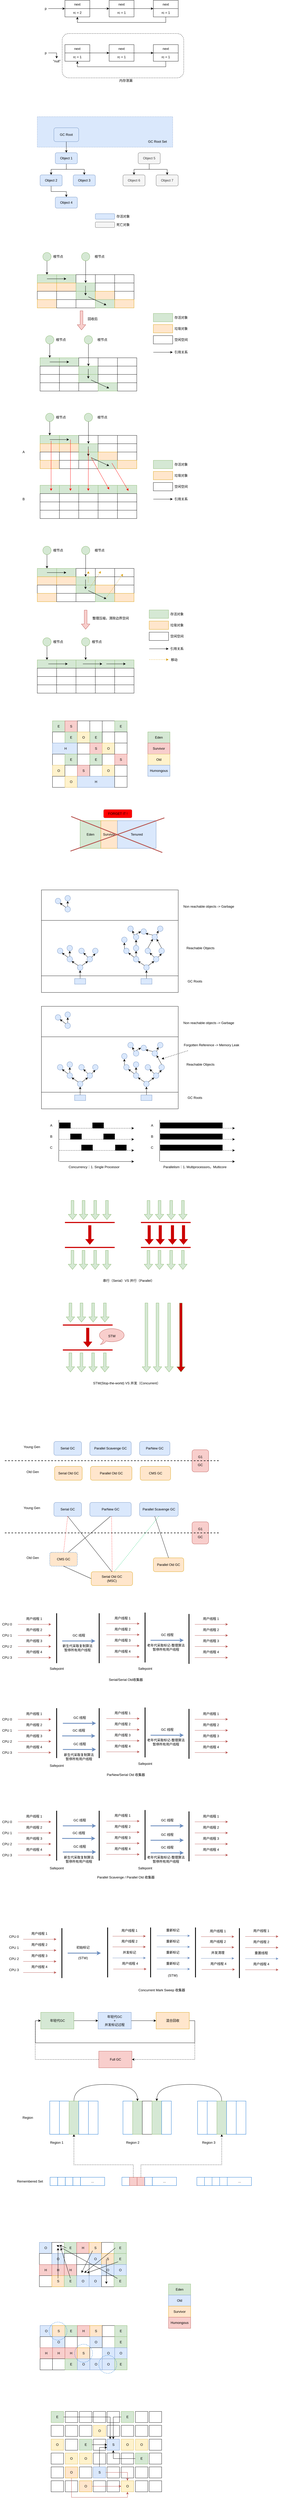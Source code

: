 <mxfile version="13.6.2" type="device"><diagram id="WC-fL-3q0BMvvc3pds3B" name="Page-1"><mxGraphModel dx="1175" dy="656" grid="1" gridSize="10" guides="1" tooltips="1" connect="1" arrows="1" fold="1" page="1" pageScale="1" pageWidth="2339" pageHeight="3300" math="0" shadow="0"><root><mxCell id="0"/><mxCell id="1" parent="0"/><mxCell id="o9-fyxTYj5jc0F8NcCXj-457" value="" style="rounded=0;whiteSpace=wrap;html=1;" vertex="1" parent="1"><mxGeometry x="432.5" y="8940" width="45" height="40" as="geometry"/></mxCell><mxCell id="-Kiuw2gt8nqHOGn1E_bq-367" value="" style="rounded=0;whiteSpace=wrap;html=1;strokeColor=#000000;fillColor=none;" parent="1" vertex="1"><mxGeometry x="245" y="3350" width="495" height="110" as="geometry"/></mxCell><mxCell id="-Kiuw2gt8nqHOGn1E_bq-369" value="" style="rounded=0;whiteSpace=wrap;html=1;strokeColor=#000000;fillColor=none;" parent="1" vertex="1"><mxGeometry x="245" y="3660" width="495" height="60" as="geometry"/></mxCell><mxCell id="-Kiuw2gt8nqHOGn1E_bq-368" value="" style="rounded=0;whiteSpace=wrap;html=1;strokeColor=#000000;fillColor=none;" parent="1" vertex="1"><mxGeometry x="245" y="3460" width="495" height="200" as="geometry"/></mxCell><mxCell id="-Kiuw2gt8nqHOGn1E_bq-311" value="" style="ellipse;whiteSpace=wrap;html=1;aspect=fixed;strokeColor=#6c8ebf;fillColor=#dae8fc;" parent="1" vertex="1"><mxGeometry x="295" y="3380" width="20" height="20" as="geometry"/></mxCell><mxCell id="-Kiuw2gt8nqHOGn1E_bq-312" value="" style="ellipse;whiteSpace=wrap;html=1;aspect=fixed;strokeColor=#6c8ebf;fillColor=#dae8fc;" parent="1" vertex="1"><mxGeometry x="330" y="3370" width="20" height="20" as="geometry"/></mxCell><mxCell id="-Kiuw2gt8nqHOGn1E_bq-313" value="" style="ellipse;whiteSpace=wrap;html=1;aspect=fixed;strokeColor=#6c8ebf;fillColor=#dae8fc;" parent="1" vertex="1"><mxGeometry x="330" y="3410" width="20" height="20" as="geometry"/></mxCell><mxCell id="-Kiuw2gt8nqHOGn1E_bq-42" value="" style="rounded=0;whiteSpace=wrap;html=1;dashed=1;strokeColor=#6c8ebf;fillColor=#dae8fc;" parent="1" vertex="1"><mxGeometry x="230" y="560" width="490" height="110" as="geometry"/></mxCell><mxCell id="-Kiuw2gt8nqHOGn1E_bq-26" value="" style="rounded=1;whiteSpace=wrap;html=1;fillColor=none;dashed=1;" parent="1" vertex="1"><mxGeometry x="320" y="260" width="440" height="160" as="geometry"/></mxCell><mxCell id="-Kiuw2gt8nqHOGn1E_bq-1" value="next" style="rounded=0;whiteSpace=wrap;html=1;" parent="1" vertex="1"><mxGeometry x="330" y="140" width="90" height="30" as="geometry"/></mxCell><mxCell id="-Kiuw2gt8nqHOGn1E_bq-9" style="edgeStyle=orthogonalEdgeStyle;rounded=0;orthogonalLoop=1;jettySize=auto;html=1;exitX=1;exitY=0;exitDx=0;exitDy=0;entryX=0;entryY=0;entryDx=0;entryDy=0;" parent="1" source="-Kiuw2gt8nqHOGn1E_bq-2" target="-Kiuw2gt8nqHOGn1E_bq-4" edge="1"><mxGeometry relative="1" as="geometry"><Array as="points"><mxPoint x="460" y="170"/><mxPoint x="460" y="170"/></Array></mxGeometry></mxCell><mxCell id="-Kiuw2gt8nqHOGn1E_bq-2" value="rc = 2" style="rounded=0;whiteSpace=wrap;html=1;" parent="1" vertex="1"><mxGeometry x="330" y="170" width="90" height="30" as="geometry"/></mxCell><mxCell id="-Kiuw2gt8nqHOGn1E_bq-10" style="edgeStyle=orthogonalEdgeStyle;rounded=0;orthogonalLoop=1;jettySize=auto;html=1;exitX=1;exitY=1;exitDx=0;exitDy=0;entryX=0;entryY=0;entryDx=0;entryDy=0;" parent="1" source="-Kiuw2gt8nqHOGn1E_bq-3" target="-Kiuw2gt8nqHOGn1E_bq-6" edge="1"><mxGeometry relative="1" as="geometry"><Array as="points"><mxPoint x="630" y="170"/><mxPoint x="630" y="170"/></Array></mxGeometry></mxCell><mxCell id="-Kiuw2gt8nqHOGn1E_bq-3" value="next" style="rounded=0;whiteSpace=wrap;html=1;" parent="1" vertex="1"><mxGeometry x="490" y="140" width="90" height="30" as="geometry"/></mxCell><mxCell id="-Kiuw2gt8nqHOGn1E_bq-4" value="rc = 1" style="rounded=0;whiteSpace=wrap;html=1;" parent="1" vertex="1"><mxGeometry x="490" y="170" width="90" height="30" as="geometry"/></mxCell><mxCell id="-Kiuw2gt8nqHOGn1E_bq-5" value="next" style="rounded=0;whiteSpace=wrap;html=1;" parent="1" vertex="1"><mxGeometry x="650" y="140" width="90" height="30" as="geometry"/></mxCell><mxCell id="-Kiuw2gt8nqHOGn1E_bq-7" style="edgeStyle=orthogonalEdgeStyle;rounded=0;orthogonalLoop=1;jettySize=auto;html=1;exitX=0.5;exitY=1;exitDx=0;exitDy=0;entryX=0.5;entryY=1;entryDx=0;entryDy=0;" parent="1" source="-Kiuw2gt8nqHOGn1E_bq-6" target="-Kiuw2gt8nqHOGn1E_bq-2" edge="1"><mxGeometry relative="1" as="geometry"/></mxCell><mxCell id="-Kiuw2gt8nqHOGn1E_bq-6" value="rc = 1" style="rounded=0;whiteSpace=wrap;html=1;" parent="1" vertex="1"><mxGeometry x="650" y="170" width="90" height="30" as="geometry"/></mxCell><mxCell id="-Kiuw2gt8nqHOGn1E_bq-12" value="" style="edgeStyle=orthogonalEdgeStyle;rounded=0;orthogonalLoop=1;jettySize=auto;html=1;" parent="1" source="-Kiuw2gt8nqHOGn1E_bq-11" target="-Kiuw2gt8nqHOGn1E_bq-2" edge="1"><mxGeometry relative="1" as="geometry"><Array as="points"><mxPoint x="320" y="170"/><mxPoint x="320" y="170"/></Array></mxGeometry></mxCell><mxCell id="-Kiuw2gt8nqHOGn1E_bq-11" value="p&lt;br&gt;" style="text;html=1;align=center;verticalAlign=middle;resizable=0;points=[];autosize=1;" parent="1" vertex="1"><mxGeometry x="250" y="160" width="20" height="20" as="geometry"/></mxCell><mxCell id="-Kiuw2gt8nqHOGn1E_bq-13" value="next" style="rounded=0;whiteSpace=wrap;html=1;" parent="1" vertex="1"><mxGeometry x="330" y="300" width="90" height="30" as="geometry"/></mxCell><mxCell id="-Kiuw2gt8nqHOGn1E_bq-14" style="edgeStyle=orthogonalEdgeStyle;rounded=0;orthogonalLoop=1;jettySize=auto;html=1;exitX=1;exitY=0;exitDx=0;exitDy=0;entryX=0;entryY=0;entryDx=0;entryDy=0;" parent="1" source="-Kiuw2gt8nqHOGn1E_bq-15" target="-Kiuw2gt8nqHOGn1E_bq-18" edge="1"><mxGeometry relative="1" as="geometry"><Array as="points"><mxPoint x="460" y="330"/><mxPoint x="460" y="330"/></Array></mxGeometry></mxCell><mxCell id="-Kiuw2gt8nqHOGn1E_bq-15" value="rc = 1" style="rounded=0;whiteSpace=wrap;html=1;" parent="1" vertex="1"><mxGeometry x="330" y="330" width="90" height="30" as="geometry"/></mxCell><mxCell id="-Kiuw2gt8nqHOGn1E_bq-16" style="edgeStyle=orthogonalEdgeStyle;rounded=0;orthogonalLoop=1;jettySize=auto;html=1;exitX=1;exitY=1;exitDx=0;exitDy=0;entryX=0;entryY=0;entryDx=0;entryDy=0;" parent="1" source="-Kiuw2gt8nqHOGn1E_bq-17" target="-Kiuw2gt8nqHOGn1E_bq-21" edge="1"><mxGeometry relative="1" as="geometry"><Array as="points"><mxPoint x="630" y="330"/><mxPoint x="630" y="330"/></Array></mxGeometry></mxCell><mxCell id="-Kiuw2gt8nqHOGn1E_bq-17" value="next" style="rounded=0;whiteSpace=wrap;html=1;" parent="1" vertex="1"><mxGeometry x="490" y="300" width="90" height="30" as="geometry"/></mxCell><mxCell id="-Kiuw2gt8nqHOGn1E_bq-18" value="rc = 1" style="rounded=0;whiteSpace=wrap;html=1;" parent="1" vertex="1"><mxGeometry x="490" y="330" width="90" height="30" as="geometry"/></mxCell><mxCell id="-Kiuw2gt8nqHOGn1E_bq-19" value="next" style="rounded=0;whiteSpace=wrap;html=1;" parent="1" vertex="1"><mxGeometry x="650" y="300" width="90" height="30" as="geometry"/></mxCell><mxCell id="-Kiuw2gt8nqHOGn1E_bq-20" style="edgeStyle=orthogonalEdgeStyle;rounded=0;orthogonalLoop=1;jettySize=auto;html=1;exitX=0.5;exitY=1;exitDx=0;exitDy=0;entryX=0.5;entryY=1;entryDx=0;entryDy=0;" parent="1" source="-Kiuw2gt8nqHOGn1E_bq-21" target="-Kiuw2gt8nqHOGn1E_bq-15" edge="1"><mxGeometry relative="1" as="geometry"/></mxCell><mxCell id="-Kiuw2gt8nqHOGn1E_bq-21" value="rc = 1" style="rounded=0;whiteSpace=wrap;html=1;" parent="1" vertex="1"><mxGeometry x="650" y="330" width="90" height="30" as="geometry"/></mxCell><mxCell id="-Kiuw2gt8nqHOGn1E_bq-25" value="" style="edgeStyle=orthogonalEdgeStyle;rounded=0;orthogonalLoop=1;jettySize=auto;html=1;" parent="1" source="-Kiuw2gt8nqHOGn1E_bq-23" target="-Kiuw2gt8nqHOGn1E_bq-24" edge="1"><mxGeometry relative="1" as="geometry"/></mxCell><mxCell id="-Kiuw2gt8nqHOGn1E_bq-23" value="p&lt;br&gt;" style="text;html=1;align=center;verticalAlign=middle;resizable=0;points=[];autosize=1;" parent="1" vertex="1"><mxGeometry x="250" y="320" width="20" height="20" as="geometry"/></mxCell><mxCell id="-Kiuw2gt8nqHOGn1E_bq-24" value="&quot;null&quot;" style="text;html=1;align=center;verticalAlign=middle;resizable=0;points=[];autosize=1;" parent="1" vertex="1"><mxGeometry x="280" y="350" width="40" height="20" as="geometry"/></mxCell><mxCell id="-Kiuw2gt8nqHOGn1E_bq-27" value="内存泄漏" style="text;html=1;align=center;verticalAlign=middle;resizable=0;points=[];autosize=1;" parent="1" vertex="1"><mxGeometry x="520" y="420" width="60" height="20" as="geometry"/></mxCell><mxCell id="-Kiuw2gt8nqHOGn1E_bq-32" style="edgeStyle=orthogonalEdgeStyle;rounded=0;orthogonalLoop=1;jettySize=auto;html=1;exitX=0.5;exitY=1;exitDx=0;exitDy=0;entryX=0.5;entryY=0;entryDx=0;entryDy=0;" parent="1" source="-Kiuw2gt8nqHOGn1E_bq-28" target="-Kiuw2gt8nqHOGn1E_bq-29" edge="1"><mxGeometry relative="1" as="geometry"/></mxCell><mxCell id="-Kiuw2gt8nqHOGn1E_bq-28" value="GC Root" style="rounded=1;whiteSpace=wrap;html=1;strokeColor=#6c8ebf;fillColor=#dae8fc;" parent="1" vertex="1"><mxGeometry x="290" y="600" width="90" height="50" as="geometry"/></mxCell><mxCell id="-Kiuw2gt8nqHOGn1E_bq-34" style="edgeStyle=orthogonalEdgeStyle;rounded=0;orthogonalLoop=1;jettySize=auto;html=1;exitX=0.5;exitY=1;exitDx=0;exitDy=0;entryX=0.5;entryY=0;entryDx=0;entryDy=0;" parent="1" source="-Kiuw2gt8nqHOGn1E_bq-29" target="-Kiuw2gt8nqHOGn1E_bq-31" edge="1"><mxGeometry relative="1" as="geometry"/></mxCell><mxCell id="-Kiuw2gt8nqHOGn1E_bq-35" style="edgeStyle=orthogonalEdgeStyle;rounded=0;orthogonalLoop=1;jettySize=auto;html=1;exitX=0.5;exitY=1;exitDx=0;exitDy=0;entryX=0.5;entryY=0;entryDx=0;entryDy=0;" parent="1" source="-Kiuw2gt8nqHOGn1E_bq-29" target="-Kiuw2gt8nqHOGn1E_bq-30" edge="1"><mxGeometry relative="1" as="geometry"/></mxCell><mxCell id="-Kiuw2gt8nqHOGn1E_bq-29" value="Object 1" style="rounded=1;whiteSpace=wrap;html=1;strokeColor=#6c8ebf;fillColor=#dae8fc;" parent="1" vertex="1"><mxGeometry x="295" y="690" width="80" height="40" as="geometry"/></mxCell><mxCell id="-Kiuw2gt8nqHOGn1E_bq-30" value="Object 3" style="rounded=1;whiteSpace=wrap;html=1;strokeColor=#6c8ebf;fillColor=#dae8fc;" parent="1" vertex="1"><mxGeometry x="360" y="770" width="80" height="40" as="geometry"/></mxCell><mxCell id="-Kiuw2gt8nqHOGn1E_bq-36" style="edgeStyle=orthogonalEdgeStyle;rounded=0;orthogonalLoop=1;jettySize=auto;html=1;exitX=0.5;exitY=1;exitDx=0;exitDy=0;entryX=0.5;entryY=0;entryDx=0;entryDy=0;" parent="1" source="-Kiuw2gt8nqHOGn1E_bq-31" target="-Kiuw2gt8nqHOGn1E_bq-33" edge="1"><mxGeometry relative="1" as="geometry"/></mxCell><mxCell id="-Kiuw2gt8nqHOGn1E_bq-31" value="Object 2" style="rounded=1;whiteSpace=wrap;html=1;strokeColor=#6c8ebf;fillColor=#dae8fc;" parent="1" vertex="1"><mxGeometry x="240" y="770" width="80" height="40" as="geometry"/></mxCell><mxCell id="-Kiuw2gt8nqHOGn1E_bq-33" value="Object 4" style="rounded=1;whiteSpace=wrap;html=1;strokeColor=#6c8ebf;fillColor=#dae8fc;" parent="1" vertex="1"><mxGeometry x="295" y="850" width="80" height="40" as="geometry"/></mxCell><mxCell id="-Kiuw2gt8nqHOGn1E_bq-37" style="edgeStyle=orthogonalEdgeStyle;rounded=0;orthogonalLoop=1;jettySize=auto;html=1;exitX=0.5;exitY=1;exitDx=0;exitDy=0;entryX=0.5;entryY=0;entryDx=0;entryDy=0;" parent="1" source="-Kiuw2gt8nqHOGn1E_bq-39" target="-Kiuw2gt8nqHOGn1E_bq-41" edge="1"><mxGeometry relative="1" as="geometry"/></mxCell><mxCell id="-Kiuw2gt8nqHOGn1E_bq-38" style="edgeStyle=orthogonalEdgeStyle;rounded=0;orthogonalLoop=1;jettySize=auto;html=1;exitX=0.5;exitY=1;exitDx=0;exitDy=0;entryX=0.5;entryY=0;entryDx=0;entryDy=0;" parent="1" source="-Kiuw2gt8nqHOGn1E_bq-39" target="-Kiuw2gt8nqHOGn1E_bq-40" edge="1"><mxGeometry relative="1" as="geometry"/></mxCell><mxCell id="-Kiuw2gt8nqHOGn1E_bq-39" value="Object 5" style="rounded=1;whiteSpace=wrap;html=1;strokeColor=#666666;fillColor=#f5f5f5;fontColor=#333333;" parent="1" vertex="1"><mxGeometry x="595" y="690" width="80" height="40" as="geometry"/></mxCell><mxCell id="-Kiuw2gt8nqHOGn1E_bq-40" value="Object 7" style="rounded=1;whiteSpace=wrap;html=1;strokeColor=#666666;fillColor=#f5f5f5;fontColor=#333333;" parent="1" vertex="1"><mxGeometry x="660" y="770" width="80" height="40" as="geometry"/></mxCell><mxCell id="-Kiuw2gt8nqHOGn1E_bq-41" value="Object 6" style="rounded=1;whiteSpace=wrap;html=1;strokeColor=#666666;fillColor=#f5f5f5;fontColor=#333333;" parent="1" vertex="1"><mxGeometry x="540" y="770" width="80" height="40" as="geometry"/></mxCell><mxCell id="-Kiuw2gt8nqHOGn1E_bq-43" value="" style="rounded=1;whiteSpace=wrap;html=1;strokeColor=#6c8ebf;fillColor=#dae8fc;" parent="1" vertex="1"><mxGeometry x="440" y="910" width="70" height="20" as="geometry"/></mxCell><mxCell id="-Kiuw2gt8nqHOGn1E_bq-44" value="" style="rounded=1;whiteSpace=wrap;html=1;strokeColor=#666666;fillColor=#f5f5f5;fontColor=#333333;" parent="1" vertex="1"><mxGeometry x="440" y="940" width="70" height="20" as="geometry"/></mxCell><mxCell id="-Kiuw2gt8nqHOGn1E_bq-45" value="存活对象" style="text;html=1;align=center;verticalAlign=middle;resizable=0;points=[];autosize=1;" parent="1" vertex="1"><mxGeometry x="510" y="910" width="60" height="20" as="geometry"/></mxCell><mxCell id="-Kiuw2gt8nqHOGn1E_bq-46" value="死亡对象" style="text;html=1;align=center;verticalAlign=middle;resizable=0;points=[];autosize=1;" parent="1" vertex="1"><mxGeometry x="510" y="940" width="60" height="20" as="geometry"/></mxCell><mxCell id="-Kiuw2gt8nqHOGn1E_bq-47" value="GC Root Set" style="text;html=1;strokeColor=none;fillColor=none;align=center;verticalAlign=middle;whiteSpace=wrap;rounded=0;dashed=1;" parent="1" vertex="1"><mxGeometry x="620" y="640" width="90" height="20" as="geometry"/></mxCell><mxCell id="-Kiuw2gt8nqHOGn1E_bq-48" value="" style="rounded=0;whiteSpace=wrap;html=1;strokeColor=#82b366;fillColor=#d5e8d4;" parent="1" vertex="1"><mxGeometry x="230" y="1130" width="70" height="30" as="geometry"/></mxCell><mxCell id="-Kiuw2gt8nqHOGn1E_bq-49" value="" style="rounded=0;whiteSpace=wrap;html=1;strokeColor=#82b366;fillColor=#d5e8d4;" parent="1" vertex="1"><mxGeometry x="300" y="1130" width="70" height="30" as="geometry"/></mxCell><mxCell id="-Kiuw2gt8nqHOGn1E_bq-50" value="" style="rounded=0;whiteSpace=wrap;html=1;strokeColor=#000000;fillColor=#ffffff;" parent="1" vertex="1"><mxGeometry x="370" y="1130" width="70" height="30" as="geometry"/></mxCell><mxCell id="-Kiuw2gt8nqHOGn1E_bq-51" value="" style="rounded=0;whiteSpace=wrap;html=1;strokeColor=#000000;fillColor=#ffffff;" parent="1" vertex="1"><mxGeometry x="440" y="1130" width="70" height="30" as="geometry"/></mxCell><mxCell id="-Kiuw2gt8nqHOGn1E_bq-52" value="" style="rounded=0;whiteSpace=wrap;html=1;strokeColor=#000000;fillColor=#ffffff;" parent="1" vertex="1"><mxGeometry x="510" y="1130" width="70" height="30" as="geometry"/></mxCell><mxCell id="-Kiuw2gt8nqHOGn1E_bq-53" value="" style="rounded=0;whiteSpace=wrap;html=1;strokeColor=#d79b00;fillColor=#ffe6cc;" parent="1" vertex="1"><mxGeometry x="230" y="1160" width="70" height="30" as="geometry"/></mxCell><mxCell id="-Kiuw2gt8nqHOGn1E_bq-54" value="" style="rounded=0;whiteSpace=wrap;html=1;strokeColor=#d79b00;fillColor=#ffe6cc;" parent="1" vertex="1"><mxGeometry x="300" y="1160" width="70" height="30" as="geometry"/></mxCell><mxCell id="-Kiuw2gt8nqHOGn1E_bq-55" value="" style="rounded=0;whiteSpace=wrap;html=1;strokeColor=#82b366;fillColor=#d5e8d4;" parent="1" vertex="1"><mxGeometry x="370" y="1160" width="70" height="30" as="geometry"/></mxCell><mxCell id="-Kiuw2gt8nqHOGn1E_bq-56" value="" style="rounded=0;whiteSpace=wrap;html=1;strokeColor=#000000;fillColor=#ffffff;" parent="1" vertex="1"><mxGeometry x="440" y="1160" width="70" height="30" as="geometry"/></mxCell><mxCell id="-Kiuw2gt8nqHOGn1E_bq-57" value="" style="rounded=0;whiteSpace=wrap;html=1;strokeColor=#000000;fillColor=#ffffff;" parent="1" vertex="1"><mxGeometry x="510" y="1160" width="70" height="30" as="geometry"/></mxCell><mxCell id="-Kiuw2gt8nqHOGn1E_bq-58" value="" style="rounded=0;whiteSpace=wrap;html=1;strokeColor=#000000;fillColor=#ffffff;" parent="1" vertex="1"><mxGeometry x="230" y="1190" width="70" height="30" as="geometry"/></mxCell><mxCell id="-Kiuw2gt8nqHOGn1E_bq-59" value="" style="rounded=0;whiteSpace=wrap;html=1;strokeColor=#000000;fillColor=#ffffff;" parent="1" vertex="1"><mxGeometry x="300" y="1190" width="70" height="30" as="geometry"/></mxCell><mxCell id="-Kiuw2gt8nqHOGn1E_bq-60" value="" style="rounded=0;whiteSpace=wrap;html=1;strokeColor=#82b366;fillColor=#d5e8d4;" parent="1" vertex="1"><mxGeometry x="370" y="1190" width="70" height="30" as="geometry"/></mxCell><mxCell id="-Kiuw2gt8nqHOGn1E_bq-61" value="" style="rounded=0;whiteSpace=wrap;html=1;strokeColor=#d79b00;fillColor=#ffe6cc;" parent="1" vertex="1"><mxGeometry x="440" y="1190" width="70" height="30" as="geometry"/></mxCell><mxCell id="-Kiuw2gt8nqHOGn1E_bq-62" value="" style="rounded=0;whiteSpace=wrap;html=1;strokeColor=#000000;fillColor=#ffffff;" parent="1" vertex="1"><mxGeometry x="510" y="1190" width="70" height="30" as="geometry"/></mxCell><mxCell id="-Kiuw2gt8nqHOGn1E_bq-63" value="" style="rounded=0;whiteSpace=wrap;html=1;strokeColor=#d79b00;fillColor=#ffe6cc;" parent="1" vertex="1"><mxGeometry x="230" y="1220" width="70" height="30" as="geometry"/></mxCell><mxCell id="-Kiuw2gt8nqHOGn1E_bq-64" value="" style="rounded=0;whiteSpace=wrap;html=1;strokeColor=#000000;fillColor=#ffffff;" parent="1" vertex="1"><mxGeometry x="300" y="1220" width="70" height="30" as="geometry"/></mxCell><mxCell id="-Kiuw2gt8nqHOGn1E_bq-65" value="" style="rounded=0;whiteSpace=wrap;html=1;strokeColor=#000000;fillColor=#ffffff;" parent="1" vertex="1"><mxGeometry x="370" y="1220" width="70" height="30" as="geometry"/></mxCell><mxCell id="-Kiuw2gt8nqHOGn1E_bq-66" value="" style="rounded=0;whiteSpace=wrap;html=1;strokeColor=#82b366;fillColor=#d5e8d4;" parent="1" vertex="1"><mxGeometry x="440" y="1220" width="70" height="30" as="geometry"/></mxCell><mxCell id="-Kiuw2gt8nqHOGn1E_bq-67" value="" style="rounded=0;whiteSpace=wrap;html=1;strokeColor=#d79b00;fillColor=#ffe6cc;" parent="1" vertex="1"><mxGeometry x="510" y="1220" width="70" height="30" as="geometry"/></mxCell><mxCell id="-Kiuw2gt8nqHOGn1E_bq-70" style="edgeStyle=orthogonalEdgeStyle;rounded=0;orthogonalLoop=1;jettySize=auto;html=1;exitX=0.5;exitY=1;exitDx=0;exitDy=0;entryX=0.5;entryY=0;entryDx=0;entryDy=0;" parent="1" source="-Kiuw2gt8nqHOGn1E_bq-68" target="-Kiuw2gt8nqHOGn1E_bq-48" edge="1"><mxGeometry relative="1" as="geometry"/></mxCell><mxCell id="-Kiuw2gt8nqHOGn1E_bq-68" value="" style="ellipse;whiteSpace=wrap;html=1;aspect=fixed;strokeColor=#82b366;fillColor=#d5e8d4;" parent="1" vertex="1"><mxGeometry x="250" y="1050" width="30" height="30" as="geometry"/></mxCell><mxCell id="-Kiuw2gt8nqHOGn1E_bq-74" style="edgeStyle=orthogonalEdgeStyle;rounded=0;orthogonalLoop=1;jettySize=auto;html=1;exitX=0.5;exitY=1;exitDx=0;exitDy=0;" parent="1" source="-Kiuw2gt8nqHOGn1E_bq-69" target="-Kiuw2gt8nqHOGn1E_bq-55" edge="1"><mxGeometry relative="1" as="geometry"/></mxCell><mxCell id="-Kiuw2gt8nqHOGn1E_bq-69" value="" style="ellipse;whiteSpace=wrap;html=1;aspect=fixed;strokeColor=#82b366;fillColor=#d5e8d4;" parent="1" vertex="1"><mxGeometry x="390" y="1050" width="30" height="30" as="geometry"/></mxCell><mxCell id="-Kiuw2gt8nqHOGn1E_bq-71" value="" style="endArrow=classic;html=1;" parent="1" edge="1"><mxGeometry width="50" height="50" relative="1" as="geometry"><mxPoint x="265" y="1145" as="sourcePoint"/><mxPoint x="335" y="1145" as="targetPoint"/></mxGeometry></mxCell><mxCell id="-Kiuw2gt8nqHOGn1E_bq-72" value="" style="endArrow=classic;html=1;" parent="1" edge="1"><mxGeometry width="50" height="50" relative="1" as="geometry"><mxPoint x="404.5" y="1170" as="sourcePoint"/><mxPoint x="404.5" y="1205" as="targetPoint"/></mxGeometry></mxCell><mxCell id="-Kiuw2gt8nqHOGn1E_bq-75" value="" style="endArrow=classic;html=1;entryX=0.571;entryY=0.667;entryDx=0;entryDy=0;entryPerimeter=0;exitX=0.636;exitY=0.667;exitDx=0;exitDy=0;exitPerimeter=0;" parent="1" source="-Kiuw2gt8nqHOGn1E_bq-60" target="-Kiuw2gt8nqHOGn1E_bq-66" edge="1"><mxGeometry width="50" height="50" relative="1" as="geometry"><mxPoint x="414.5" y="1180" as="sourcePoint"/><mxPoint x="414.5" y="1215" as="targetPoint"/></mxGeometry></mxCell><mxCell id="-Kiuw2gt8nqHOGn1E_bq-76" value="根节点" style="text;html=1;align=center;verticalAlign=middle;resizable=0;points=[];autosize=1;" parent="1" vertex="1"><mxGeometry x="280" y="1055" width="50" height="20" as="geometry"/></mxCell><mxCell id="-Kiuw2gt8nqHOGn1E_bq-77" value="根节点" style="text;html=1;align=center;verticalAlign=middle;resizable=0;points=[];autosize=1;" parent="1" vertex="1"><mxGeometry x="430" y="1055" width="50" height="20" as="geometry"/></mxCell><mxCell id="-Kiuw2gt8nqHOGn1E_bq-78" value="" style="rounded=0;whiteSpace=wrap;html=1;strokeColor=#82b366;fillColor=#d5e8d4;" parent="1" vertex="1"><mxGeometry x="240" y="1430" width="70" height="30" as="geometry"/></mxCell><mxCell id="-Kiuw2gt8nqHOGn1E_bq-79" value="" style="rounded=0;whiteSpace=wrap;html=1;strokeColor=#82b366;fillColor=#d5e8d4;" parent="1" vertex="1"><mxGeometry x="310" y="1430" width="70" height="30" as="geometry"/></mxCell><mxCell id="-Kiuw2gt8nqHOGn1E_bq-80" value="" style="rounded=0;whiteSpace=wrap;html=1;strokeColor=#000000;fillColor=#ffffff;" parent="1" vertex="1"><mxGeometry x="380" y="1430" width="70" height="30" as="geometry"/></mxCell><mxCell id="-Kiuw2gt8nqHOGn1E_bq-81" value="" style="rounded=0;whiteSpace=wrap;html=1;strokeColor=#000000;fillColor=#ffffff;" parent="1" vertex="1"><mxGeometry x="450" y="1430" width="70" height="30" as="geometry"/></mxCell><mxCell id="-Kiuw2gt8nqHOGn1E_bq-82" value="" style="rounded=0;whiteSpace=wrap;html=1;strokeColor=#000000;fillColor=#ffffff;" parent="1" vertex="1"><mxGeometry x="520" y="1430" width="70" height="30" as="geometry"/></mxCell><mxCell id="-Kiuw2gt8nqHOGn1E_bq-83" value="" style="rounded=0;whiteSpace=wrap;html=1;" parent="1" vertex="1"><mxGeometry x="240" y="1460" width="70" height="30" as="geometry"/></mxCell><mxCell id="-Kiuw2gt8nqHOGn1E_bq-84" value="" style="rounded=0;whiteSpace=wrap;html=1;" parent="1" vertex="1"><mxGeometry x="310" y="1460" width="70" height="30" as="geometry"/></mxCell><mxCell id="-Kiuw2gt8nqHOGn1E_bq-85" value="" style="rounded=0;whiteSpace=wrap;html=1;strokeColor=#82b366;fillColor=#d5e8d4;" parent="1" vertex="1"><mxGeometry x="380" y="1460" width="70" height="30" as="geometry"/></mxCell><mxCell id="-Kiuw2gt8nqHOGn1E_bq-86" value="" style="rounded=0;whiteSpace=wrap;html=1;strokeColor=#000000;fillColor=#ffffff;" parent="1" vertex="1"><mxGeometry x="450" y="1460" width="70" height="30" as="geometry"/></mxCell><mxCell id="-Kiuw2gt8nqHOGn1E_bq-87" value="" style="rounded=0;whiteSpace=wrap;html=1;strokeColor=#000000;fillColor=#ffffff;" parent="1" vertex="1"><mxGeometry x="520" y="1460" width="70" height="30" as="geometry"/></mxCell><mxCell id="-Kiuw2gt8nqHOGn1E_bq-88" value="" style="rounded=0;whiteSpace=wrap;html=1;strokeColor=#000000;fillColor=#ffffff;" parent="1" vertex="1"><mxGeometry x="240" y="1490" width="70" height="30" as="geometry"/></mxCell><mxCell id="-Kiuw2gt8nqHOGn1E_bq-89" value="" style="rounded=0;whiteSpace=wrap;html=1;strokeColor=#000000;fillColor=#ffffff;" parent="1" vertex="1"><mxGeometry x="310" y="1490" width="70" height="30" as="geometry"/></mxCell><mxCell id="-Kiuw2gt8nqHOGn1E_bq-90" value="" style="rounded=0;whiteSpace=wrap;html=1;strokeColor=#82b366;fillColor=#d5e8d4;" parent="1" vertex="1"><mxGeometry x="380" y="1490" width="70" height="30" as="geometry"/></mxCell><mxCell id="-Kiuw2gt8nqHOGn1E_bq-91" value="" style="rounded=0;whiteSpace=wrap;html=1;" parent="1" vertex="1"><mxGeometry x="450" y="1490" width="70" height="30" as="geometry"/></mxCell><mxCell id="-Kiuw2gt8nqHOGn1E_bq-92" value="" style="rounded=0;whiteSpace=wrap;html=1;strokeColor=#000000;fillColor=#ffffff;" parent="1" vertex="1"><mxGeometry x="520" y="1490" width="70" height="30" as="geometry"/></mxCell><mxCell id="-Kiuw2gt8nqHOGn1E_bq-93" value="" style="rounded=0;whiteSpace=wrap;html=1;" parent="1" vertex="1"><mxGeometry x="240" y="1520" width="70" height="30" as="geometry"/></mxCell><mxCell id="-Kiuw2gt8nqHOGn1E_bq-94" value="" style="rounded=0;whiteSpace=wrap;html=1;strokeColor=#000000;fillColor=#ffffff;" parent="1" vertex="1"><mxGeometry x="310" y="1520" width="70" height="30" as="geometry"/></mxCell><mxCell id="-Kiuw2gt8nqHOGn1E_bq-95" value="" style="rounded=0;whiteSpace=wrap;html=1;strokeColor=#000000;fillColor=#ffffff;" parent="1" vertex="1"><mxGeometry x="380" y="1520" width="70" height="30" as="geometry"/></mxCell><mxCell id="-Kiuw2gt8nqHOGn1E_bq-96" value="" style="rounded=0;whiteSpace=wrap;html=1;strokeColor=#82b366;fillColor=#d5e8d4;" parent="1" vertex="1"><mxGeometry x="450" y="1520" width="70" height="30" as="geometry"/></mxCell><mxCell id="-Kiuw2gt8nqHOGn1E_bq-97" value="" style="rounded=0;whiteSpace=wrap;html=1;" parent="1" vertex="1"><mxGeometry x="520" y="1520" width="70" height="30" as="geometry"/></mxCell><mxCell id="-Kiuw2gt8nqHOGn1E_bq-98" style="edgeStyle=orthogonalEdgeStyle;rounded=0;orthogonalLoop=1;jettySize=auto;html=1;exitX=0.5;exitY=1;exitDx=0;exitDy=0;entryX=0.5;entryY=0;entryDx=0;entryDy=0;" parent="1" source="-Kiuw2gt8nqHOGn1E_bq-99" target="-Kiuw2gt8nqHOGn1E_bq-78" edge="1"><mxGeometry relative="1" as="geometry"/></mxCell><mxCell id="-Kiuw2gt8nqHOGn1E_bq-99" value="" style="ellipse;whiteSpace=wrap;html=1;aspect=fixed;strokeColor=#82b366;fillColor=#d5e8d4;" parent="1" vertex="1"><mxGeometry x="260" y="1350" width="30" height="30" as="geometry"/></mxCell><mxCell id="-Kiuw2gt8nqHOGn1E_bq-100" style="edgeStyle=orthogonalEdgeStyle;rounded=0;orthogonalLoop=1;jettySize=auto;html=1;exitX=0.5;exitY=1;exitDx=0;exitDy=0;" parent="1" source="-Kiuw2gt8nqHOGn1E_bq-101" target="-Kiuw2gt8nqHOGn1E_bq-85" edge="1"><mxGeometry relative="1" as="geometry"/></mxCell><mxCell id="-Kiuw2gt8nqHOGn1E_bq-101" value="" style="ellipse;whiteSpace=wrap;html=1;aspect=fixed;strokeColor=#82b366;fillColor=#d5e8d4;" parent="1" vertex="1"><mxGeometry x="400" y="1350" width="30" height="30" as="geometry"/></mxCell><mxCell id="-Kiuw2gt8nqHOGn1E_bq-102" value="" style="endArrow=classic;html=1;" parent="1" edge="1"><mxGeometry width="50" height="50" relative="1" as="geometry"><mxPoint x="275" y="1445" as="sourcePoint"/><mxPoint x="345" y="1445" as="targetPoint"/></mxGeometry></mxCell><mxCell id="-Kiuw2gt8nqHOGn1E_bq-103" value="" style="endArrow=classic;html=1;" parent="1" edge="1"><mxGeometry width="50" height="50" relative="1" as="geometry"><mxPoint x="414.5" y="1470" as="sourcePoint"/><mxPoint x="414.5" y="1505" as="targetPoint"/></mxGeometry></mxCell><mxCell id="-Kiuw2gt8nqHOGn1E_bq-104" value="" style="endArrow=classic;html=1;entryX=0.571;entryY=0.667;entryDx=0;entryDy=0;entryPerimeter=0;exitX=0.636;exitY=0.667;exitDx=0;exitDy=0;exitPerimeter=0;" parent="1" source="-Kiuw2gt8nqHOGn1E_bq-90" target="-Kiuw2gt8nqHOGn1E_bq-96" edge="1"><mxGeometry width="50" height="50" relative="1" as="geometry"><mxPoint x="424.5" y="1480" as="sourcePoint"/><mxPoint x="424.5" y="1515" as="targetPoint"/></mxGeometry></mxCell><mxCell id="-Kiuw2gt8nqHOGn1E_bq-105" value="根节点" style="text;html=1;align=center;verticalAlign=middle;resizable=0;points=[];autosize=1;" parent="1" vertex="1"><mxGeometry x="290" y="1355" width="50" height="20" as="geometry"/></mxCell><mxCell id="-Kiuw2gt8nqHOGn1E_bq-106" value="根节点" style="text;html=1;align=center;verticalAlign=middle;resizable=0;points=[];autosize=1;" parent="1" vertex="1"><mxGeometry x="440" y="1355" width="50" height="20" as="geometry"/></mxCell><mxCell id="-Kiuw2gt8nqHOGn1E_bq-107" value="" style="shape=flexArrow;endArrow=classic;html=1;fillColor=#f8cecc;strokeColor=#b85450;" parent="1" edge="1"><mxGeometry width="50" height="50" relative="1" as="geometry"><mxPoint x="390" y="1260" as="sourcePoint"/><mxPoint x="390" y="1330" as="targetPoint"/></mxGeometry></mxCell><mxCell id="-Kiuw2gt8nqHOGn1E_bq-108" value="回收后" style="text;html=1;align=center;verticalAlign=middle;resizable=0;points=[];autosize=1;" parent="1" vertex="1"><mxGeometry x="405" y="1280" width="50" height="20" as="geometry"/></mxCell><mxCell id="-Kiuw2gt8nqHOGn1E_bq-109" value="" style="rounded=0;whiteSpace=wrap;html=1;strokeColor=#82b366;fillColor=#d5e8d4;" parent="1" vertex="1"><mxGeometry x="650" y="1270" width="70" height="30" as="geometry"/></mxCell><mxCell id="-Kiuw2gt8nqHOGn1E_bq-110" value="" style="rounded=0;whiteSpace=wrap;html=1;strokeColor=#d79b00;fillColor=#ffe6cc;" parent="1" vertex="1"><mxGeometry x="650" y="1310" width="70" height="30" as="geometry"/></mxCell><mxCell id="-Kiuw2gt8nqHOGn1E_bq-111" value="" style="rounded=0;whiteSpace=wrap;html=1;strokeColor=#000000;fillColor=#ffffff;" parent="1" vertex="1"><mxGeometry x="650" y="1350" width="70" height="30" as="geometry"/></mxCell><mxCell id="-Kiuw2gt8nqHOGn1E_bq-112" value="" style="endArrow=classic;html=1;" parent="1" edge="1"><mxGeometry width="50" height="50" relative="1" as="geometry"><mxPoint x="650" y="1410" as="sourcePoint"/><mxPoint x="720" y="1410" as="targetPoint"/></mxGeometry></mxCell><mxCell id="-Kiuw2gt8nqHOGn1E_bq-113" value="存活对象" style="text;html=1;align=center;verticalAlign=middle;resizable=0;points=[];autosize=1;" parent="1" vertex="1"><mxGeometry x="720" y="1275" width="60" height="20" as="geometry"/></mxCell><mxCell id="-Kiuw2gt8nqHOGn1E_bq-114" value="垃圾对象" style="text;html=1;align=center;verticalAlign=middle;resizable=0;points=[];autosize=1;" parent="1" vertex="1"><mxGeometry x="720" y="1315" width="60" height="20" as="geometry"/></mxCell><mxCell id="-Kiuw2gt8nqHOGn1E_bq-115" value="空闲空间" style="text;html=1;align=center;verticalAlign=middle;resizable=0;points=[];autosize=1;" parent="1" vertex="1"><mxGeometry x="720" y="1355" width="60" height="20" as="geometry"/></mxCell><mxCell id="-Kiuw2gt8nqHOGn1E_bq-116" value="引用关系" style="text;html=1;align=center;verticalAlign=middle;resizable=0;points=[];autosize=1;" parent="1" vertex="1"><mxGeometry x="720" y="1400" width="60" height="20" as="geometry"/></mxCell><mxCell id="-Kiuw2gt8nqHOGn1E_bq-118" value="" style="rounded=0;whiteSpace=wrap;html=1;strokeColor=#82b366;fillColor=#d5e8d4;" parent="1" vertex="1"><mxGeometry x="240" y="1710" width="70" height="30" as="geometry"/></mxCell><mxCell id="-Kiuw2gt8nqHOGn1E_bq-119" value="" style="rounded=0;whiteSpace=wrap;html=1;strokeColor=#82b366;fillColor=#d5e8d4;" parent="1" vertex="1"><mxGeometry x="310" y="1710" width="70" height="30" as="geometry"/></mxCell><mxCell id="-Kiuw2gt8nqHOGn1E_bq-120" value="" style="rounded=0;whiteSpace=wrap;html=1;strokeColor=#000000;fillColor=#ffffff;" parent="1" vertex="1"><mxGeometry x="380" y="1710" width="70" height="30" as="geometry"/></mxCell><mxCell id="-Kiuw2gt8nqHOGn1E_bq-121" value="" style="rounded=0;whiteSpace=wrap;html=1;strokeColor=#000000;fillColor=#ffffff;" parent="1" vertex="1"><mxGeometry x="450" y="1710" width="70" height="30" as="geometry"/></mxCell><mxCell id="-Kiuw2gt8nqHOGn1E_bq-122" value="" style="rounded=0;whiteSpace=wrap;html=1;strokeColor=#000000;fillColor=#ffffff;" parent="1" vertex="1"><mxGeometry x="520" y="1710" width="70" height="30" as="geometry"/></mxCell><mxCell id="-Kiuw2gt8nqHOGn1E_bq-123" value="" style="rounded=0;whiteSpace=wrap;html=1;strokeColor=#d79b00;fillColor=#ffe6cc;" parent="1" vertex="1"><mxGeometry x="240" y="1740" width="70" height="30" as="geometry"/></mxCell><mxCell id="-Kiuw2gt8nqHOGn1E_bq-124" value="" style="rounded=0;whiteSpace=wrap;html=1;strokeColor=#d79b00;fillColor=#ffe6cc;" parent="1" vertex="1"><mxGeometry x="310" y="1740" width="70" height="30" as="geometry"/></mxCell><mxCell id="-Kiuw2gt8nqHOGn1E_bq-125" value="" style="rounded=0;whiteSpace=wrap;html=1;strokeColor=#82b366;fillColor=#d5e8d4;" parent="1" vertex="1"><mxGeometry x="380" y="1740" width="70" height="30" as="geometry"/></mxCell><mxCell id="-Kiuw2gt8nqHOGn1E_bq-126" value="" style="rounded=0;whiteSpace=wrap;html=1;strokeColor=#000000;fillColor=#ffffff;" parent="1" vertex="1"><mxGeometry x="450" y="1740" width="70" height="30" as="geometry"/></mxCell><mxCell id="-Kiuw2gt8nqHOGn1E_bq-127" value="" style="rounded=0;whiteSpace=wrap;html=1;strokeColor=#000000;fillColor=#ffffff;" parent="1" vertex="1"><mxGeometry x="520" y="1740" width="70" height="30" as="geometry"/></mxCell><mxCell id="-Kiuw2gt8nqHOGn1E_bq-128" value="" style="rounded=0;whiteSpace=wrap;html=1;strokeColor=#000000;fillColor=#ffffff;" parent="1" vertex="1"><mxGeometry x="240" y="1770" width="70" height="30" as="geometry"/></mxCell><mxCell id="-Kiuw2gt8nqHOGn1E_bq-129" value="" style="rounded=0;whiteSpace=wrap;html=1;strokeColor=#000000;fillColor=#ffffff;" parent="1" vertex="1"><mxGeometry x="310" y="1770" width="70" height="30" as="geometry"/></mxCell><mxCell id="-Kiuw2gt8nqHOGn1E_bq-130" value="" style="rounded=0;whiteSpace=wrap;html=1;strokeColor=#82b366;fillColor=#d5e8d4;" parent="1" vertex="1"><mxGeometry x="380" y="1770" width="70" height="30" as="geometry"/></mxCell><mxCell id="-Kiuw2gt8nqHOGn1E_bq-131" value="" style="rounded=0;whiteSpace=wrap;html=1;strokeColor=#d79b00;fillColor=#ffe6cc;" parent="1" vertex="1"><mxGeometry x="450" y="1770" width="70" height="30" as="geometry"/></mxCell><mxCell id="-Kiuw2gt8nqHOGn1E_bq-132" value="" style="rounded=0;whiteSpace=wrap;html=1;strokeColor=#000000;fillColor=#ffffff;" parent="1" vertex="1"><mxGeometry x="520" y="1770" width="70" height="30" as="geometry"/></mxCell><mxCell id="-Kiuw2gt8nqHOGn1E_bq-133" value="" style="rounded=0;whiteSpace=wrap;html=1;strokeColor=#d79b00;fillColor=#ffe6cc;" parent="1" vertex="1"><mxGeometry x="240" y="1800" width="70" height="30" as="geometry"/></mxCell><mxCell id="-Kiuw2gt8nqHOGn1E_bq-134" value="" style="rounded=0;whiteSpace=wrap;html=1;strokeColor=#000000;fillColor=#ffffff;" parent="1" vertex="1"><mxGeometry x="310" y="1800" width="70" height="30" as="geometry"/></mxCell><mxCell id="-Kiuw2gt8nqHOGn1E_bq-135" value="" style="rounded=0;whiteSpace=wrap;html=1;strokeColor=#000000;fillColor=#ffffff;" parent="1" vertex="1"><mxGeometry x="380" y="1800" width="70" height="30" as="geometry"/></mxCell><mxCell id="-Kiuw2gt8nqHOGn1E_bq-136" value="" style="rounded=0;whiteSpace=wrap;html=1;strokeColor=#82b366;fillColor=#d5e8d4;" parent="1" vertex="1"><mxGeometry x="450" y="1800" width="70" height="30" as="geometry"/></mxCell><mxCell id="-Kiuw2gt8nqHOGn1E_bq-137" value="" style="rounded=0;whiteSpace=wrap;html=1;strokeColor=#d79b00;fillColor=#ffe6cc;" parent="1" vertex="1"><mxGeometry x="520" y="1800" width="70" height="30" as="geometry"/></mxCell><mxCell id="-Kiuw2gt8nqHOGn1E_bq-138" style="edgeStyle=orthogonalEdgeStyle;rounded=0;orthogonalLoop=1;jettySize=auto;html=1;exitX=0.5;exitY=1;exitDx=0;exitDy=0;entryX=0.5;entryY=0;entryDx=0;entryDy=0;" parent="1" source="-Kiuw2gt8nqHOGn1E_bq-139" target="-Kiuw2gt8nqHOGn1E_bq-118" edge="1"><mxGeometry relative="1" as="geometry"/></mxCell><mxCell id="-Kiuw2gt8nqHOGn1E_bq-139" value="" style="ellipse;whiteSpace=wrap;html=1;aspect=fixed;strokeColor=#82b366;fillColor=#d5e8d4;" parent="1" vertex="1"><mxGeometry x="260" y="1630" width="30" height="30" as="geometry"/></mxCell><mxCell id="-Kiuw2gt8nqHOGn1E_bq-140" style="edgeStyle=orthogonalEdgeStyle;rounded=0;orthogonalLoop=1;jettySize=auto;html=1;exitX=0.5;exitY=1;exitDx=0;exitDy=0;" parent="1" source="-Kiuw2gt8nqHOGn1E_bq-141" target="-Kiuw2gt8nqHOGn1E_bq-125" edge="1"><mxGeometry relative="1" as="geometry"/></mxCell><mxCell id="-Kiuw2gt8nqHOGn1E_bq-141" value="" style="ellipse;whiteSpace=wrap;html=1;aspect=fixed;strokeColor=#82b366;fillColor=#d5e8d4;" parent="1" vertex="1"><mxGeometry x="400" y="1630" width="30" height="30" as="geometry"/></mxCell><mxCell id="-Kiuw2gt8nqHOGn1E_bq-142" value="" style="endArrow=classic;html=1;" parent="1" edge="1"><mxGeometry width="50" height="50" relative="1" as="geometry"><mxPoint x="275" y="1725" as="sourcePoint"/><mxPoint x="345" y="1725" as="targetPoint"/></mxGeometry></mxCell><mxCell id="-Kiuw2gt8nqHOGn1E_bq-143" value="" style="endArrow=classic;html=1;" parent="1" edge="1"><mxGeometry width="50" height="50" relative="1" as="geometry"><mxPoint x="414.5" y="1750" as="sourcePoint"/><mxPoint x="414.5" y="1785" as="targetPoint"/></mxGeometry></mxCell><mxCell id="-Kiuw2gt8nqHOGn1E_bq-144" value="" style="endArrow=classic;html=1;entryX=0.571;entryY=0.667;entryDx=0;entryDy=0;entryPerimeter=0;exitX=0.636;exitY=0.667;exitDx=0;exitDy=0;exitPerimeter=0;" parent="1" source="-Kiuw2gt8nqHOGn1E_bq-130" target="-Kiuw2gt8nqHOGn1E_bq-136" edge="1"><mxGeometry width="50" height="50" relative="1" as="geometry"><mxPoint x="424.5" y="1760" as="sourcePoint"/><mxPoint x="424.5" y="1795" as="targetPoint"/></mxGeometry></mxCell><mxCell id="-Kiuw2gt8nqHOGn1E_bq-145" value="根节点" style="text;html=1;align=center;verticalAlign=middle;resizable=0;points=[];autosize=1;" parent="1" vertex="1"><mxGeometry x="290" y="1635" width="50" height="20" as="geometry"/></mxCell><mxCell id="-Kiuw2gt8nqHOGn1E_bq-146" value="根节点" style="text;html=1;align=center;verticalAlign=middle;resizable=0;points=[];autosize=1;" parent="1" vertex="1"><mxGeometry x="440" y="1635" width="50" height="20" as="geometry"/></mxCell><mxCell id="-Kiuw2gt8nqHOGn1E_bq-147" value="" style="rounded=0;whiteSpace=wrap;html=1;strokeColor=#82b366;fillColor=#d5e8d4;" parent="1" vertex="1"><mxGeometry x="240" y="1890" width="70" height="30" as="geometry"/></mxCell><mxCell id="-Kiuw2gt8nqHOGn1E_bq-148" value="" style="rounded=0;whiteSpace=wrap;html=1;strokeColor=#82b366;fillColor=#d5e8d4;" parent="1" vertex="1"><mxGeometry x="310" y="1890" width="70" height="30" as="geometry"/></mxCell><mxCell id="-Kiuw2gt8nqHOGn1E_bq-149" value="" style="rounded=0;whiteSpace=wrap;html=1;strokeColor=#82b366;fillColor=#d5e8d4;" parent="1" vertex="1"><mxGeometry x="380" y="1890" width="70" height="30" as="geometry"/></mxCell><mxCell id="-Kiuw2gt8nqHOGn1E_bq-150" value="" style="rounded=0;whiteSpace=wrap;html=1;strokeColor=#82b366;fillColor=#d5e8d4;" parent="1" vertex="1"><mxGeometry x="450" y="1890" width="70" height="30" as="geometry"/></mxCell><mxCell id="-Kiuw2gt8nqHOGn1E_bq-151" value="" style="rounded=0;whiteSpace=wrap;html=1;strokeColor=#82b366;fillColor=#d5e8d4;" parent="1" vertex="1"><mxGeometry x="520" y="1890" width="70" height="30" as="geometry"/></mxCell><mxCell id="-Kiuw2gt8nqHOGn1E_bq-152" value="" style="rounded=0;whiteSpace=wrap;html=1;" parent="1" vertex="1"><mxGeometry x="240" y="1920" width="70" height="30" as="geometry"/></mxCell><mxCell id="-Kiuw2gt8nqHOGn1E_bq-153" value="" style="rounded=0;whiteSpace=wrap;html=1;" parent="1" vertex="1"><mxGeometry x="310" y="1920" width="70" height="30" as="geometry"/></mxCell><mxCell id="-Kiuw2gt8nqHOGn1E_bq-154" value="" style="rounded=0;whiteSpace=wrap;html=1;" parent="1" vertex="1"><mxGeometry x="380" y="1920" width="70" height="30" as="geometry"/></mxCell><mxCell id="-Kiuw2gt8nqHOGn1E_bq-155" value="" style="rounded=0;whiteSpace=wrap;html=1;strokeColor=#000000;fillColor=#ffffff;" parent="1" vertex="1"><mxGeometry x="450" y="1920" width="70" height="30" as="geometry"/></mxCell><mxCell id="-Kiuw2gt8nqHOGn1E_bq-156" value="" style="rounded=0;whiteSpace=wrap;html=1;strokeColor=#000000;fillColor=#ffffff;" parent="1" vertex="1"><mxGeometry x="520" y="1920" width="70" height="30" as="geometry"/></mxCell><mxCell id="-Kiuw2gt8nqHOGn1E_bq-157" value="" style="rounded=0;whiteSpace=wrap;html=1;strokeColor=#000000;fillColor=#ffffff;" parent="1" vertex="1"><mxGeometry x="240" y="1950" width="70" height="30" as="geometry"/></mxCell><mxCell id="-Kiuw2gt8nqHOGn1E_bq-158" value="" style="rounded=0;whiteSpace=wrap;html=1;strokeColor=#000000;fillColor=#ffffff;" parent="1" vertex="1"><mxGeometry x="310" y="1950" width="70" height="30" as="geometry"/></mxCell><mxCell id="-Kiuw2gt8nqHOGn1E_bq-159" value="" style="rounded=0;whiteSpace=wrap;html=1;" parent="1" vertex="1"><mxGeometry x="380" y="1950" width="70" height="30" as="geometry"/></mxCell><mxCell id="-Kiuw2gt8nqHOGn1E_bq-160" value="" style="rounded=0;whiteSpace=wrap;html=1;" parent="1" vertex="1"><mxGeometry x="450" y="1950" width="70" height="30" as="geometry"/></mxCell><mxCell id="-Kiuw2gt8nqHOGn1E_bq-161" value="" style="rounded=0;whiteSpace=wrap;html=1;strokeColor=#000000;fillColor=#ffffff;" parent="1" vertex="1"><mxGeometry x="520" y="1950" width="70" height="30" as="geometry"/></mxCell><mxCell id="-Kiuw2gt8nqHOGn1E_bq-162" value="" style="rounded=0;whiteSpace=wrap;html=1;" parent="1" vertex="1"><mxGeometry x="240" y="1980" width="70" height="30" as="geometry"/></mxCell><mxCell id="-Kiuw2gt8nqHOGn1E_bq-163" value="" style="rounded=0;whiteSpace=wrap;html=1;strokeColor=#000000;fillColor=#ffffff;" parent="1" vertex="1"><mxGeometry x="310" y="1980" width="70" height="30" as="geometry"/></mxCell><mxCell id="-Kiuw2gt8nqHOGn1E_bq-164" value="" style="rounded=0;whiteSpace=wrap;html=1;strokeColor=#000000;fillColor=#ffffff;" parent="1" vertex="1"><mxGeometry x="380" y="1980" width="70" height="30" as="geometry"/></mxCell><mxCell id="-Kiuw2gt8nqHOGn1E_bq-165" value="" style="rounded=0;whiteSpace=wrap;html=1;" parent="1" vertex="1"><mxGeometry x="450" y="1980" width="70" height="30" as="geometry"/></mxCell><mxCell id="-Kiuw2gt8nqHOGn1E_bq-166" value="" style="rounded=0;whiteSpace=wrap;html=1;" parent="1" vertex="1"><mxGeometry x="520" y="1980" width="70" height="30" as="geometry"/></mxCell><mxCell id="-Kiuw2gt8nqHOGn1E_bq-170" value="A" style="text;html=1;align=center;verticalAlign=middle;resizable=0;points=[];autosize=1;" parent="1" vertex="1"><mxGeometry x="170" y="1760" width="20" height="20" as="geometry"/></mxCell><mxCell id="-Kiuw2gt8nqHOGn1E_bq-171" value="B" style="text;html=1;align=center;verticalAlign=middle;resizable=0;points=[];autosize=1;" parent="1" vertex="1"><mxGeometry x="170" y="1930" width="20" height="20" as="geometry"/></mxCell><mxCell id="-Kiuw2gt8nqHOGn1E_bq-172" value="" style="endArrow=classic;html=1;entryX=0.571;entryY=0.667;entryDx=0;entryDy=0;entryPerimeter=0;strokeColor=#FF0000;" parent="1" target="-Kiuw2gt8nqHOGn1E_bq-147" edge="1"><mxGeometry width="50" height="50" relative="1" as="geometry"><mxPoint x="280" y="1730" as="sourcePoint"/><mxPoint x="520" y="1750" as="targetPoint"/></mxGeometry></mxCell><mxCell id="-Kiuw2gt8nqHOGn1E_bq-173" value="" style="endArrow=classic;html=1;strokeColor=#FF0000;" parent="1" edge="1"><mxGeometry width="50" height="50" relative="1" as="geometry"><mxPoint x="350.03" y="1724.99" as="sourcePoint"/><mxPoint x="350" y="1910" as="targetPoint"/></mxGeometry></mxCell><mxCell id="-Kiuw2gt8nqHOGn1E_bq-174" value="" style="endArrow=classic;html=1;entryX=0.571;entryY=0.667;entryDx=0;entryDy=0;entryPerimeter=0;strokeColor=#FF0000;" parent="1" edge="1"><mxGeometry width="50" height="50" relative="1" as="geometry"><mxPoint x="415" y="1760" as="sourcePoint"/><mxPoint x="414.5" y="1910.01" as="targetPoint"/></mxGeometry></mxCell><mxCell id="-Kiuw2gt8nqHOGn1E_bq-175" value="" style="endArrow=classic;html=1;strokeColor=#FF0000;" parent="1" edge="1"><mxGeometry width="50" height="50" relative="1" as="geometry"><mxPoint x="425" y="1790" as="sourcePoint"/><mxPoint x="490" y="1905" as="targetPoint"/></mxGeometry></mxCell><mxCell id="-Kiuw2gt8nqHOGn1E_bq-176" value="" style="endArrow=classic;html=1;entryX=0.571;entryY=0.667;entryDx=0;entryDy=0;entryPerimeter=0;strokeColor=#FF0000;exitX=0.714;exitY=0.333;exitDx=0;exitDy=0;exitPerimeter=0;" parent="1" source="-Kiuw2gt8nqHOGn1E_bq-136" target="-Kiuw2gt8nqHOGn1E_bq-151" edge="1"><mxGeometry width="50" height="50" relative="1" as="geometry"><mxPoint x="435" y="1780" as="sourcePoint"/><mxPoint x="434.5" y="1930.01" as="targetPoint"/></mxGeometry></mxCell><mxCell id="-Kiuw2gt8nqHOGn1E_bq-177" value="" style="rounded=0;whiteSpace=wrap;html=1;strokeColor=#82b366;fillColor=#d5e8d4;" parent="1" vertex="1"><mxGeometry x="650" y="1800" width="70" height="30" as="geometry"/></mxCell><mxCell id="-Kiuw2gt8nqHOGn1E_bq-178" value="" style="rounded=0;whiteSpace=wrap;html=1;strokeColor=#d79b00;fillColor=#ffe6cc;" parent="1" vertex="1"><mxGeometry x="650" y="1840" width="70" height="30" as="geometry"/></mxCell><mxCell id="-Kiuw2gt8nqHOGn1E_bq-179" value="" style="rounded=0;whiteSpace=wrap;html=1;strokeColor=#000000;fillColor=#ffffff;" parent="1" vertex="1"><mxGeometry x="650" y="1880" width="70" height="30" as="geometry"/></mxCell><mxCell id="-Kiuw2gt8nqHOGn1E_bq-180" value="" style="endArrow=classic;html=1;" parent="1" edge="1"><mxGeometry width="50" height="50" relative="1" as="geometry"><mxPoint x="650" y="1940" as="sourcePoint"/><mxPoint x="720" y="1940" as="targetPoint"/></mxGeometry></mxCell><mxCell id="-Kiuw2gt8nqHOGn1E_bq-181" value="存活对象" style="text;html=1;align=center;verticalAlign=middle;resizable=0;points=[];autosize=1;" parent="1" vertex="1"><mxGeometry x="720" y="1805" width="60" height="20" as="geometry"/></mxCell><mxCell id="-Kiuw2gt8nqHOGn1E_bq-182" value="垃圾对象" style="text;html=1;align=center;verticalAlign=middle;resizable=0;points=[];autosize=1;" parent="1" vertex="1"><mxGeometry x="720" y="1845" width="60" height="20" as="geometry"/></mxCell><mxCell id="-Kiuw2gt8nqHOGn1E_bq-183" value="空闲空间" style="text;html=1;align=center;verticalAlign=middle;resizable=0;points=[];autosize=1;" parent="1" vertex="1"><mxGeometry x="720" y="1885" width="60" height="20" as="geometry"/></mxCell><mxCell id="-Kiuw2gt8nqHOGn1E_bq-184" value="引用关系" style="text;html=1;align=center;verticalAlign=middle;resizable=0;points=[];autosize=1;" parent="1" vertex="1"><mxGeometry x="720" y="1930" width="60" height="20" as="geometry"/></mxCell><mxCell id="-Kiuw2gt8nqHOGn1E_bq-185" value="" style="rounded=0;whiteSpace=wrap;html=1;strokeColor=#82b366;fillColor=#d5e8d4;" parent="1" vertex="1"><mxGeometry x="230" y="2190" width="70" height="30" as="geometry"/></mxCell><mxCell id="-Kiuw2gt8nqHOGn1E_bq-186" value="" style="rounded=0;whiteSpace=wrap;html=1;strokeColor=#82b366;fillColor=#d5e8d4;" parent="1" vertex="1"><mxGeometry x="300" y="2190" width="70" height="30" as="geometry"/></mxCell><mxCell id="-Kiuw2gt8nqHOGn1E_bq-187" value="" style="rounded=0;whiteSpace=wrap;html=1;strokeColor=#000000;fillColor=#ffffff;" parent="1" vertex="1"><mxGeometry x="370" y="2190" width="70" height="30" as="geometry"/></mxCell><mxCell id="-Kiuw2gt8nqHOGn1E_bq-188" value="" style="rounded=0;whiteSpace=wrap;html=1;strokeColor=#000000;fillColor=#ffffff;" parent="1" vertex="1"><mxGeometry x="440" y="2190" width="70" height="30" as="geometry"/></mxCell><mxCell id="-Kiuw2gt8nqHOGn1E_bq-189" value="" style="rounded=0;whiteSpace=wrap;html=1;strokeColor=#000000;fillColor=#ffffff;" parent="1" vertex="1"><mxGeometry x="510" y="2190" width="70" height="30" as="geometry"/></mxCell><mxCell id="-Kiuw2gt8nqHOGn1E_bq-190" value="" style="rounded=0;whiteSpace=wrap;html=1;strokeColor=#d79b00;fillColor=#ffe6cc;" parent="1" vertex="1"><mxGeometry x="230" y="2220" width="70" height="30" as="geometry"/></mxCell><mxCell id="-Kiuw2gt8nqHOGn1E_bq-191" value="" style="rounded=0;whiteSpace=wrap;html=1;strokeColor=#d79b00;fillColor=#ffe6cc;" parent="1" vertex="1"><mxGeometry x="300" y="2220" width="70" height="30" as="geometry"/></mxCell><mxCell id="-Kiuw2gt8nqHOGn1E_bq-192" value="" style="rounded=0;whiteSpace=wrap;html=1;strokeColor=#82b366;fillColor=#d5e8d4;" parent="1" vertex="1"><mxGeometry x="370" y="2220" width="70" height="30" as="geometry"/></mxCell><mxCell id="-Kiuw2gt8nqHOGn1E_bq-193" value="" style="rounded=0;whiteSpace=wrap;html=1;strokeColor=#000000;fillColor=#ffffff;" parent="1" vertex="1"><mxGeometry x="440" y="2220" width="70" height="30" as="geometry"/></mxCell><mxCell id="-Kiuw2gt8nqHOGn1E_bq-194" value="" style="rounded=0;whiteSpace=wrap;html=1;strokeColor=#000000;fillColor=#ffffff;" parent="1" vertex="1"><mxGeometry x="510" y="2220" width="70" height="30" as="geometry"/></mxCell><mxCell id="-Kiuw2gt8nqHOGn1E_bq-195" value="" style="rounded=0;whiteSpace=wrap;html=1;strokeColor=#000000;fillColor=#ffffff;" parent="1" vertex="1"><mxGeometry x="230" y="2250" width="70" height="30" as="geometry"/></mxCell><mxCell id="-Kiuw2gt8nqHOGn1E_bq-196" value="" style="rounded=0;whiteSpace=wrap;html=1;strokeColor=#000000;fillColor=#ffffff;" parent="1" vertex="1"><mxGeometry x="300" y="2250" width="70" height="30" as="geometry"/></mxCell><mxCell id="-Kiuw2gt8nqHOGn1E_bq-197" value="" style="rounded=0;whiteSpace=wrap;html=1;strokeColor=#82b366;fillColor=#d5e8d4;" parent="1" vertex="1"><mxGeometry x="370" y="2250" width="70" height="30" as="geometry"/></mxCell><mxCell id="-Kiuw2gt8nqHOGn1E_bq-198" value="" style="rounded=0;whiteSpace=wrap;html=1;strokeColor=#d79b00;fillColor=#ffe6cc;" parent="1" vertex="1"><mxGeometry x="440" y="2250" width="70" height="30" as="geometry"/></mxCell><mxCell id="-Kiuw2gt8nqHOGn1E_bq-199" value="" style="rounded=0;whiteSpace=wrap;html=1;strokeColor=#000000;fillColor=#ffffff;" parent="1" vertex="1"><mxGeometry x="510" y="2250" width="70" height="30" as="geometry"/></mxCell><mxCell id="-Kiuw2gt8nqHOGn1E_bq-200" value="" style="rounded=0;whiteSpace=wrap;html=1;strokeColor=#d79b00;fillColor=#ffe6cc;" parent="1" vertex="1"><mxGeometry x="230" y="2280" width="70" height="30" as="geometry"/></mxCell><mxCell id="-Kiuw2gt8nqHOGn1E_bq-201" value="" style="rounded=0;whiteSpace=wrap;html=1;strokeColor=#000000;fillColor=#ffffff;" parent="1" vertex="1"><mxGeometry x="300" y="2280" width="70" height="30" as="geometry"/></mxCell><mxCell id="-Kiuw2gt8nqHOGn1E_bq-202" value="" style="rounded=0;whiteSpace=wrap;html=1;strokeColor=#000000;fillColor=#ffffff;" parent="1" vertex="1"><mxGeometry x="370" y="2280" width="70" height="30" as="geometry"/></mxCell><mxCell id="-Kiuw2gt8nqHOGn1E_bq-203" value="" style="rounded=0;whiteSpace=wrap;html=1;strokeColor=#82b366;fillColor=#d5e8d4;" parent="1" vertex="1"><mxGeometry x="440" y="2280" width="70" height="30" as="geometry"/></mxCell><mxCell id="-Kiuw2gt8nqHOGn1E_bq-204" value="" style="rounded=0;whiteSpace=wrap;html=1;strokeColor=#d79b00;fillColor=#ffe6cc;" parent="1" vertex="1"><mxGeometry x="510" y="2280" width="70" height="30" as="geometry"/></mxCell><mxCell id="-Kiuw2gt8nqHOGn1E_bq-205" style="edgeStyle=orthogonalEdgeStyle;rounded=0;orthogonalLoop=1;jettySize=auto;html=1;exitX=0.5;exitY=1;exitDx=0;exitDy=0;entryX=0.5;entryY=0;entryDx=0;entryDy=0;" parent="1" source="-Kiuw2gt8nqHOGn1E_bq-206" target="-Kiuw2gt8nqHOGn1E_bq-185" edge="1"><mxGeometry relative="1" as="geometry"/></mxCell><mxCell id="-Kiuw2gt8nqHOGn1E_bq-206" value="" style="ellipse;whiteSpace=wrap;html=1;aspect=fixed;strokeColor=#82b366;fillColor=#d5e8d4;" parent="1" vertex="1"><mxGeometry x="250" y="2110" width="30" height="30" as="geometry"/></mxCell><mxCell id="-Kiuw2gt8nqHOGn1E_bq-207" style="edgeStyle=orthogonalEdgeStyle;rounded=0;orthogonalLoop=1;jettySize=auto;html=1;exitX=0.5;exitY=1;exitDx=0;exitDy=0;" parent="1" source="-Kiuw2gt8nqHOGn1E_bq-208" target="-Kiuw2gt8nqHOGn1E_bq-192" edge="1"><mxGeometry relative="1" as="geometry"/></mxCell><mxCell id="-Kiuw2gt8nqHOGn1E_bq-208" value="" style="ellipse;whiteSpace=wrap;html=1;aspect=fixed;strokeColor=#82b366;fillColor=#d5e8d4;" parent="1" vertex="1"><mxGeometry x="390" y="2110" width="30" height="30" as="geometry"/></mxCell><mxCell id="-Kiuw2gt8nqHOGn1E_bq-209" value="" style="endArrow=classic;html=1;" parent="1" edge="1"><mxGeometry width="50" height="50" relative="1" as="geometry"><mxPoint x="265" y="2205" as="sourcePoint"/><mxPoint x="335" y="2205" as="targetPoint"/></mxGeometry></mxCell><mxCell id="-Kiuw2gt8nqHOGn1E_bq-210" value="" style="endArrow=classic;html=1;" parent="1" edge="1"><mxGeometry width="50" height="50" relative="1" as="geometry"><mxPoint x="404.5" y="2230" as="sourcePoint"/><mxPoint x="404.5" y="2265" as="targetPoint"/></mxGeometry></mxCell><mxCell id="-Kiuw2gt8nqHOGn1E_bq-211" value="" style="endArrow=classic;html=1;entryX=0.571;entryY=0.667;entryDx=0;entryDy=0;entryPerimeter=0;exitX=0.636;exitY=0.667;exitDx=0;exitDy=0;exitPerimeter=0;" parent="1" source="-Kiuw2gt8nqHOGn1E_bq-197" target="-Kiuw2gt8nqHOGn1E_bq-203" edge="1"><mxGeometry width="50" height="50" relative="1" as="geometry"><mxPoint x="414.5" y="2240" as="sourcePoint"/><mxPoint x="414.5" y="2275" as="targetPoint"/></mxGeometry></mxCell><mxCell id="-Kiuw2gt8nqHOGn1E_bq-212" value="根节点" style="text;html=1;align=center;verticalAlign=middle;resizable=0;points=[];autosize=1;" parent="1" vertex="1"><mxGeometry x="280" y="2115" width="50" height="20" as="geometry"/></mxCell><mxCell id="-Kiuw2gt8nqHOGn1E_bq-213" value="根节点" style="text;html=1;align=center;verticalAlign=middle;resizable=0;points=[];autosize=1;" parent="1" vertex="1"><mxGeometry x="430" y="2115" width="50" height="20" as="geometry"/></mxCell><mxCell id="-Kiuw2gt8nqHOGn1E_bq-214" value="" style="rounded=0;whiteSpace=wrap;html=1;strokeColor=#82b366;fillColor=#d5e8d4;" parent="1" vertex="1"><mxGeometry x="230" y="2520" width="70" height="30" as="geometry"/></mxCell><mxCell id="-Kiuw2gt8nqHOGn1E_bq-215" value="" style="rounded=0;whiteSpace=wrap;html=1;strokeColor=#82b366;fillColor=#d5e8d4;" parent="1" vertex="1"><mxGeometry x="300" y="2520" width="70" height="30" as="geometry"/></mxCell><mxCell id="-Kiuw2gt8nqHOGn1E_bq-216" value="" style="rounded=0;whiteSpace=wrap;html=1;strokeColor=#82b366;fillColor=#d5e8d4;" parent="1" vertex="1"><mxGeometry x="370" y="2520" width="70" height="30" as="geometry"/></mxCell><mxCell id="-Kiuw2gt8nqHOGn1E_bq-217" value="" style="rounded=0;whiteSpace=wrap;html=1;strokeColor=#82b366;fillColor=#d5e8d4;" parent="1" vertex="1"><mxGeometry x="440" y="2520" width="70" height="30" as="geometry"/></mxCell><mxCell id="-Kiuw2gt8nqHOGn1E_bq-218" value="" style="rounded=0;whiteSpace=wrap;html=1;strokeColor=#82b366;fillColor=#d5e8d4;" parent="1" vertex="1"><mxGeometry x="510" y="2520" width="70" height="30" as="geometry"/></mxCell><mxCell id="-Kiuw2gt8nqHOGn1E_bq-219" value="" style="rounded=0;whiteSpace=wrap;html=1;" parent="1" vertex="1"><mxGeometry x="230" y="2550" width="70" height="30" as="geometry"/></mxCell><mxCell id="-Kiuw2gt8nqHOGn1E_bq-220" value="" style="rounded=0;whiteSpace=wrap;html=1;" parent="1" vertex="1"><mxGeometry x="300" y="2550" width="70" height="30" as="geometry"/></mxCell><mxCell id="-Kiuw2gt8nqHOGn1E_bq-221" value="" style="rounded=0;whiteSpace=wrap;html=1;" parent="1" vertex="1"><mxGeometry x="370" y="2550" width="70" height="30" as="geometry"/></mxCell><mxCell id="-Kiuw2gt8nqHOGn1E_bq-222" value="" style="rounded=0;whiteSpace=wrap;html=1;strokeColor=#000000;fillColor=#ffffff;" parent="1" vertex="1"><mxGeometry x="440" y="2550" width="70" height="30" as="geometry"/></mxCell><mxCell id="-Kiuw2gt8nqHOGn1E_bq-223" value="" style="rounded=0;whiteSpace=wrap;html=1;strokeColor=#000000;fillColor=#ffffff;" parent="1" vertex="1"><mxGeometry x="510" y="2550" width="70" height="30" as="geometry"/></mxCell><mxCell id="-Kiuw2gt8nqHOGn1E_bq-224" value="" style="rounded=0;whiteSpace=wrap;html=1;strokeColor=#000000;fillColor=#ffffff;" parent="1" vertex="1"><mxGeometry x="230" y="2580" width="70" height="30" as="geometry"/></mxCell><mxCell id="-Kiuw2gt8nqHOGn1E_bq-225" value="" style="rounded=0;whiteSpace=wrap;html=1;strokeColor=#000000;fillColor=#ffffff;" parent="1" vertex="1"><mxGeometry x="300" y="2580" width="70" height="30" as="geometry"/></mxCell><mxCell id="-Kiuw2gt8nqHOGn1E_bq-226" value="" style="rounded=0;whiteSpace=wrap;html=1;" parent="1" vertex="1"><mxGeometry x="370" y="2580" width="70" height="30" as="geometry"/></mxCell><mxCell id="-Kiuw2gt8nqHOGn1E_bq-227" value="" style="rounded=0;whiteSpace=wrap;html=1;" parent="1" vertex="1"><mxGeometry x="440" y="2580" width="70" height="30" as="geometry"/></mxCell><mxCell id="-Kiuw2gt8nqHOGn1E_bq-228" value="" style="rounded=0;whiteSpace=wrap;html=1;strokeColor=#000000;fillColor=#ffffff;" parent="1" vertex="1"><mxGeometry x="510" y="2580" width="70" height="30" as="geometry"/></mxCell><mxCell id="-Kiuw2gt8nqHOGn1E_bq-229" value="" style="rounded=0;whiteSpace=wrap;html=1;" parent="1" vertex="1"><mxGeometry x="230" y="2610" width="70" height="30" as="geometry"/></mxCell><mxCell id="-Kiuw2gt8nqHOGn1E_bq-230" value="" style="rounded=0;whiteSpace=wrap;html=1;strokeColor=#000000;fillColor=#ffffff;" parent="1" vertex="1"><mxGeometry x="300" y="2610" width="70" height="30" as="geometry"/></mxCell><mxCell id="-Kiuw2gt8nqHOGn1E_bq-231" value="" style="rounded=0;whiteSpace=wrap;html=1;strokeColor=#000000;fillColor=#ffffff;" parent="1" vertex="1"><mxGeometry x="370" y="2610" width="70" height="30" as="geometry"/></mxCell><mxCell id="-Kiuw2gt8nqHOGn1E_bq-232" value="" style="rounded=0;whiteSpace=wrap;html=1;" parent="1" vertex="1"><mxGeometry x="440" y="2610" width="70" height="30" as="geometry"/></mxCell><mxCell id="-Kiuw2gt8nqHOGn1E_bq-233" value="" style="rounded=0;whiteSpace=wrap;html=1;" parent="1" vertex="1"><mxGeometry x="510" y="2610" width="70" height="30" as="geometry"/></mxCell><mxCell id="-Kiuw2gt8nqHOGn1E_bq-239" value="" style="rounded=0;whiteSpace=wrap;html=1;strokeColor=#82b366;fillColor=#d5e8d4;" parent="1" vertex="1"><mxGeometry x="635" y="2340" width="70" height="30" as="geometry"/></mxCell><mxCell id="-Kiuw2gt8nqHOGn1E_bq-240" value="" style="rounded=0;whiteSpace=wrap;html=1;strokeColor=#d79b00;fillColor=#ffe6cc;" parent="1" vertex="1"><mxGeometry x="635" y="2380" width="70" height="30" as="geometry"/></mxCell><mxCell id="-Kiuw2gt8nqHOGn1E_bq-241" value="" style="rounded=0;whiteSpace=wrap;html=1;strokeColor=#000000;fillColor=#ffffff;" parent="1" vertex="1"><mxGeometry x="635" y="2420" width="70" height="30" as="geometry"/></mxCell><mxCell id="-Kiuw2gt8nqHOGn1E_bq-242" value="" style="endArrow=classic;html=1;" parent="1" edge="1"><mxGeometry width="50" height="50" relative="1" as="geometry"><mxPoint x="635" y="2480" as="sourcePoint"/><mxPoint x="705" y="2480" as="targetPoint"/></mxGeometry></mxCell><mxCell id="-Kiuw2gt8nqHOGn1E_bq-243" value="存活对象" style="text;html=1;align=center;verticalAlign=middle;resizable=0;points=[];autosize=1;" parent="1" vertex="1"><mxGeometry x="705" y="2345" width="60" height="20" as="geometry"/></mxCell><mxCell id="-Kiuw2gt8nqHOGn1E_bq-244" value="垃圾对象" style="text;html=1;align=center;verticalAlign=middle;resizable=0;points=[];autosize=1;" parent="1" vertex="1"><mxGeometry x="705" y="2385" width="60" height="20" as="geometry"/></mxCell><mxCell id="-Kiuw2gt8nqHOGn1E_bq-245" value="空闲空间" style="text;html=1;align=center;verticalAlign=middle;resizable=0;points=[];autosize=1;" parent="1" vertex="1"><mxGeometry x="705" y="2425" width="60" height="20" as="geometry"/></mxCell><mxCell id="-Kiuw2gt8nqHOGn1E_bq-246" value="引用关系" style="text;html=1;align=center;verticalAlign=middle;resizable=0;points=[];autosize=1;" parent="1" vertex="1"><mxGeometry x="705" y="2470" width="60" height="20" as="geometry"/></mxCell><mxCell id="-Kiuw2gt8nqHOGn1E_bq-247" value="" style="shape=flexArrow;endArrow=classic;html=1;fillColor=#f8cecc;strokeColor=#b85450;" parent="1" edge="1"><mxGeometry width="50" height="50" relative="1" as="geometry"><mxPoint x="405" y="2340" as="sourcePoint"/><mxPoint x="405" y="2410" as="targetPoint"/></mxGeometry></mxCell><mxCell id="-Kiuw2gt8nqHOGn1E_bq-248" value="整理压缩，清除边界空间" style="text;html=1;align=center;verticalAlign=middle;resizable=0;points=[];autosize=1;" parent="1" vertex="1"><mxGeometry x="420" y="2360" width="150" height="20" as="geometry"/></mxCell><mxCell id="-Kiuw2gt8nqHOGn1E_bq-249" value="" style="endArrow=classic;html=1;" parent="1" edge="1"><mxGeometry width="50" height="50" relative="1" as="geometry"><mxPoint x="270" y="2534.5" as="sourcePoint"/><mxPoint x="340" y="2534.5" as="targetPoint"/></mxGeometry></mxCell><mxCell id="-Kiuw2gt8nqHOGn1E_bq-250" value="" style="endArrow=classic;html=1;" parent="1" edge="1"><mxGeometry width="50" height="50" relative="1" as="geometry"><mxPoint x="395" y="2534.5" as="sourcePoint"/><mxPoint x="465" y="2534.5" as="targetPoint"/></mxGeometry></mxCell><mxCell id="-Kiuw2gt8nqHOGn1E_bq-251" value="" style="endArrow=classic;html=1;" parent="1" edge="1"><mxGeometry width="50" height="50" relative="1" as="geometry"><mxPoint x="480" y="2534.5" as="sourcePoint"/><mxPoint x="550" y="2534.5" as="targetPoint"/></mxGeometry></mxCell><mxCell id="-Kiuw2gt8nqHOGn1E_bq-256" style="edgeStyle=orthogonalEdgeStyle;rounded=0;orthogonalLoop=1;jettySize=auto;html=1;exitX=0.5;exitY=1;exitDx=0;exitDy=0;entryX=0.5;entryY=0;entryDx=0;entryDy=0;" parent="1" source="-Kiuw2gt8nqHOGn1E_bq-252" target="-Kiuw2gt8nqHOGn1E_bq-214" edge="1"><mxGeometry relative="1" as="geometry"/></mxCell><mxCell id="-Kiuw2gt8nqHOGn1E_bq-252" value="" style="ellipse;whiteSpace=wrap;html=1;aspect=fixed;strokeColor=#82b366;fillColor=#d5e8d4;" parent="1" vertex="1"><mxGeometry x="250" y="2440" width="30" height="30" as="geometry"/></mxCell><mxCell id="-Kiuw2gt8nqHOGn1E_bq-253" value="根节点" style="text;html=1;align=center;verticalAlign=middle;resizable=0;points=[];autosize=1;" parent="1" vertex="1"><mxGeometry x="280" y="2445" width="50" height="20" as="geometry"/></mxCell><mxCell id="-Kiuw2gt8nqHOGn1E_bq-259" style="edgeStyle=orthogonalEdgeStyle;rounded=0;orthogonalLoop=1;jettySize=auto;html=1;exitX=0.5;exitY=1;exitDx=0;exitDy=0;entryX=0.5;entryY=0;entryDx=0;entryDy=0;" parent="1" source="-Kiuw2gt8nqHOGn1E_bq-257" target="-Kiuw2gt8nqHOGn1E_bq-216" edge="1"><mxGeometry relative="1" as="geometry"/></mxCell><mxCell id="-Kiuw2gt8nqHOGn1E_bq-257" value="" style="ellipse;whiteSpace=wrap;html=1;aspect=fixed;strokeColor=#82b366;fillColor=#d5e8d4;" parent="1" vertex="1"><mxGeometry x="390" y="2440" width="30" height="30" as="geometry"/></mxCell><mxCell id="-Kiuw2gt8nqHOGn1E_bq-258" value="根节点" style="text;html=1;align=center;verticalAlign=middle;resizable=0;points=[];autosize=1;" parent="1" vertex="1"><mxGeometry x="420" y="2445" width="50" height="20" as="geometry"/></mxCell><mxCell id="-Kiuw2gt8nqHOGn1E_bq-260" value="" style="endArrow=classic;html=1;entryX=0.636;entryY=0.333;entryDx=0;entryDy=0;entryPerimeter=0;dashed=1;fillColor=#ffe6cc;strokeColor=#d79b00;" parent="1" target="-Kiuw2gt8nqHOGn1E_bq-187" edge="1"><mxGeometry width="50" height="50" relative="1" as="geometry"><mxPoint x="414.5" y="2240" as="sourcePoint"/><mxPoint x="414.5" y="2275" as="targetPoint"/></mxGeometry></mxCell><mxCell id="-Kiuw2gt8nqHOGn1E_bq-261" value="" style="endArrow=classic;html=1;entryX=0.286;entryY=0.333;entryDx=0;entryDy=0;entryPerimeter=0;exitX=0.714;exitY=0.333;exitDx=0;exitDy=0;exitPerimeter=0;fillColor=#ffe6cc;strokeColor=#d79b00;dashed=1;" parent="1" source="-Kiuw2gt8nqHOGn1E_bq-197" target="-Kiuw2gt8nqHOGn1E_bq-188" edge="1"><mxGeometry width="50" height="50" relative="1" as="geometry"><mxPoint x="424.52" y="2280.01" as="sourcePoint"/><mxPoint x="489.97" y="2310.01" as="targetPoint"/></mxGeometry></mxCell><mxCell id="-Kiuw2gt8nqHOGn1E_bq-262" value="" style="endArrow=classic;html=1;entryX=0.429;entryY=0.667;entryDx=0;entryDy=0;entryPerimeter=0;exitX=0.714;exitY=0.333;exitDx=0;exitDy=0;exitPerimeter=0;fillColor=#ffe6cc;strokeColor=#d79b00;dashed=1;" parent="1" target="-Kiuw2gt8nqHOGn1E_bq-189" edge="1"><mxGeometry width="50" height="50" relative="1" as="geometry"><mxPoint x="480" y="2295" as="sourcePoint"/><mxPoint x="520.04" y="2235" as="targetPoint"/></mxGeometry></mxCell><mxCell id="-Kiuw2gt8nqHOGn1E_bq-264" value="" style="endArrow=classic;html=1;fillColor=#ffe6cc;strokeColor=#d79b00;dashed=1;" parent="1" edge="1"><mxGeometry width="50" height="50" relative="1" as="geometry"><mxPoint x="635" y="2519" as="sourcePoint"/><mxPoint x="705" y="2519" as="targetPoint"/></mxGeometry></mxCell><mxCell id="-Kiuw2gt8nqHOGn1E_bq-266" value="移动" style="text;html=1;align=center;verticalAlign=middle;resizable=0;points=[];autosize=1;" parent="1" vertex="1"><mxGeometry x="705" y="2510" width="40" height="20" as="geometry"/></mxCell><mxCell id="-Kiuw2gt8nqHOGn1E_bq-267" value="E" style="rounded=0;whiteSpace=wrap;html=1;fillColor=#d5e8d4;strokeColor=#82b366;" parent="1" vertex="1"><mxGeometry x="285" y="2740" width="45" height="40" as="geometry"/></mxCell><mxCell id="-Kiuw2gt8nqHOGn1E_bq-268" value="S" style="rounded=0;whiteSpace=wrap;html=1;fillColor=#f8cecc;strokeColor=#b85450;" parent="1" vertex="1"><mxGeometry x="330" y="2740" width="45" height="40" as="geometry"/></mxCell><mxCell id="-Kiuw2gt8nqHOGn1E_bq-269" value="" style="rounded=0;whiteSpace=wrap;html=1;" parent="1" vertex="1"><mxGeometry x="375" y="2740" width="45" height="40" as="geometry"/></mxCell><mxCell id="-Kiuw2gt8nqHOGn1E_bq-270" value="" style="rounded=0;whiteSpace=wrap;html=1;" parent="1" vertex="1"><mxGeometry x="420" y="2740" width="45" height="40" as="geometry"/></mxCell><mxCell id="-Kiuw2gt8nqHOGn1E_bq-271" value="" style="rounded=0;whiteSpace=wrap;html=1;" parent="1" vertex="1"><mxGeometry x="465" y="2740" width="45" height="40" as="geometry"/></mxCell><mxCell id="-Kiuw2gt8nqHOGn1E_bq-272" value="E" style="rounded=0;whiteSpace=wrap;html=1;fillColor=#d5e8d4;strokeColor=#82b366;" parent="1" vertex="1"><mxGeometry x="510" y="2740" width="45" height="40" as="geometry"/></mxCell><mxCell id="-Kiuw2gt8nqHOGn1E_bq-273" value="" style="rounded=0;whiteSpace=wrap;html=1;" parent="1" vertex="1"><mxGeometry x="285" y="2780" width="45" height="40" as="geometry"/></mxCell><mxCell id="-Kiuw2gt8nqHOGn1E_bq-274" value="E" style="rounded=0;whiteSpace=wrap;html=1;fillColor=#d5e8d4;strokeColor=#82b366;" parent="1" vertex="1"><mxGeometry x="330" y="2780" width="45" height="40" as="geometry"/></mxCell><mxCell id="-Kiuw2gt8nqHOGn1E_bq-275" value="O" style="rounded=0;whiteSpace=wrap;html=1;fillColor=#fff2cc;strokeColor=#d6b656;" parent="1" vertex="1"><mxGeometry x="375" y="2780" width="45" height="40" as="geometry"/></mxCell><mxCell id="-Kiuw2gt8nqHOGn1E_bq-276" value="E" style="rounded=0;whiteSpace=wrap;html=1;fillColor=#d5e8d4;strokeColor=#82b366;" parent="1" vertex="1"><mxGeometry x="420" y="2780" width="45" height="40" as="geometry"/></mxCell><mxCell id="-Kiuw2gt8nqHOGn1E_bq-277" value="" style="rounded=0;whiteSpace=wrap;html=1;" parent="1" vertex="1"><mxGeometry x="465" y="2780" width="45" height="40" as="geometry"/></mxCell><mxCell id="-Kiuw2gt8nqHOGn1E_bq-278" value="" style="rounded=0;whiteSpace=wrap;html=1;" parent="1" vertex="1"><mxGeometry x="510" y="2780" width="45" height="40" as="geometry"/></mxCell><mxCell id="-Kiuw2gt8nqHOGn1E_bq-279" value="H" style="rounded=0;whiteSpace=wrap;html=1;fillColor=#dae8fc;strokeColor=#6c8ebf;" parent="1" vertex="1"><mxGeometry x="285" y="2820" width="95" height="40" as="geometry"/></mxCell><mxCell id="-Kiuw2gt8nqHOGn1E_bq-281" value="" style="rounded=0;whiteSpace=wrap;html=1;" parent="1" vertex="1"><mxGeometry x="375" y="2820" width="45" height="40" as="geometry"/></mxCell><mxCell id="-Kiuw2gt8nqHOGn1E_bq-282" value="S" style="rounded=0;whiteSpace=wrap;html=1;fillColor=#f8cecc;strokeColor=#b85450;" parent="1" vertex="1"><mxGeometry x="420" y="2820" width="45" height="40" as="geometry"/></mxCell><mxCell id="-Kiuw2gt8nqHOGn1E_bq-283" value="O" style="rounded=0;whiteSpace=wrap;html=1;fillColor=#fff2cc;strokeColor=#d6b656;" parent="1" vertex="1"><mxGeometry x="465" y="2820" width="45" height="40" as="geometry"/></mxCell><mxCell id="-Kiuw2gt8nqHOGn1E_bq-284" value="" style="rounded=0;whiteSpace=wrap;html=1;" parent="1" vertex="1"><mxGeometry x="510" y="2820" width="45" height="40" as="geometry"/></mxCell><mxCell id="-Kiuw2gt8nqHOGn1E_bq-285" value="" style="rounded=0;whiteSpace=wrap;html=1;" parent="1" vertex="1"><mxGeometry x="285" y="2860" width="45" height="40" as="geometry"/></mxCell><mxCell id="-Kiuw2gt8nqHOGn1E_bq-286" value="E" style="rounded=0;whiteSpace=wrap;html=1;fillColor=#d5e8d4;strokeColor=#82b366;" parent="1" vertex="1"><mxGeometry x="330" y="2860" width="45" height="40" as="geometry"/></mxCell><mxCell id="-Kiuw2gt8nqHOGn1E_bq-287" value="" style="rounded=0;whiteSpace=wrap;html=1;" parent="1" vertex="1"><mxGeometry x="375" y="2860" width="45" height="40" as="geometry"/></mxCell><mxCell id="-Kiuw2gt8nqHOGn1E_bq-288" value="E" style="rounded=0;whiteSpace=wrap;html=1;fillColor=#d5e8d4;strokeColor=#82b366;" parent="1" vertex="1"><mxGeometry x="420" y="2860" width="45" height="40" as="geometry"/></mxCell><mxCell id="-Kiuw2gt8nqHOGn1E_bq-289" value="" style="rounded=0;whiteSpace=wrap;html=1;" parent="1" vertex="1"><mxGeometry x="465" y="2860" width="45" height="40" as="geometry"/></mxCell><mxCell id="-Kiuw2gt8nqHOGn1E_bq-290" value="S" style="rounded=0;whiteSpace=wrap;html=1;fillColor=#f8cecc;strokeColor=#b85450;" parent="1" vertex="1"><mxGeometry x="510" y="2860" width="45" height="40" as="geometry"/></mxCell><mxCell id="-Kiuw2gt8nqHOGn1E_bq-291" value="O" style="rounded=0;whiteSpace=wrap;html=1;fillColor=#fff2cc;strokeColor=#d6b656;" parent="1" vertex="1"><mxGeometry x="285" y="2900" width="45" height="40" as="geometry"/></mxCell><mxCell id="-Kiuw2gt8nqHOGn1E_bq-292" value="" style="rounded=0;whiteSpace=wrap;html=1;" parent="1" vertex="1"><mxGeometry x="330" y="2900" width="45" height="40" as="geometry"/></mxCell><mxCell id="-Kiuw2gt8nqHOGn1E_bq-293" value="S" style="rounded=0;whiteSpace=wrap;html=1;fillColor=#f8cecc;strokeColor=#b85450;" parent="1" vertex="1"><mxGeometry x="375" y="2900" width="45" height="40" as="geometry"/></mxCell><mxCell id="-Kiuw2gt8nqHOGn1E_bq-294" value="" style="rounded=0;whiteSpace=wrap;html=1;" parent="1" vertex="1"><mxGeometry x="420" y="2900" width="45" height="40" as="geometry"/></mxCell><mxCell id="-Kiuw2gt8nqHOGn1E_bq-295" value="O" style="rounded=0;whiteSpace=wrap;html=1;fillColor=#fff2cc;strokeColor=#d6b656;" parent="1" vertex="1"><mxGeometry x="465" y="2900" width="45" height="40" as="geometry"/></mxCell><mxCell id="-Kiuw2gt8nqHOGn1E_bq-296" value="" style="rounded=0;whiteSpace=wrap;html=1;" parent="1" vertex="1"><mxGeometry x="510" y="2900" width="45" height="40" as="geometry"/></mxCell><mxCell id="-Kiuw2gt8nqHOGn1E_bq-297" value="" style="rounded=0;whiteSpace=wrap;html=1;" parent="1" vertex="1"><mxGeometry x="285" y="2940" width="45" height="40" as="geometry"/></mxCell><mxCell id="-Kiuw2gt8nqHOGn1E_bq-298" value="O" style="rounded=0;whiteSpace=wrap;html=1;fillColor=#fff2cc;strokeColor=#d6b656;" parent="1" vertex="1"><mxGeometry x="330" y="2940" width="45" height="40" as="geometry"/></mxCell><mxCell id="-Kiuw2gt8nqHOGn1E_bq-299" value="H" style="rounded=0;whiteSpace=wrap;html=1;fillColor=#dae8fc;strokeColor=#6c8ebf;" parent="1" vertex="1"><mxGeometry x="375" y="2940" width="135" height="40" as="geometry"/></mxCell><mxCell id="-Kiuw2gt8nqHOGn1E_bq-302" value="" style="rounded=0;whiteSpace=wrap;html=1;" parent="1" vertex="1"><mxGeometry x="510" y="2940" width="45" height="40" as="geometry"/></mxCell><mxCell id="-Kiuw2gt8nqHOGn1E_bq-303" value="Eden" style="rounded=0;whiteSpace=wrap;html=1;fillColor=#d5e8d4;strokeColor=#82b366;" parent="1" vertex="1"><mxGeometry x="630" y="2780" width="80" height="40" as="geometry"/></mxCell><mxCell id="-Kiuw2gt8nqHOGn1E_bq-304" value="Survivor" style="rounded=0;whiteSpace=wrap;html=1;fillColor=#f8cecc;strokeColor=#b85450;" parent="1" vertex="1"><mxGeometry x="630" y="2820" width="80" height="40" as="geometry"/></mxCell><mxCell id="-Kiuw2gt8nqHOGn1E_bq-305" value="Old" style="rounded=0;whiteSpace=wrap;html=1;fillColor=#fff2cc;strokeColor=#d6b656;" parent="1" vertex="1"><mxGeometry x="630" y="2860" width="80" height="40" as="geometry"/></mxCell><mxCell id="-Kiuw2gt8nqHOGn1E_bq-306" value="Humongous" style="rounded=0;whiteSpace=wrap;html=1;fillColor=#dae8fc;strokeColor=#6c8ebf;" parent="1" vertex="1"><mxGeometry x="630" y="2900" width="80" height="40" as="geometry"/></mxCell><mxCell id="-Kiuw2gt8nqHOGn1E_bq-314" style="rounded=0;orthogonalLoop=1;jettySize=auto;html=1;exitX=0;exitY=0;exitDx=0;exitDy=0;entryX=1;entryY=1;entryDx=0;entryDy=0;strokeColor=#000000;" parent="1" source="-Kiuw2gt8nqHOGn1E_bq-313" target="-Kiuw2gt8nqHOGn1E_bq-311" edge="1"><mxGeometry relative="1" as="geometry"/></mxCell><mxCell id="-Kiuw2gt8nqHOGn1E_bq-315" style="edgeStyle=none;rounded=0;orthogonalLoop=1;jettySize=auto;html=1;exitX=0.5;exitY=0;exitDx=0;exitDy=0;entryX=0.5;entryY=1;entryDx=0;entryDy=0;strokeColor=#000000;" parent="1" source="-Kiuw2gt8nqHOGn1E_bq-313" target="-Kiuw2gt8nqHOGn1E_bq-312" edge="1"><mxGeometry relative="1" as="geometry"/></mxCell><mxCell id="-Kiuw2gt8nqHOGn1E_bq-316" value="" style="ellipse;whiteSpace=wrap;html=1;aspect=fixed;strokeColor=#6c8ebf;fillColor=#dae8fc;" parent="1" vertex="1"><mxGeometry x="302.5" y="3560" width="20" height="20" as="geometry"/></mxCell><mxCell id="-Kiuw2gt8nqHOGn1E_bq-317" value="" style="ellipse;whiteSpace=wrap;html=1;aspect=fixed;strokeColor=#6c8ebf;fillColor=#dae8fc;" parent="1" vertex="1"><mxGeometry x="337.5" y="3550" width="20" height="20" as="geometry"/></mxCell><mxCell id="-Kiuw2gt8nqHOGn1E_bq-318" style="rounded=0;orthogonalLoop=1;jettySize=auto;html=1;exitX=0;exitY=0;exitDx=0;exitDy=0;entryX=1;entryY=1;entryDx=0;entryDy=0;strokeColor=#000000;" parent="1" source="-Kiuw2gt8nqHOGn1E_bq-320" target="-Kiuw2gt8nqHOGn1E_bq-316" edge="1"><mxGeometry relative="1" as="geometry"/></mxCell><mxCell id="-Kiuw2gt8nqHOGn1E_bq-319" style="edgeStyle=none;rounded=0;orthogonalLoop=1;jettySize=auto;html=1;exitX=0.5;exitY=0;exitDx=0;exitDy=0;entryX=0.5;entryY=1;entryDx=0;entryDy=0;strokeColor=#000000;" parent="1" source="-Kiuw2gt8nqHOGn1E_bq-320" target="-Kiuw2gt8nqHOGn1E_bq-317" edge="1"><mxGeometry relative="1" as="geometry"/></mxCell><mxCell id="-Kiuw2gt8nqHOGn1E_bq-320" value="" style="ellipse;whiteSpace=wrap;html=1;aspect=fixed;strokeColor=#6c8ebf;fillColor=#dae8fc;" parent="1" vertex="1"><mxGeometry x="337.5" y="3590" width="20" height="20" as="geometry"/></mxCell><mxCell id="-Kiuw2gt8nqHOGn1E_bq-321" value="" style="ellipse;whiteSpace=wrap;html=1;aspect=fixed;strokeColor=#6c8ebf;fillColor=#dae8fc;" parent="1" vertex="1"><mxGeometry x="380" y="3560" width="20" height="20" as="geometry"/></mxCell><mxCell id="-Kiuw2gt8nqHOGn1E_bq-322" value="" style="ellipse;whiteSpace=wrap;html=1;aspect=fixed;strokeColor=#6c8ebf;fillColor=#dae8fc;" parent="1" vertex="1"><mxGeometry x="430" y="3560" width="20" height="20" as="geometry"/></mxCell><mxCell id="-Kiuw2gt8nqHOGn1E_bq-323" style="rounded=0;orthogonalLoop=1;jettySize=auto;html=1;exitX=0;exitY=0;exitDx=0;exitDy=0;entryX=1;entryY=1;entryDx=0;entryDy=0;strokeColor=#000000;" parent="1" source="-Kiuw2gt8nqHOGn1E_bq-325" target="-Kiuw2gt8nqHOGn1E_bq-321" edge="1"><mxGeometry relative="1" as="geometry"/></mxCell><mxCell id="-Kiuw2gt8nqHOGn1E_bq-331" style="edgeStyle=none;rounded=0;orthogonalLoop=1;jettySize=auto;html=1;exitX=1;exitY=0;exitDx=0;exitDy=0;entryX=0.5;entryY=1;entryDx=0;entryDy=0;strokeColor=#000000;" parent="1" source="-Kiuw2gt8nqHOGn1E_bq-325" target="-Kiuw2gt8nqHOGn1E_bq-322" edge="1"><mxGeometry relative="1" as="geometry"/></mxCell><mxCell id="-Kiuw2gt8nqHOGn1E_bq-325" value="" style="ellipse;whiteSpace=wrap;html=1;aspect=fixed;strokeColor=#6c8ebf;fillColor=#dae8fc;" parent="1" vertex="1"><mxGeometry x="410" y="3590" width="20" height="20" as="geometry"/></mxCell><mxCell id="-Kiuw2gt8nqHOGn1E_bq-329" style="edgeStyle=none;rounded=0;orthogonalLoop=1;jettySize=auto;html=1;exitX=0;exitY=0;exitDx=0;exitDy=0;entryX=1;entryY=1;entryDx=0;entryDy=0;strokeColor=#000000;" parent="1" source="-Kiuw2gt8nqHOGn1E_bq-328" target="-Kiuw2gt8nqHOGn1E_bq-320" edge="1"><mxGeometry relative="1" as="geometry"/></mxCell><mxCell id="-Kiuw2gt8nqHOGn1E_bq-330" style="edgeStyle=none;rounded=0;orthogonalLoop=1;jettySize=auto;html=1;exitX=1;exitY=0;exitDx=0;exitDy=0;entryX=0;entryY=1;entryDx=0;entryDy=0;strokeColor=#000000;" parent="1" source="-Kiuw2gt8nqHOGn1E_bq-328" target="-Kiuw2gt8nqHOGn1E_bq-325" edge="1"><mxGeometry relative="1" as="geometry"/></mxCell><mxCell id="-Kiuw2gt8nqHOGn1E_bq-328" value="" style="ellipse;whiteSpace=wrap;html=1;aspect=fixed;strokeColor=#6c8ebf;fillColor=#dae8fc;" parent="1" vertex="1"><mxGeometry x="375" y="3620" width="20" height="20" as="geometry"/></mxCell><mxCell id="-Kiuw2gt8nqHOGn1E_bq-333" style="edgeStyle=none;rounded=0;orthogonalLoop=1;jettySize=auto;html=1;exitX=0.5;exitY=0;exitDx=0;exitDy=0;entryX=0.5;entryY=1;entryDx=0;entryDy=0;strokeColor=#000000;" parent="1" source="-Kiuw2gt8nqHOGn1E_bq-332" target="-Kiuw2gt8nqHOGn1E_bq-328" edge="1"><mxGeometry relative="1" as="geometry"/></mxCell><mxCell id="-Kiuw2gt8nqHOGn1E_bq-332" value="" style="rounded=0;whiteSpace=wrap;html=1;strokeColor=#6c8ebf;fillColor=#dae8fc;" parent="1" vertex="1"><mxGeometry x="365" y="3670" width="40" height="20" as="geometry"/></mxCell><mxCell id="-Kiuw2gt8nqHOGn1E_bq-366" style="edgeStyle=none;rounded=0;orthogonalLoop=1;jettySize=auto;html=1;exitX=0;exitY=0;exitDx=0;exitDy=0;entryX=0.5;entryY=1;entryDx=0;entryDy=0;strokeColor=#000000;" parent="1" source="-Kiuw2gt8nqHOGn1E_bq-335" target="-Kiuw2gt8nqHOGn1E_bq-365" edge="1"><mxGeometry relative="1" as="geometry"/></mxCell><mxCell id="-Kiuw2gt8nqHOGn1E_bq-335" value="" style="ellipse;whiteSpace=wrap;html=1;aspect=fixed;strokeColor=#6c8ebf;fillColor=#dae8fc;" parent="1" vertex="1"><mxGeometry x="542.5" y="3560" width="20" height="20" as="geometry"/></mxCell><mxCell id="-Kiuw2gt8nqHOGn1E_bq-359" style="edgeStyle=none;rounded=0;orthogonalLoop=1;jettySize=auto;html=1;exitX=0.5;exitY=0;exitDx=0;exitDy=0;entryX=0.5;entryY=1;entryDx=0;entryDy=0;strokeColor=#000000;" parent="1" source="-Kiuw2gt8nqHOGn1E_bq-336" target="-Kiuw2gt8nqHOGn1E_bq-358" edge="1"><mxGeometry relative="1" as="geometry"/></mxCell><mxCell id="-Kiuw2gt8nqHOGn1E_bq-336" value="" style="ellipse;whiteSpace=wrap;html=1;aspect=fixed;strokeColor=#6c8ebf;fillColor=#dae8fc;" parent="1" vertex="1"><mxGeometry x="577.5" y="3550" width="20" height="20" as="geometry"/></mxCell><mxCell id="-Kiuw2gt8nqHOGn1E_bq-337" style="rounded=0;orthogonalLoop=1;jettySize=auto;html=1;exitX=0;exitY=0;exitDx=0;exitDy=0;entryX=1;entryY=1;entryDx=0;entryDy=0;strokeColor=#000000;" parent="1" source="-Kiuw2gt8nqHOGn1E_bq-339" target="-Kiuw2gt8nqHOGn1E_bq-335" edge="1"><mxGeometry relative="1" as="geometry"/></mxCell><mxCell id="-Kiuw2gt8nqHOGn1E_bq-338" style="edgeStyle=none;rounded=0;orthogonalLoop=1;jettySize=auto;html=1;exitX=0.5;exitY=0;exitDx=0;exitDy=0;entryX=0.5;entryY=1;entryDx=0;entryDy=0;strokeColor=#000000;" parent="1" source="-Kiuw2gt8nqHOGn1E_bq-339" target="-Kiuw2gt8nqHOGn1E_bq-336" edge="1"><mxGeometry relative="1" as="geometry"/></mxCell><mxCell id="-Kiuw2gt8nqHOGn1E_bq-339" value="" style="ellipse;whiteSpace=wrap;html=1;aspect=fixed;strokeColor=#6c8ebf;fillColor=#dae8fc;" parent="1" vertex="1"><mxGeometry x="577.5" y="3590" width="20" height="20" as="geometry"/></mxCell><mxCell id="-Kiuw2gt8nqHOGn1E_bq-352" style="edgeStyle=none;rounded=0;orthogonalLoop=1;jettySize=auto;html=1;exitX=0.5;exitY=0;exitDx=0;exitDy=0;entryX=0;entryY=1;entryDx=0;entryDy=0;strokeColor=#000000;" parent="1" source="-Kiuw2gt8nqHOGn1E_bq-340" target="-Kiuw2gt8nqHOGn1E_bq-350" edge="1"><mxGeometry relative="1" as="geometry"/></mxCell><mxCell id="-Kiuw2gt8nqHOGn1E_bq-340" value="" style="ellipse;whiteSpace=wrap;html=1;aspect=fixed;strokeColor=#6c8ebf;fillColor=#dae8fc;" parent="1" vertex="1"><mxGeometry x="620" y="3560" width="20" height="20" as="geometry"/></mxCell><mxCell id="-Kiuw2gt8nqHOGn1E_bq-353" style="edgeStyle=none;rounded=0;orthogonalLoop=1;jettySize=auto;html=1;exitX=0.5;exitY=0;exitDx=0;exitDy=0;entryX=1;entryY=1;entryDx=0;entryDy=0;strokeColor=#000000;" parent="1" source="-Kiuw2gt8nqHOGn1E_bq-341" target="-Kiuw2gt8nqHOGn1E_bq-350" edge="1"><mxGeometry relative="1" as="geometry"/></mxCell><mxCell id="-Kiuw2gt8nqHOGn1E_bq-341" value="" style="ellipse;whiteSpace=wrap;html=1;aspect=fixed;strokeColor=#6c8ebf;fillColor=#dae8fc;" parent="1" vertex="1"><mxGeometry x="670" y="3560" width="20" height="20" as="geometry"/></mxCell><mxCell id="-Kiuw2gt8nqHOGn1E_bq-342" style="rounded=0;orthogonalLoop=1;jettySize=auto;html=1;exitX=0;exitY=0;exitDx=0;exitDy=0;entryX=1;entryY=1;entryDx=0;entryDy=0;strokeColor=#000000;" parent="1" source="-Kiuw2gt8nqHOGn1E_bq-344" target="-Kiuw2gt8nqHOGn1E_bq-340" edge="1"><mxGeometry relative="1" as="geometry"/></mxCell><mxCell id="-Kiuw2gt8nqHOGn1E_bq-343" style="edgeStyle=none;rounded=0;orthogonalLoop=1;jettySize=auto;html=1;exitX=1;exitY=0;exitDx=0;exitDy=0;entryX=0.5;entryY=1;entryDx=0;entryDy=0;strokeColor=#000000;" parent="1" source="-Kiuw2gt8nqHOGn1E_bq-344" target="-Kiuw2gt8nqHOGn1E_bq-341" edge="1"><mxGeometry relative="1" as="geometry"/></mxCell><mxCell id="-Kiuw2gt8nqHOGn1E_bq-344" value="" style="ellipse;whiteSpace=wrap;html=1;aspect=fixed;strokeColor=#6c8ebf;fillColor=#dae8fc;" parent="1" vertex="1"><mxGeometry x="650" y="3590" width="20" height="20" as="geometry"/></mxCell><mxCell id="-Kiuw2gt8nqHOGn1E_bq-345" style="edgeStyle=none;rounded=0;orthogonalLoop=1;jettySize=auto;html=1;exitX=0;exitY=0;exitDx=0;exitDy=0;entryX=1;entryY=1;entryDx=0;entryDy=0;strokeColor=#000000;" parent="1" source="-Kiuw2gt8nqHOGn1E_bq-347" target="-Kiuw2gt8nqHOGn1E_bq-339" edge="1"><mxGeometry relative="1" as="geometry"/></mxCell><mxCell id="-Kiuw2gt8nqHOGn1E_bq-346" style="edgeStyle=none;rounded=0;orthogonalLoop=1;jettySize=auto;html=1;exitX=1;exitY=0;exitDx=0;exitDy=0;entryX=0;entryY=1;entryDx=0;entryDy=0;strokeColor=#000000;" parent="1" source="-Kiuw2gt8nqHOGn1E_bq-347" target="-Kiuw2gt8nqHOGn1E_bq-344" edge="1"><mxGeometry relative="1" as="geometry"/></mxCell><mxCell id="-Kiuw2gt8nqHOGn1E_bq-347" value="" style="ellipse;whiteSpace=wrap;html=1;aspect=fixed;strokeColor=#6c8ebf;fillColor=#dae8fc;" parent="1" vertex="1"><mxGeometry x="615" y="3620" width="20" height="20" as="geometry"/></mxCell><mxCell id="-Kiuw2gt8nqHOGn1E_bq-348" style="edgeStyle=none;rounded=0;orthogonalLoop=1;jettySize=auto;html=1;exitX=0.5;exitY=0;exitDx=0;exitDy=0;entryX=0.5;entryY=1;entryDx=0;entryDy=0;strokeColor=#000000;" parent="1" source="-Kiuw2gt8nqHOGn1E_bq-349" target="-Kiuw2gt8nqHOGn1E_bq-347" edge="1"><mxGeometry relative="1" as="geometry"/></mxCell><mxCell id="-Kiuw2gt8nqHOGn1E_bq-349" value="" style="rounded=0;whiteSpace=wrap;html=1;strokeColor=#6c8ebf;fillColor=#dae8fc;" parent="1" vertex="1"><mxGeometry x="605" y="3670" width="40" height="20" as="geometry"/></mxCell><mxCell id="-Kiuw2gt8nqHOGn1E_bq-355" style="edgeStyle=none;rounded=0;orthogonalLoop=1;jettySize=auto;html=1;exitX=1;exitY=0;exitDx=0;exitDy=0;entryX=0;entryY=1;entryDx=0;entryDy=0;strokeColor=#000000;" parent="1" source="-Kiuw2gt8nqHOGn1E_bq-350" target="-Kiuw2gt8nqHOGn1E_bq-354" edge="1"><mxGeometry relative="1" as="geometry"/></mxCell><mxCell id="-Kiuw2gt8nqHOGn1E_bq-357" style="edgeStyle=none;rounded=0;orthogonalLoop=1;jettySize=auto;html=1;exitX=0;exitY=0;exitDx=0;exitDy=0;entryX=1;entryY=1;entryDx=0;entryDy=0;strokeColor=#000000;" parent="1" source="-Kiuw2gt8nqHOGn1E_bq-350" target="-Kiuw2gt8nqHOGn1E_bq-356" edge="1"><mxGeometry relative="1" as="geometry"/></mxCell><mxCell id="-Kiuw2gt8nqHOGn1E_bq-350" value="" style="ellipse;whiteSpace=wrap;html=1;aspect=fixed;strokeColor=#6c8ebf;fillColor=#dae8fc;" parent="1" vertex="1"><mxGeometry x="645" y="3510" width="20" height="20" as="geometry"/></mxCell><mxCell id="-Kiuw2gt8nqHOGn1E_bq-354" value="" style="ellipse;whiteSpace=wrap;html=1;aspect=fixed;strokeColor=#6c8ebf;fillColor=#dae8fc;" parent="1" vertex="1"><mxGeometry x="665" y="3480" width="20" height="20" as="geometry"/></mxCell><mxCell id="-Kiuw2gt8nqHOGn1E_bq-356" value="" style="ellipse;whiteSpace=wrap;html=1;aspect=fixed;strokeColor=#6c8ebf;fillColor=#dae8fc;" parent="1" vertex="1"><mxGeometry x="605" y="3490" width="20" height="20" as="geometry"/></mxCell><mxCell id="-Kiuw2gt8nqHOGn1E_bq-360" style="edgeStyle=none;rounded=0;orthogonalLoop=1;jettySize=auto;html=1;exitX=0.5;exitY=0;exitDx=0;exitDy=0;entryX=0;entryY=0.5;entryDx=0;entryDy=0;strokeColor=#000000;" parent="1" source="-Kiuw2gt8nqHOGn1E_bq-358" target="-Kiuw2gt8nqHOGn1E_bq-356" edge="1"><mxGeometry relative="1" as="geometry"/></mxCell><mxCell id="-Kiuw2gt8nqHOGn1E_bq-362" style="edgeStyle=none;rounded=0;orthogonalLoop=1;jettySize=auto;html=1;exitX=0;exitY=0;exitDx=0;exitDy=0;entryX=1;entryY=1;entryDx=0;entryDy=0;strokeColor=#000000;" parent="1" source="-Kiuw2gt8nqHOGn1E_bq-358" target="-Kiuw2gt8nqHOGn1E_bq-361" edge="1"><mxGeometry relative="1" as="geometry"/></mxCell><mxCell id="-Kiuw2gt8nqHOGn1E_bq-358" value="" style="ellipse;whiteSpace=wrap;html=1;aspect=fixed;strokeColor=#6c8ebf;fillColor=#dae8fc;" parent="1" vertex="1"><mxGeometry x="577.5" y="3510" width="20" height="20" as="geometry"/></mxCell><mxCell id="-Kiuw2gt8nqHOGn1E_bq-361" value="" style="ellipse;whiteSpace=wrap;html=1;aspect=fixed;strokeColor=#6c8ebf;fillColor=#dae8fc;" parent="1" vertex="1"><mxGeometry x="557.5" y="3480" width="20" height="20" as="geometry"/></mxCell><mxCell id="-Kiuw2gt8nqHOGn1E_bq-365" value="" style="ellipse;whiteSpace=wrap;html=1;aspect=fixed;strokeColor=#6c8ebf;fillColor=#dae8fc;" parent="1" vertex="1"><mxGeometry x="535" y="3520" width="20" height="20" as="geometry"/></mxCell><mxCell id="-Kiuw2gt8nqHOGn1E_bq-422" value="Non reachable objects -&amp;gt; Garbage" style="text;html=1;align=center;verticalAlign=middle;resizable=0;points=[];autosize=1;" parent="1" vertex="1"><mxGeometry x="750" y="3400" width="200" height="20" as="geometry"/></mxCell><mxCell id="-Kiuw2gt8nqHOGn1E_bq-423" value="Reachable Objects" style="text;html=1;align=center;verticalAlign=middle;resizable=0;points=[];autosize=1;" parent="1" vertex="1"><mxGeometry x="760" y="3550" width="120" height="20" as="geometry"/></mxCell><mxCell id="-Kiuw2gt8nqHOGn1E_bq-424" value="GC Roots" style="text;html=1;align=center;verticalAlign=middle;resizable=0;points=[];autosize=1;" parent="1" vertex="1"><mxGeometry x="765" y="3670" width="70" height="20" as="geometry"/></mxCell><mxCell id="-Kiuw2gt8nqHOGn1E_bq-480" value="" style="rounded=0;whiteSpace=wrap;html=1;strokeColor=#000000;fillColor=none;" parent="1" vertex="1"><mxGeometry x="245" y="3770" width="495" height="110" as="geometry"/></mxCell><mxCell id="-Kiuw2gt8nqHOGn1E_bq-481" value="" style="rounded=0;whiteSpace=wrap;html=1;strokeColor=#000000;fillColor=none;" parent="1" vertex="1"><mxGeometry x="245" y="4080" width="495" height="60" as="geometry"/></mxCell><mxCell id="-Kiuw2gt8nqHOGn1E_bq-482" value="" style="rounded=0;whiteSpace=wrap;html=1;strokeColor=#000000;fillColor=none;" parent="1" vertex="1"><mxGeometry x="245" y="3880" width="495" height="200" as="geometry"/></mxCell><mxCell id="-Kiuw2gt8nqHOGn1E_bq-483" value="" style="ellipse;whiteSpace=wrap;html=1;aspect=fixed;strokeColor=#6c8ebf;fillColor=#dae8fc;" parent="1" vertex="1"><mxGeometry x="295" y="3800" width="20" height="20" as="geometry"/></mxCell><mxCell id="-Kiuw2gt8nqHOGn1E_bq-484" value="" style="ellipse;whiteSpace=wrap;html=1;aspect=fixed;strokeColor=#6c8ebf;fillColor=#dae8fc;" parent="1" vertex="1"><mxGeometry x="330" y="3790" width="20" height="20" as="geometry"/></mxCell><mxCell id="-Kiuw2gt8nqHOGn1E_bq-485" value="" style="ellipse;whiteSpace=wrap;html=1;aspect=fixed;strokeColor=#6c8ebf;fillColor=#dae8fc;" parent="1" vertex="1"><mxGeometry x="330" y="3830" width="20" height="20" as="geometry"/></mxCell><mxCell id="-Kiuw2gt8nqHOGn1E_bq-486" style="rounded=0;orthogonalLoop=1;jettySize=auto;html=1;exitX=0;exitY=0;exitDx=0;exitDy=0;entryX=1;entryY=1;entryDx=0;entryDy=0;strokeColor=#000000;" parent="1" source="-Kiuw2gt8nqHOGn1E_bq-485" target="-Kiuw2gt8nqHOGn1E_bq-483" edge="1"><mxGeometry relative="1" as="geometry"/></mxCell><mxCell id="-Kiuw2gt8nqHOGn1E_bq-487" style="edgeStyle=none;rounded=0;orthogonalLoop=1;jettySize=auto;html=1;exitX=0.5;exitY=0;exitDx=0;exitDy=0;entryX=0.5;entryY=1;entryDx=0;entryDy=0;strokeColor=#000000;" parent="1" source="-Kiuw2gt8nqHOGn1E_bq-485" target="-Kiuw2gt8nqHOGn1E_bq-484" edge="1"><mxGeometry relative="1" as="geometry"/></mxCell><mxCell id="-Kiuw2gt8nqHOGn1E_bq-488" value="" style="ellipse;whiteSpace=wrap;html=1;aspect=fixed;strokeColor=#6c8ebf;fillColor=#dae8fc;" parent="1" vertex="1"><mxGeometry x="302.5" y="3980" width="20" height="20" as="geometry"/></mxCell><mxCell id="-Kiuw2gt8nqHOGn1E_bq-489" value="" style="ellipse;whiteSpace=wrap;html=1;aspect=fixed;strokeColor=#6c8ebf;fillColor=#dae8fc;" parent="1" vertex="1"><mxGeometry x="337.5" y="3970" width="20" height="20" as="geometry"/></mxCell><mxCell id="-Kiuw2gt8nqHOGn1E_bq-490" style="rounded=0;orthogonalLoop=1;jettySize=auto;html=1;exitX=0;exitY=0;exitDx=0;exitDy=0;entryX=1;entryY=1;entryDx=0;entryDy=0;strokeColor=#000000;" parent="1" source="-Kiuw2gt8nqHOGn1E_bq-492" target="-Kiuw2gt8nqHOGn1E_bq-488" edge="1"><mxGeometry relative="1" as="geometry"/></mxCell><mxCell id="-Kiuw2gt8nqHOGn1E_bq-491" style="edgeStyle=none;rounded=0;orthogonalLoop=1;jettySize=auto;html=1;exitX=0.5;exitY=0;exitDx=0;exitDy=0;entryX=0.5;entryY=1;entryDx=0;entryDy=0;strokeColor=#000000;" parent="1" source="-Kiuw2gt8nqHOGn1E_bq-492" target="-Kiuw2gt8nqHOGn1E_bq-489" edge="1"><mxGeometry relative="1" as="geometry"/></mxCell><mxCell id="-Kiuw2gt8nqHOGn1E_bq-492" value="" style="ellipse;whiteSpace=wrap;html=1;aspect=fixed;strokeColor=#6c8ebf;fillColor=#dae8fc;" parent="1" vertex="1"><mxGeometry x="337.5" y="4010" width="20" height="20" as="geometry"/></mxCell><mxCell id="-Kiuw2gt8nqHOGn1E_bq-493" value="" style="ellipse;whiteSpace=wrap;html=1;aspect=fixed;strokeColor=#6c8ebf;fillColor=#dae8fc;" parent="1" vertex="1"><mxGeometry x="380" y="3980" width="20" height="20" as="geometry"/></mxCell><mxCell id="-Kiuw2gt8nqHOGn1E_bq-494" value="" style="ellipse;whiteSpace=wrap;html=1;aspect=fixed;strokeColor=#6c8ebf;fillColor=#dae8fc;" parent="1" vertex="1"><mxGeometry x="430" y="3980" width="20" height="20" as="geometry"/></mxCell><mxCell id="-Kiuw2gt8nqHOGn1E_bq-495" style="rounded=0;orthogonalLoop=1;jettySize=auto;html=1;exitX=0;exitY=0;exitDx=0;exitDy=0;entryX=1;entryY=1;entryDx=0;entryDy=0;strokeColor=#000000;" parent="1" source="-Kiuw2gt8nqHOGn1E_bq-497" target="-Kiuw2gt8nqHOGn1E_bq-493" edge="1"><mxGeometry relative="1" as="geometry"/></mxCell><mxCell id="-Kiuw2gt8nqHOGn1E_bq-496" style="edgeStyle=none;rounded=0;orthogonalLoop=1;jettySize=auto;html=1;exitX=1;exitY=0;exitDx=0;exitDy=0;entryX=0.5;entryY=1;entryDx=0;entryDy=0;strokeColor=#000000;" parent="1" source="-Kiuw2gt8nqHOGn1E_bq-497" target="-Kiuw2gt8nqHOGn1E_bq-494" edge="1"><mxGeometry relative="1" as="geometry"/></mxCell><mxCell id="-Kiuw2gt8nqHOGn1E_bq-497" value="" style="ellipse;whiteSpace=wrap;html=1;aspect=fixed;strokeColor=#6c8ebf;fillColor=#dae8fc;" parent="1" vertex="1"><mxGeometry x="410" y="4010" width="20" height="20" as="geometry"/></mxCell><mxCell id="-Kiuw2gt8nqHOGn1E_bq-498" style="edgeStyle=none;rounded=0;orthogonalLoop=1;jettySize=auto;html=1;exitX=0;exitY=0;exitDx=0;exitDy=0;entryX=1;entryY=1;entryDx=0;entryDy=0;strokeColor=#000000;" parent="1" source="-Kiuw2gt8nqHOGn1E_bq-500" target="-Kiuw2gt8nqHOGn1E_bq-492" edge="1"><mxGeometry relative="1" as="geometry"/></mxCell><mxCell id="-Kiuw2gt8nqHOGn1E_bq-499" style="edgeStyle=none;rounded=0;orthogonalLoop=1;jettySize=auto;html=1;exitX=1;exitY=0;exitDx=0;exitDy=0;entryX=0;entryY=1;entryDx=0;entryDy=0;strokeColor=#000000;" parent="1" source="-Kiuw2gt8nqHOGn1E_bq-500" target="-Kiuw2gt8nqHOGn1E_bq-497" edge="1"><mxGeometry relative="1" as="geometry"/></mxCell><mxCell id="-Kiuw2gt8nqHOGn1E_bq-500" value="" style="ellipse;whiteSpace=wrap;html=1;aspect=fixed;strokeColor=#6c8ebf;fillColor=#dae8fc;" parent="1" vertex="1"><mxGeometry x="375" y="4040" width="20" height="20" as="geometry"/></mxCell><mxCell id="-Kiuw2gt8nqHOGn1E_bq-501" style="edgeStyle=none;rounded=0;orthogonalLoop=1;jettySize=auto;html=1;exitX=0.5;exitY=0;exitDx=0;exitDy=0;entryX=0.5;entryY=1;entryDx=0;entryDy=0;strokeColor=#000000;" parent="1" source="-Kiuw2gt8nqHOGn1E_bq-502" target="-Kiuw2gt8nqHOGn1E_bq-500" edge="1"><mxGeometry relative="1" as="geometry"/></mxCell><mxCell id="-Kiuw2gt8nqHOGn1E_bq-502" value="" style="rounded=0;whiteSpace=wrap;html=1;strokeColor=#6c8ebf;fillColor=#dae8fc;" parent="1" vertex="1"><mxGeometry x="365" y="4090" width="40" height="20" as="geometry"/></mxCell><mxCell id="-Kiuw2gt8nqHOGn1E_bq-503" style="edgeStyle=none;rounded=0;orthogonalLoop=1;jettySize=auto;html=1;exitX=0;exitY=0;exitDx=0;exitDy=0;entryX=0.5;entryY=1;entryDx=0;entryDy=0;strokeColor=#000000;" parent="1" source="-Kiuw2gt8nqHOGn1E_bq-504" target="-Kiuw2gt8nqHOGn1E_bq-531" edge="1"><mxGeometry relative="1" as="geometry"/></mxCell><mxCell id="-Kiuw2gt8nqHOGn1E_bq-504" value="" style="ellipse;whiteSpace=wrap;html=1;aspect=fixed;strokeColor=#6c8ebf;fillColor=#dae8fc;" parent="1" vertex="1"><mxGeometry x="542.5" y="3980" width="20" height="20" as="geometry"/></mxCell><mxCell id="-Kiuw2gt8nqHOGn1E_bq-506" value="" style="ellipse;whiteSpace=wrap;html=1;aspect=fixed;strokeColor=#6c8ebf;fillColor=#dae8fc;" parent="1" vertex="1"><mxGeometry x="577.5" y="3970" width="20" height="20" as="geometry"/></mxCell><mxCell id="-Kiuw2gt8nqHOGn1E_bq-507" style="rounded=0;orthogonalLoop=1;jettySize=auto;html=1;exitX=0;exitY=0;exitDx=0;exitDy=0;entryX=1;entryY=1;entryDx=0;entryDy=0;strokeColor=#000000;" parent="1" source="-Kiuw2gt8nqHOGn1E_bq-509" target="-Kiuw2gt8nqHOGn1E_bq-504" edge="1"><mxGeometry relative="1" as="geometry"/></mxCell><mxCell id="-Kiuw2gt8nqHOGn1E_bq-508" style="edgeStyle=none;rounded=0;orthogonalLoop=1;jettySize=auto;html=1;exitX=0.5;exitY=0;exitDx=0;exitDy=0;entryX=0.5;entryY=1;entryDx=0;entryDy=0;strokeColor=#000000;" parent="1" source="-Kiuw2gt8nqHOGn1E_bq-509" target="-Kiuw2gt8nqHOGn1E_bq-506" edge="1"><mxGeometry relative="1" as="geometry"/></mxCell><mxCell id="-Kiuw2gt8nqHOGn1E_bq-509" value="" style="ellipse;whiteSpace=wrap;html=1;aspect=fixed;strokeColor=#6c8ebf;fillColor=#dae8fc;" parent="1" vertex="1"><mxGeometry x="577.5" y="4010" width="20" height="20" as="geometry"/></mxCell><mxCell id="-Kiuw2gt8nqHOGn1E_bq-511" value="" style="ellipse;whiteSpace=wrap;html=1;aspect=fixed;strokeColor=#6c8ebf;fillColor=#dae8fc;" parent="1" vertex="1"><mxGeometry x="620" y="3980" width="20" height="20" as="geometry"/></mxCell><mxCell id="-Kiuw2gt8nqHOGn1E_bq-512" style="edgeStyle=none;rounded=0;orthogonalLoop=1;jettySize=auto;html=1;exitX=0.5;exitY=0;exitDx=0;exitDy=0;entryX=1;entryY=1;entryDx=0;entryDy=0;strokeColor=#000000;" parent="1" source="-Kiuw2gt8nqHOGn1E_bq-513" target="-Kiuw2gt8nqHOGn1E_bq-524" edge="1"><mxGeometry relative="1" as="geometry"/></mxCell><mxCell id="-Kiuw2gt8nqHOGn1E_bq-513" value="" style="ellipse;whiteSpace=wrap;html=1;aspect=fixed;strokeColor=#6c8ebf;fillColor=#dae8fc;" parent="1" vertex="1"><mxGeometry x="670" y="3980" width="20" height="20" as="geometry"/></mxCell><mxCell id="-Kiuw2gt8nqHOGn1E_bq-514" style="rounded=0;orthogonalLoop=1;jettySize=auto;html=1;exitX=0;exitY=0;exitDx=0;exitDy=0;entryX=1;entryY=1;entryDx=0;entryDy=0;strokeColor=#000000;" parent="1" source="-Kiuw2gt8nqHOGn1E_bq-516" target="-Kiuw2gt8nqHOGn1E_bq-511" edge="1"><mxGeometry relative="1" as="geometry"/></mxCell><mxCell id="-Kiuw2gt8nqHOGn1E_bq-515" style="edgeStyle=none;rounded=0;orthogonalLoop=1;jettySize=auto;html=1;exitX=1;exitY=0;exitDx=0;exitDy=0;entryX=0.5;entryY=1;entryDx=0;entryDy=0;strokeColor=#000000;" parent="1" source="-Kiuw2gt8nqHOGn1E_bq-516" target="-Kiuw2gt8nqHOGn1E_bq-513" edge="1"><mxGeometry relative="1" as="geometry"/></mxCell><mxCell id="-Kiuw2gt8nqHOGn1E_bq-516" value="" style="ellipse;whiteSpace=wrap;html=1;aspect=fixed;strokeColor=#6c8ebf;fillColor=#dae8fc;" parent="1" vertex="1"><mxGeometry x="650" y="4010" width="20" height="20" as="geometry"/></mxCell><mxCell id="-Kiuw2gt8nqHOGn1E_bq-517" style="edgeStyle=none;rounded=0;orthogonalLoop=1;jettySize=auto;html=1;exitX=0;exitY=0;exitDx=0;exitDy=0;entryX=1;entryY=1;entryDx=0;entryDy=0;strokeColor=#000000;" parent="1" source="-Kiuw2gt8nqHOGn1E_bq-519" target="-Kiuw2gt8nqHOGn1E_bq-509" edge="1"><mxGeometry relative="1" as="geometry"/></mxCell><mxCell id="-Kiuw2gt8nqHOGn1E_bq-518" style="edgeStyle=none;rounded=0;orthogonalLoop=1;jettySize=auto;html=1;exitX=1;exitY=0;exitDx=0;exitDy=0;entryX=0;entryY=1;entryDx=0;entryDy=0;strokeColor=#000000;" parent="1" source="-Kiuw2gt8nqHOGn1E_bq-519" target="-Kiuw2gt8nqHOGn1E_bq-516" edge="1"><mxGeometry relative="1" as="geometry"/></mxCell><mxCell id="-Kiuw2gt8nqHOGn1E_bq-519" value="" style="ellipse;whiteSpace=wrap;html=1;aspect=fixed;strokeColor=#6c8ebf;fillColor=#dae8fc;" parent="1" vertex="1"><mxGeometry x="615" y="4040" width="20" height="20" as="geometry"/></mxCell><mxCell id="-Kiuw2gt8nqHOGn1E_bq-520" style="edgeStyle=none;rounded=0;orthogonalLoop=1;jettySize=auto;html=1;exitX=0.5;exitY=0;exitDx=0;exitDy=0;entryX=0.5;entryY=1;entryDx=0;entryDy=0;strokeColor=#000000;" parent="1" source="-Kiuw2gt8nqHOGn1E_bq-521" target="-Kiuw2gt8nqHOGn1E_bq-519" edge="1"><mxGeometry relative="1" as="geometry"/></mxCell><mxCell id="-Kiuw2gt8nqHOGn1E_bq-521" value="" style="rounded=0;whiteSpace=wrap;html=1;strokeColor=#6c8ebf;fillColor=#dae8fc;" parent="1" vertex="1"><mxGeometry x="605" y="4090" width="40" height="20" as="geometry"/></mxCell><mxCell id="-Kiuw2gt8nqHOGn1E_bq-522" style="edgeStyle=none;rounded=0;orthogonalLoop=1;jettySize=auto;html=1;exitX=1;exitY=0;exitDx=0;exitDy=0;entryX=0;entryY=1;entryDx=0;entryDy=0;strokeColor=#000000;" parent="1" source="-Kiuw2gt8nqHOGn1E_bq-524" target="-Kiuw2gt8nqHOGn1E_bq-525" edge="1"><mxGeometry relative="1" as="geometry"/></mxCell><mxCell id="-Kiuw2gt8nqHOGn1E_bq-523" style="edgeStyle=none;rounded=0;orthogonalLoop=1;jettySize=auto;html=1;exitX=0;exitY=0;exitDx=0;exitDy=0;entryX=1;entryY=1;entryDx=0;entryDy=0;strokeColor=#000000;" parent="1" source="-Kiuw2gt8nqHOGn1E_bq-524" target="-Kiuw2gt8nqHOGn1E_bq-526" edge="1"><mxGeometry relative="1" as="geometry"/></mxCell><mxCell id="-Kiuw2gt8nqHOGn1E_bq-524" value="" style="ellipse;whiteSpace=wrap;html=1;aspect=fixed;strokeColor=#6c8ebf;fillColor=#dae8fc;" parent="1" vertex="1"><mxGeometry x="645" y="3930" width="20" height="20" as="geometry"/></mxCell><mxCell id="-Kiuw2gt8nqHOGn1E_bq-525" value="" style="ellipse;whiteSpace=wrap;html=1;aspect=fixed;strokeColor=#6c8ebf;fillColor=#dae8fc;" parent="1" vertex="1"><mxGeometry x="665" y="3900" width="20" height="20" as="geometry"/></mxCell><mxCell id="-Kiuw2gt8nqHOGn1E_bq-526" value="" style="ellipse;whiteSpace=wrap;html=1;aspect=fixed;strokeColor=#6c8ebf;fillColor=#dae8fc;" parent="1" vertex="1"><mxGeometry x="605" y="3910" width="20" height="20" as="geometry"/></mxCell><mxCell id="-Kiuw2gt8nqHOGn1E_bq-527" style="edgeStyle=none;rounded=0;orthogonalLoop=1;jettySize=auto;html=1;exitX=0.5;exitY=0;exitDx=0;exitDy=0;entryX=0;entryY=0.5;entryDx=0;entryDy=0;strokeColor=#000000;" parent="1" source="-Kiuw2gt8nqHOGn1E_bq-529" target="-Kiuw2gt8nqHOGn1E_bq-526" edge="1"><mxGeometry relative="1" as="geometry"/></mxCell><mxCell id="-Kiuw2gt8nqHOGn1E_bq-528" style="edgeStyle=none;rounded=0;orthogonalLoop=1;jettySize=auto;html=1;exitX=0;exitY=0;exitDx=0;exitDy=0;entryX=1;entryY=1;entryDx=0;entryDy=0;strokeColor=#000000;" parent="1" source="-Kiuw2gt8nqHOGn1E_bq-529" target="-Kiuw2gt8nqHOGn1E_bq-530" edge="1"><mxGeometry relative="1" as="geometry"/></mxCell><mxCell id="-Kiuw2gt8nqHOGn1E_bq-529" value="" style="ellipse;whiteSpace=wrap;html=1;aspect=fixed;strokeColor=#6c8ebf;fillColor=#dae8fc;" parent="1" vertex="1"><mxGeometry x="577.5" y="3930" width="20" height="20" as="geometry"/></mxCell><mxCell id="-Kiuw2gt8nqHOGn1E_bq-530" value="" style="ellipse;whiteSpace=wrap;html=1;aspect=fixed;strokeColor=#6c8ebf;fillColor=#dae8fc;" parent="1" vertex="1"><mxGeometry x="557.5" y="3900" width="20" height="20" as="geometry"/></mxCell><mxCell id="-Kiuw2gt8nqHOGn1E_bq-531" value="" style="ellipse;whiteSpace=wrap;html=1;aspect=fixed;strokeColor=#6c8ebf;fillColor=#dae8fc;" parent="1" vertex="1"><mxGeometry x="535" y="3940" width="20" height="20" as="geometry"/></mxCell><mxCell id="-Kiuw2gt8nqHOGn1E_bq-532" value="Non reachable objects -&amp;gt; Garbage" style="text;html=1;align=center;verticalAlign=middle;resizable=0;points=[];autosize=1;" parent="1" vertex="1"><mxGeometry x="750" y="3820" width="200" height="20" as="geometry"/></mxCell><mxCell id="-Kiuw2gt8nqHOGn1E_bq-533" value="Reachable Objects" style="text;html=1;align=center;verticalAlign=middle;resizable=0;points=[];autosize=1;" parent="1" vertex="1"><mxGeometry x="760" y="3970" width="120" height="20" as="geometry"/></mxCell><mxCell id="-Kiuw2gt8nqHOGn1E_bq-534" value="GC Roots" style="text;html=1;align=center;verticalAlign=middle;resizable=0;points=[];autosize=1;" parent="1" vertex="1"><mxGeometry x="765" y="4090" width="70" height="20" as="geometry"/></mxCell><mxCell id="-Kiuw2gt8nqHOGn1E_bq-535" value="" style="endArrow=classic;html=1;strokeColor=#000000;dashed=1;" parent="1" edge="1"><mxGeometry width="50" height="50" relative="1" as="geometry"><mxPoint x="775" y="3930" as="sourcePoint"/><mxPoint x="680" y="3960" as="targetPoint"/></mxGeometry></mxCell><mxCell id="-Kiuw2gt8nqHOGn1E_bq-536" value="Forgotten Reference -&amp;gt; Memory Leak" style="text;html=1;align=center;verticalAlign=middle;resizable=0;points=[];autosize=1;" parent="1" vertex="1"><mxGeometry x="750" y="3900" width="220" height="20" as="geometry"/></mxCell><mxCell id="-Kiuw2gt8nqHOGn1E_bq-538" value="" style="endArrow=none;html=1;strokeColor=#000000;" parent="1" edge="1"><mxGeometry width="50" height="50" relative="1" as="geometry"><mxPoint x="307.5" y="4330" as="sourcePoint"/><mxPoint x="308" y="4180" as="targetPoint"/></mxGeometry></mxCell><mxCell id="-Kiuw2gt8nqHOGn1E_bq-540" value="" style="endArrow=classic;html=1;strokeColor=#000000;" parent="1" edge="1"><mxGeometry width="50" height="50" relative="1" as="geometry"><mxPoint x="310" y="4330" as="sourcePoint"/><mxPoint x="580" y="4330" as="targetPoint"/></mxGeometry></mxCell><mxCell id="-Kiuw2gt8nqHOGn1E_bq-541" value="" style="endArrow=classic;html=1;strokeColor=#000000;dashed=1;" parent="1" edge="1"><mxGeometry width="50" height="50" relative="1" as="geometry"><mxPoint x="310" y="4290" as="sourcePoint"/><mxPoint x="580" y="4290" as="targetPoint"/></mxGeometry></mxCell><mxCell id="-Kiuw2gt8nqHOGn1E_bq-542" value="" style="endArrow=classic;html=1;strokeColor=#000000;dashed=1;" parent="1" edge="1"><mxGeometry width="50" height="50" relative="1" as="geometry"><mxPoint x="310" y="4250" as="sourcePoint"/><mxPoint x="580" y="4250" as="targetPoint"/></mxGeometry></mxCell><mxCell id="-Kiuw2gt8nqHOGn1E_bq-543" value="" style="endArrow=classic;html=1;strokeColor=#000000;dashed=1;" parent="1" edge="1"><mxGeometry width="50" height="50" relative="1" as="geometry"><mxPoint x="310" y="4210" as="sourcePoint"/><mxPoint x="580" y="4210" as="targetPoint"/></mxGeometry></mxCell><mxCell id="-Kiuw2gt8nqHOGn1E_bq-544" value="" style="rounded=0;whiteSpace=wrap;html=1;strokeColor=#000000;fillColor=#000000;" parent="1" vertex="1"><mxGeometry x="310" y="4190" width="40" height="20" as="geometry"/></mxCell><mxCell id="-Kiuw2gt8nqHOGn1E_bq-545" value="" style="rounded=0;whiteSpace=wrap;html=1;strokeColor=#000000;fillColor=#000000;" parent="1" vertex="1"><mxGeometry x="350" y="4230" width="40" height="20" as="geometry"/></mxCell><mxCell id="-Kiuw2gt8nqHOGn1E_bq-546" value="" style="rounded=0;whiteSpace=wrap;html=1;strokeColor=#000000;fillColor=#000000;" parent="1" vertex="1"><mxGeometry x="390" y="4270" width="40" height="20" as="geometry"/></mxCell><mxCell id="-Kiuw2gt8nqHOGn1E_bq-547" value="" style="rounded=0;whiteSpace=wrap;html=1;strokeColor=#000000;fillColor=#000000;" parent="1" vertex="1"><mxGeometry x="430" y="4190" width="40" height="20" as="geometry"/></mxCell><mxCell id="-Kiuw2gt8nqHOGn1E_bq-548" value="" style="rounded=0;whiteSpace=wrap;html=1;strokeColor=#000000;fillColor=#000000;" parent="1" vertex="1"><mxGeometry x="470" y="4230" width="40" height="20" as="geometry"/></mxCell><mxCell id="-Kiuw2gt8nqHOGn1E_bq-549" value="" style="rounded=0;whiteSpace=wrap;html=1;strokeColor=#000000;fillColor=#000000;" parent="1" vertex="1"><mxGeometry x="512.5" y="4270" width="40" height="20" as="geometry"/></mxCell><mxCell id="-Kiuw2gt8nqHOGn1E_bq-550" value="A" style="text;html=1;align=center;verticalAlign=middle;resizable=0;points=[];autosize=1;" parent="1" vertex="1"><mxGeometry x="270" y="4190" width="20" height="20" as="geometry"/></mxCell><mxCell id="-Kiuw2gt8nqHOGn1E_bq-551" value="B" style="text;html=1;align=center;verticalAlign=middle;resizable=0;points=[];autosize=1;" parent="1" vertex="1"><mxGeometry x="270" y="4230" width="20" height="20" as="geometry"/></mxCell><mxCell id="-Kiuw2gt8nqHOGn1E_bq-552" value="C" style="text;html=1;align=center;verticalAlign=middle;resizable=0;points=[];autosize=1;" parent="1" vertex="1"><mxGeometry x="270" y="4270" width="20" height="20" as="geometry"/></mxCell><mxCell id="-Kiuw2gt8nqHOGn1E_bq-553" value="Concurrency：1. Single Processor" style="text;html=1;align=center;verticalAlign=middle;resizable=0;points=[];autosize=1;" parent="1" vertex="1"><mxGeometry x="335" y="4340" width="200" height="20" as="geometry"/></mxCell><mxCell id="-Kiuw2gt8nqHOGn1E_bq-554" value="" style="endArrow=none;html=1;strokeColor=#000000;" parent="1" edge="1"><mxGeometry width="50" height="50" relative="1" as="geometry"><mxPoint x="672.5" y="4330" as="sourcePoint"/><mxPoint x="673" y="4180" as="targetPoint"/></mxGeometry></mxCell><mxCell id="-Kiuw2gt8nqHOGn1E_bq-555" value="" style="endArrow=classic;html=1;strokeColor=#000000;" parent="1" edge="1"><mxGeometry width="50" height="50" relative="1" as="geometry"><mxPoint x="675" y="4330" as="sourcePoint"/><mxPoint x="945" y="4330" as="targetPoint"/></mxGeometry></mxCell><mxCell id="-Kiuw2gt8nqHOGn1E_bq-556" value="" style="endArrow=classic;html=1;strokeColor=#000000;dashed=1;" parent="1" edge="1"><mxGeometry width="50" height="50" relative="1" as="geometry"><mxPoint x="675" y="4290" as="sourcePoint"/><mxPoint x="945" y="4290" as="targetPoint"/></mxGeometry></mxCell><mxCell id="-Kiuw2gt8nqHOGn1E_bq-557" value="" style="endArrow=classic;html=1;strokeColor=#000000;dashed=1;" parent="1" edge="1"><mxGeometry width="50" height="50" relative="1" as="geometry"><mxPoint x="675" y="4250" as="sourcePoint"/><mxPoint x="945" y="4250" as="targetPoint"/></mxGeometry></mxCell><mxCell id="-Kiuw2gt8nqHOGn1E_bq-558" value="" style="endArrow=classic;html=1;strokeColor=#000000;dashed=1;" parent="1" edge="1"><mxGeometry width="50" height="50" relative="1" as="geometry"><mxPoint x="675" y="4210" as="sourcePoint"/><mxPoint x="945" y="4210" as="targetPoint"/></mxGeometry></mxCell><mxCell id="-Kiuw2gt8nqHOGn1E_bq-559" value="" style="rounded=0;whiteSpace=wrap;html=1;strokeColor=#000000;fillColor=#000000;" parent="1" vertex="1"><mxGeometry x="675" y="4190" width="225" height="20" as="geometry"/></mxCell><mxCell id="-Kiuw2gt8nqHOGn1E_bq-560" value="" style="rounded=0;whiteSpace=wrap;html=1;strokeColor=#000000;fillColor=#000000;" parent="1" vertex="1"><mxGeometry x="675" y="4230" width="225" height="20" as="geometry"/></mxCell><mxCell id="-Kiuw2gt8nqHOGn1E_bq-561" value="" style="rounded=0;whiteSpace=wrap;html=1;strokeColor=#000000;fillColor=#000000;" parent="1" vertex="1"><mxGeometry x="675" y="4270" width="225" height="20" as="geometry"/></mxCell><mxCell id="-Kiuw2gt8nqHOGn1E_bq-565" value="A" style="text;html=1;align=center;verticalAlign=middle;resizable=0;points=[];autosize=1;" parent="1" vertex="1"><mxGeometry x="635" y="4190" width="20" height="20" as="geometry"/></mxCell><mxCell id="-Kiuw2gt8nqHOGn1E_bq-566" value="B" style="text;html=1;align=center;verticalAlign=middle;resizable=0;points=[];autosize=1;" parent="1" vertex="1"><mxGeometry x="635" y="4230" width="20" height="20" as="geometry"/></mxCell><mxCell id="-Kiuw2gt8nqHOGn1E_bq-567" value="C" style="text;html=1;align=center;verticalAlign=middle;resizable=0;points=[];autosize=1;" parent="1" vertex="1"><mxGeometry x="635" y="4270" width="20" height="20" as="geometry"/></mxCell><mxCell id="-Kiuw2gt8nqHOGn1E_bq-568" value="Parallelism：1. Multiprocessors，Multicore" style="text;html=1;align=center;verticalAlign=middle;resizable=0;points=[];autosize=1;" parent="1" vertex="1"><mxGeometry x="680" y="4340" width="240" height="20" as="geometry"/></mxCell><mxCell id="-Kiuw2gt8nqHOGn1E_bq-569" value="" style="shape=flexArrow;endArrow=classic;html=1;strokeColor=#82b366;fillColor=#d5e8d4;" parent="1" edge="1"><mxGeometry width="50" height="50" relative="1" as="geometry"><mxPoint x="357.5" y="4470" as="sourcePoint"/><mxPoint x="357.5" y="4540" as="targetPoint"/></mxGeometry></mxCell><mxCell id="-Kiuw2gt8nqHOGn1E_bq-570" value="" style="shape=flexArrow;endArrow=classic;html=1;strokeColor=#82b366;fillColor=#d5e8d4;" parent="1" edge="1"><mxGeometry width="50" height="50" relative="1" as="geometry"><mxPoint x="397.5" y="4470" as="sourcePoint"/><mxPoint x="397.5" y="4540" as="targetPoint"/></mxGeometry></mxCell><mxCell id="-Kiuw2gt8nqHOGn1E_bq-571" value="" style="shape=flexArrow;endArrow=classic;html=1;strokeColor=#82b366;fillColor=#d5e8d4;" parent="1" edge="1"><mxGeometry width="50" height="50" relative="1" as="geometry"><mxPoint x="439.58" y="4470" as="sourcePoint"/><mxPoint x="439.58" y="4540" as="targetPoint"/></mxGeometry></mxCell><mxCell id="-Kiuw2gt8nqHOGn1E_bq-572" value="" style="shape=flexArrow;endArrow=classic;html=1;strokeColor=#82b366;fillColor=#d5e8d4;" parent="1" edge="1"><mxGeometry width="50" height="50" relative="1" as="geometry"><mxPoint x="482.08" y="4470" as="sourcePoint"/><mxPoint x="482.08" y="4540" as="targetPoint"/></mxGeometry></mxCell><mxCell id="-Kiuw2gt8nqHOGn1E_bq-576" value="" style="endArrow=none;html=1;rounded=0;strokeWidth=4;strokeColor=#CC0000;" parent="1" edge="1"><mxGeometry relative="1" as="geometry"><mxPoint x="330" y="4550" as="sourcePoint"/><mxPoint x="510" y="4550" as="targetPoint"/></mxGeometry></mxCell><mxCell id="-Kiuw2gt8nqHOGn1E_bq-577" value="" style="shape=flexArrow;endArrow=classic;html=1;strokeColor=#CC0000;fillColor=#CC0000;" parent="1" edge="1"><mxGeometry width="50" height="50" relative="1" as="geometry"><mxPoint x="420.0" y="4560" as="sourcePoint"/><mxPoint x="420.0" y="4630" as="targetPoint"/></mxGeometry></mxCell><mxCell id="-Kiuw2gt8nqHOGn1E_bq-578" value="" style="endArrow=none;html=1;rounded=0;strokeWidth=4;strokeColor=#CC0000;" parent="1" edge="1"><mxGeometry relative="1" as="geometry"><mxPoint x="330" y="4640" as="sourcePoint"/><mxPoint x="510" y="4640" as="targetPoint"/></mxGeometry></mxCell><mxCell id="-Kiuw2gt8nqHOGn1E_bq-579" value="" style="shape=flexArrow;endArrow=classic;html=1;strokeColor=#82b366;fillColor=#d5e8d4;" parent="1" edge="1"><mxGeometry width="50" height="50" relative="1" as="geometry"><mxPoint x="357.29" y="4650" as="sourcePoint"/><mxPoint x="357.29" y="4720" as="targetPoint"/></mxGeometry></mxCell><mxCell id="-Kiuw2gt8nqHOGn1E_bq-580" value="" style="shape=flexArrow;endArrow=classic;html=1;strokeColor=#82b366;fillColor=#d5e8d4;" parent="1" edge="1"><mxGeometry width="50" height="50" relative="1" as="geometry"><mxPoint x="397.29" y="4650" as="sourcePoint"/><mxPoint x="397.29" y="4720" as="targetPoint"/></mxGeometry></mxCell><mxCell id="-Kiuw2gt8nqHOGn1E_bq-581" value="" style="shape=flexArrow;endArrow=classic;html=1;strokeColor=#82b366;fillColor=#d5e8d4;" parent="1" edge="1"><mxGeometry width="50" height="50" relative="1" as="geometry"><mxPoint x="439.37" y="4650" as="sourcePoint"/><mxPoint x="439.37" y="4720" as="targetPoint"/></mxGeometry></mxCell><mxCell id="-Kiuw2gt8nqHOGn1E_bq-582" value="" style="shape=flexArrow;endArrow=classic;html=1;strokeColor=#82b366;fillColor=#d5e8d4;" parent="1" edge="1"><mxGeometry width="50" height="50" relative="1" as="geometry"><mxPoint x="481.87" y="4650" as="sourcePoint"/><mxPoint x="481.87" y="4720" as="targetPoint"/></mxGeometry></mxCell><mxCell id="-Kiuw2gt8nqHOGn1E_bq-583" value="" style="shape=flexArrow;endArrow=classic;html=1;strokeColor=#82b366;fillColor=#d5e8d4;" parent="1" edge="1"><mxGeometry width="50" height="50" relative="1" as="geometry"><mxPoint x="632.5" y="4470" as="sourcePoint"/><mxPoint x="632.5" y="4540" as="targetPoint"/></mxGeometry></mxCell><mxCell id="-Kiuw2gt8nqHOGn1E_bq-584" value="" style="shape=flexArrow;endArrow=classic;html=1;strokeColor=#82b366;fillColor=#d5e8d4;" parent="1" edge="1"><mxGeometry width="50" height="50" relative="1" as="geometry"><mxPoint x="672.5" y="4470" as="sourcePoint"/><mxPoint x="672.5" y="4540" as="targetPoint"/></mxGeometry></mxCell><mxCell id="-Kiuw2gt8nqHOGn1E_bq-585" value="" style="shape=flexArrow;endArrow=classic;html=1;strokeColor=#82b366;fillColor=#d5e8d4;" parent="1" edge="1"><mxGeometry width="50" height="50" relative="1" as="geometry"><mxPoint x="714.58" y="4470" as="sourcePoint"/><mxPoint x="714.58" y="4540" as="targetPoint"/></mxGeometry></mxCell><mxCell id="-Kiuw2gt8nqHOGn1E_bq-586" value="" style="shape=flexArrow;endArrow=classic;html=1;strokeColor=#82b366;fillColor=#d5e8d4;" parent="1" edge="1"><mxGeometry width="50" height="50" relative="1" as="geometry"><mxPoint x="757.08" y="4470" as="sourcePoint"/><mxPoint x="757.08" y="4540" as="targetPoint"/></mxGeometry></mxCell><mxCell id="-Kiuw2gt8nqHOGn1E_bq-587" value="" style="endArrow=none;html=1;rounded=0;strokeWidth=4;strokeColor=#CC0000;" parent="1" edge="1"><mxGeometry relative="1" as="geometry"><mxPoint x="605" y="4550" as="sourcePoint"/><mxPoint x="785" y="4550" as="targetPoint"/></mxGeometry></mxCell><mxCell id="-Kiuw2gt8nqHOGn1E_bq-588" value="" style="shape=flexArrow;endArrow=classic;html=1;strokeColor=#CC0000;fillColor=#CC0000;" parent="1" edge="1"><mxGeometry width="50" height="50" relative="1" as="geometry"><mxPoint x="675" y="4560" as="sourcePoint"/><mxPoint x="675" y="4630" as="targetPoint"/></mxGeometry></mxCell><mxCell id="-Kiuw2gt8nqHOGn1E_bq-589" value="" style="endArrow=none;html=1;rounded=0;strokeWidth=4;strokeColor=#CC0000;" parent="1" edge="1"><mxGeometry relative="1" as="geometry"><mxPoint x="605" y="4640" as="sourcePoint"/><mxPoint x="785" y="4640" as="targetPoint"/></mxGeometry></mxCell><mxCell id="-Kiuw2gt8nqHOGn1E_bq-590" value="" style="shape=flexArrow;endArrow=classic;html=1;strokeColor=#82b366;fillColor=#d5e8d4;" parent="1" edge="1"><mxGeometry width="50" height="50" relative="1" as="geometry"><mxPoint x="632.29" y="4650" as="sourcePoint"/><mxPoint x="632.29" y="4720" as="targetPoint"/></mxGeometry></mxCell><mxCell id="-Kiuw2gt8nqHOGn1E_bq-591" value="" style="shape=flexArrow;endArrow=classic;html=1;strokeColor=#82b366;fillColor=#d5e8d4;" parent="1" edge="1"><mxGeometry width="50" height="50" relative="1" as="geometry"><mxPoint x="672.29" y="4650" as="sourcePoint"/><mxPoint x="672.29" y="4720" as="targetPoint"/></mxGeometry></mxCell><mxCell id="-Kiuw2gt8nqHOGn1E_bq-592" value="" style="shape=flexArrow;endArrow=classic;html=1;strokeColor=#82b366;fillColor=#d5e8d4;" parent="1" edge="1"><mxGeometry width="50" height="50" relative="1" as="geometry"><mxPoint x="714.37" y="4650" as="sourcePoint"/><mxPoint x="714.37" y="4720" as="targetPoint"/></mxGeometry></mxCell><mxCell id="-Kiuw2gt8nqHOGn1E_bq-593" value="" style="shape=flexArrow;endArrow=classic;html=1;strokeColor=#82b366;fillColor=#d5e8d4;" parent="1" edge="1"><mxGeometry width="50" height="50" relative="1" as="geometry"><mxPoint x="756.87" y="4650" as="sourcePoint"/><mxPoint x="756.87" y="4720" as="targetPoint"/></mxGeometry></mxCell><mxCell id="-Kiuw2gt8nqHOGn1E_bq-594" value="" style="shape=flexArrow;endArrow=classic;html=1;strokeColor=#CC0000;fillColor=#CC0000;" parent="1" edge="1"><mxGeometry width="50" height="50" relative="1" as="geometry"><mxPoint x="635" y="4560" as="sourcePoint"/><mxPoint x="635" y="4630" as="targetPoint"/></mxGeometry></mxCell><mxCell id="-Kiuw2gt8nqHOGn1E_bq-595" value="" style="shape=flexArrow;endArrow=classic;html=1;strokeColor=#CC0000;fillColor=#CC0000;" parent="1" edge="1"><mxGeometry width="50" height="50" relative="1" as="geometry"><mxPoint x="719.17" y="4560" as="sourcePoint"/><mxPoint x="719.17" y="4630" as="targetPoint"/></mxGeometry></mxCell><mxCell id="-Kiuw2gt8nqHOGn1E_bq-596" value="" style="shape=flexArrow;endArrow=classic;html=1;strokeColor=#CC0000;fillColor=#CC0000;" parent="1" edge="1"><mxGeometry width="50" height="50" relative="1" as="geometry"><mxPoint x="759.17" y="4560" as="sourcePoint"/><mxPoint x="759.17" y="4630" as="targetPoint"/></mxGeometry></mxCell><mxCell id="-Kiuw2gt8nqHOGn1E_bq-597" value="串行（Serial）VS 并行（Parallel）" style="text;html=1;align=center;verticalAlign=middle;resizable=0;points=[];autosize=1;" parent="1" vertex="1"><mxGeometry x="460" y="4750" width="200" height="20" as="geometry"/></mxCell><mxCell id="-Kiuw2gt8nqHOGn1E_bq-598" value="" style="shape=flexArrow;endArrow=classic;html=1;strokeColor=#82b366;fillColor=#d5e8d4;" parent="1" edge="1"><mxGeometry width="50" height="50" relative="1" as="geometry"><mxPoint x="350" y="4840" as="sourcePoint"/><mxPoint x="350" y="4910" as="targetPoint"/></mxGeometry></mxCell><mxCell id="-Kiuw2gt8nqHOGn1E_bq-599" value="" style="shape=flexArrow;endArrow=classic;html=1;strokeColor=#82b366;fillColor=#d5e8d4;" parent="1" edge="1"><mxGeometry width="50" height="50" relative="1" as="geometry"><mxPoint x="390" y="4840" as="sourcePoint"/><mxPoint x="390" y="4910" as="targetPoint"/></mxGeometry></mxCell><mxCell id="-Kiuw2gt8nqHOGn1E_bq-600" value="" style="shape=flexArrow;endArrow=classic;html=1;strokeColor=#82b366;fillColor=#d5e8d4;" parent="1" edge="1"><mxGeometry width="50" height="50" relative="1" as="geometry"><mxPoint x="432.08" y="4840" as="sourcePoint"/><mxPoint x="432.08" y="4910" as="targetPoint"/></mxGeometry></mxCell><mxCell id="-Kiuw2gt8nqHOGn1E_bq-601" value="" style="shape=flexArrow;endArrow=classic;html=1;strokeColor=#82b366;fillColor=#d5e8d4;" parent="1" edge="1"><mxGeometry width="50" height="50" relative="1" as="geometry"><mxPoint x="474.58" y="4840" as="sourcePoint"/><mxPoint x="474.58" y="4910" as="targetPoint"/></mxGeometry></mxCell><mxCell id="-Kiuw2gt8nqHOGn1E_bq-602" value="" style="endArrow=none;html=1;rounded=0;strokeWidth=4;strokeColor=#CC0000;" parent="1" edge="1"><mxGeometry relative="1" as="geometry"><mxPoint x="322.5" y="4920" as="sourcePoint"/><mxPoint x="502.5" y="4920" as="targetPoint"/></mxGeometry></mxCell><mxCell id="-Kiuw2gt8nqHOGn1E_bq-603" value="" style="shape=flexArrow;endArrow=classic;html=1;strokeColor=#CC0000;fillColor=#CC0000;" parent="1" edge="1"><mxGeometry width="50" height="50" relative="1" as="geometry"><mxPoint x="412.5" y="4930" as="sourcePoint"/><mxPoint x="412.5" y="5000" as="targetPoint"/></mxGeometry></mxCell><mxCell id="-Kiuw2gt8nqHOGn1E_bq-604" value="" style="endArrow=none;html=1;rounded=0;strokeWidth=4;strokeColor=#CC0000;" parent="1" edge="1"><mxGeometry relative="1" as="geometry"><mxPoint x="322.5" y="5010" as="sourcePoint"/><mxPoint x="502.5" y="5010" as="targetPoint"/></mxGeometry></mxCell><mxCell id="-Kiuw2gt8nqHOGn1E_bq-605" value="" style="shape=flexArrow;endArrow=classic;html=1;strokeColor=#82b366;fillColor=#d5e8d4;" parent="1" edge="1"><mxGeometry width="50" height="50" relative="1" as="geometry"><mxPoint x="349.79" y="5020" as="sourcePoint"/><mxPoint x="349.79" y="5090" as="targetPoint"/></mxGeometry></mxCell><mxCell id="-Kiuw2gt8nqHOGn1E_bq-606" value="" style="shape=flexArrow;endArrow=classic;html=1;strokeColor=#82b366;fillColor=#d5e8d4;" parent="1" edge="1"><mxGeometry width="50" height="50" relative="1" as="geometry"><mxPoint x="389.79" y="5020" as="sourcePoint"/><mxPoint x="389.79" y="5090" as="targetPoint"/></mxGeometry></mxCell><mxCell id="-Kiuw2gt8nqHOGn1E_bq-607" value="" style="shape=flexArrow;endArrow=classic;html=1;strokeColor=#82b366;fillColor=#d5e8d4;" parent="1" edge="1"><mxGeometry width="50" height="50" relative="1" as="geometry"><mxPoint x="431.87" y="5020" as="sourcePoint"/><mxPoint x="431.87" y="5090" as="targetPoint"/></mxGeometry></mxCell><mxCell id="-Kiuw2gt8nqHOGn1E_bq-608" value="" style="shape=flexArrow;endArrow=classic;html=1;strokeColor=#82b366;fillColor=#d5e8d4;" parent="1" edge="1"><mxGeometry width="50" height="50" relative="1" as="geometry"><mxPoint x="474.37" y="5020" as="sourcePoint"/><mxPoint x="474.37" y="5090" as="targetPoint"/></mxGeometry></mxCell><mxCell id="-Kiuw2gt8nqHOGn1E_bq-609" value="" style="shape=flexArrow;endArrow=classic;html=1;strokeColor=#82b366;fillColor=#d5e8d4;" parent="1" edge="1"><mxGeometry width="50" height="50" relative="1" as="geometry"><mxPoint x="625" y="4840" as="sourcePoint"/><mxPoint x="625" y="5090" as="targetPoint"/></mxGeometry></mxCell><mxCell id="-Kiuw2gt8nqHOGn1E_bq-610" value="" style="shape=flexArrow;endArrow=classic;html=1;strokeColor=#82b366;fillColor=#d5e8d4;" parent="1" edge="1"><mxGeometry width="50" height="50" relative="1" as="geometry"><mxPoint x="665" y="4840" as="sourcePoint"/><mxPoint x="665" y="5090" as="targetPoint"/></mxGeometry></mxCell><mxCell id="-Kiuw2gt8nqHOGn1E_bq-611" value="" style="shape=flexArrow;endArrow=classic;html=1;strokeColor=#82b366;fillColor=#d5e8d4;" parent="1" edge="1"><mxGeometry width="50" height="50" relative="1" as="geometry"><mxPoint x="707.08" y="4840" as="sourcePoint"/><mxPoint x="707" y="5090" as="targetPoint"/></mxGeometry></mxCell><mxCell id="-Kiuw2gt8nqHOGn1E_bq-612" value="" style="shape=flexArrow;endArrow=classic;html=1;strokeColor=#82b366;fillColor=#CC0000;" parent="1" edge="1"><mxGeometry width="50" height="50" relative="1" as="geometry"><mxPoint x="749.58" y="4840" as="sourcePoint"/><mxPoint x="750" y="5090" as="targetPoint"/></mxGeometry></mxCell><mxCell id="-Kiuw2gt8nqHOGn1E_bq-623" value="STW(Stop-the-world) VS 并发（Concurrent）" style="text;html=1;align=center;verticalAlign=middle;resizable=0;points=[];autosize=1;" parent="1" vertex="1"><mxGeometry x="422.5" y="5120" width="260" height="20" as="geometry"/></mxCell><mxCell id="-Kiuw2gt8nqHOGn1E_bq-624" value="STW" style="whiteSpace=wrap;html=1;shape=mxgraph.basic.oval_callout;strokeColor=#b85450;fillColor=#f8cecc;" parent="1" vertex="1"><mxGeometry x="450" y="4930" width="100" height="60" as="geometry"/></mxCell><mxCell id="o9-fyxTYj5jc0F8NcCXj-1" value="Serial GC" style="rounded=1;whiteSpace=wrap;html=1;strokeColor=#6c8ebf;fillColor=#dae8fc;" vertex="1" parent="1"><mxGeometry x="290" y="5340" width="100" height="50" as="geometry"/></mxCell><mxCell id="o9-fyxTYj5jc0F8NcCXj-2" value="Parallel Scavenge GC" style="rounded=1;whiteSpace=wrap;html=1;strokeColor=#6c8ebf;fillColor=#dae8fc;" vertex="1" parent="1"><mxGeometry x="420" y="5340" width="150" height="50" as="geometry"/></mxCell><mxCell id="o9-fyxTYj5jc0F8NcCXj-3" value="ParNew GC" style="rounded=1;whiteSpace=wrap;html=1;strokeColor=#6c8ebf;fillColor=#dae8fc;" vertex="1" parent="1"><mxGeometry x="600" y="5340" width="110" height="50" as="geometry"/></mxCell><mxCell id="o9-fyxTYj5jc0F8NcCXj-4" value="Young Gen" style="text;html=1;align=center;verticalAlign=middle;resizable=0;points=[];autosize=1;" vertex="1" parent="1"><mxGeometry x="170" y="5350" width="80" height="20" as="geometry"/></mxCell><mxCell id="o9-fyxTYj5jc0F8NcCXj-5" value="Serial Old GC" style="rounded=1;whiteSpace=wrap;html=1;strokeColor=#d79b00;fillColor=#ffe6cc;" vertex="1" parent="1"><mxGeometry x="292.5" y="5430" width="100" height="50" as="geometry"/></mxCell><mxCell id="o9-fyxTYj5jc0F8NcCXj-6" value="Parallel Old GC" style="rounded=1;whiteSpace=wrap;html=1;strokeColor=#d79b00;fillColor=#ffe6cc;" vertex="1" parent="1"><mxGeometry x="422.5" y="5430" width="150" height="50" as="geometry"/></mxCell><mxCell id="o9-fyxTYj5jc0F8NcCXj-7" value="CMS GC" style="rounded=1;whiteSpace=wrap;html=1;strokeColor=#d79b00;fillColor=#ffe6cc;" vertex="1" parent="1"><mxGeometry x="602.5" y="5430" width="110" height="50" as="geometry"/></mxCell><mxCell id="o9-fyxTYj5jc0F8NcCXj-8" value="Old Gen" style="text;html=1;align=center;verticalAlign=middle;resizable=0;points=[];autosize=1;" vertex="1" parent="1"><mxGeometry x="182.5" y="5440" width="60" height="20" as="geometry"/></mxCell><mxCell id="o9-fyxTYj5jc0F8NcCXj-9" value="G1&lt;br&gt;&lt;br&gt;GC" style="rounded=1;whiteSpace=wrap;html=1;strokeColor=#b85450;fillColor=#f8cecc;" vertex="1" parent="1"><mxGeometry x="790" y="5370" width="60" height="80" as="geometry"/></mxCell><mxCell id="o9-fyxTYj5jc0F8NcCXj-10" value="" style="endArrow=none;dashed=1;html=1;strokeWidth=2;fillColor=#CC0000;endSize=5;" edge="1" parent="1"><mxGeometry width="50" height="50" relative="1" as="geometry"><mxPoint x="112.5" y="5409.5" as="sourcePoint"/><mxPoint x="887.5" y="5409.5" as="targetPoint"/></mxGeometry></mxCell><mxCell id="o9-fyxTYj5jc0F8NcCXj-11" value="Serial GC" style="rounded=1;whiteSpace=wrap;html=1;strokeColor=#6c8ebf;fillColor=#dae8fc;" vertex="1" parent="1"><mxGeometry x="290" y="5560" width="100" height="50" as="geometry"/></mxCell><mxCell id="o9-fyxTYj5jc0F8NcCXj-12" value="ParNew GC" style="rounded=1;whiteSpace=wrap;html=1;strokeColor=#6c8ebf;fillColor=#dae8fc;" vertex="1" parent="1"><mxGeometry x="420" y="5560" width="150" height="50" as="geometry"/></mxCell><mxCell id="o9-fyxTYj5jc0F8NcCXj-13" value="Parallel Scavenge GC" style="rounded=1;whiteSpace=wrap;html=1;strokeColor=#6c8ebf;fillColor=#dae8fc;" vertex="1" parent="1"><mxGeometry x="600" y="5560" width="140" height="50" as="geometry"/></mxCell><mxCell id="o9-fyxTYj5jc0F8NcCXj-14" value="Young Gen" style="text;html=1;align=center;verticalAlign=middle;resizable=0;points=[];autosize=1;" vertex="1" parent="1"><mxGeometry x="170" y="5570" width="80" height="20" as="geometry"/></mxCell><mxCell id="o9-fyxTYj5jc0F8NcCXj-15" value="CMS GC" style="rounded=1;whiteSpace=wrap;html=1;fillColor=#ffe6cc;dashed=1;strokeColor=#0066CC;" vertex="1" parent="1"><mxGeometry x="275" y="5740" width="100" height="50" as="geometry"/></mxCell><mxCell id="o9-fyxTYj5jc0F8NcCXj-16" value="Serial Old GC&lt;br&gt;(MSC)" style="rounded=1;whiteSpace=wrap;html=1;strokeColor=#d79b00;fillColor=#ffe6cc;" vertex="1" parent="1"><mxGeometry x="425" y="5810" width="150" height="50" as="geometry"/></mxCell><mxCell id="o9-fyxTYj5jc0F8NcCXj-17" value="Parallel Old GC" style="rounded=1;whiteSpace=wrap;html=1;strokeColor=#d79b00;fillColor=#ffe6cc;" vertex="1" parent="1"><mxGeometry x="650" y="5760" width="110" height="50" as="geometry"/></mxCell><mxCell id="o9-fyxTYj5jc0F8NcCXj-18" value="Old Gen" style="text;html=1;align=center;verticalAlign=middle;resizable=0;points=[];autosize=1;" vertex="1" parent="1"><mxGeometry x="182.5" y="5750" width="60" height="20" as="geometry"/></mxCell><mxCell id="o9-fyxTYj5jc0F8NcCXj-19" value="G1&lt;br&gt;&lt;br&gt;GC" style="rounded=1;whiteSpace=wrap;html=1;strokeColor=#b85450;fillColor=#f8cecc;" vertex="1" parent="1"><mxGeometry x="790" y="5630" width="60" height="80" as="geometry"/></mxCell><mxCell id="o9-fyxTYj5jc0F8NcCXj-20" value="" style="endArrow=none;dashed=1;html=1;strokeWidth=2;fillColor=#CC0000;endSize=5;" edge="1" parent="1"><mxGeometry width="50" height="50" relative="1" as="geometry"><mxPoint x="112.5" y="5670" as="sourcePoint"/><mxPoint x="887.5" y="5670" as="targetPoint"/></mxGeometry></mxCell><mxCell id="o9-fyxTYj5jc0F8NcCXj-22" value="" style="endArrow=none;html=1;strokeColor=#000000;strokeWidth=1;fillColor=#CC0000;exitX=0.5;exitY=1;exitDx=0;exitDy=0;entryX=0.5;entryY=0;entryDx=0;entryDy=0;" edge="1" parent="1" source="o9-fyxTYj5jc0F8NcCXj-11" target="o9-fyxTYj5jc0F8NcCXj-16"><mxGeometry width="50" height="50" relative="1" as="geometry"><mxPoint x="500" y="5620" as="sourcePoint"/><mxPoint x="550" y="5570" as="targetPoint"/></mxGeometry></mxCell><mxCell id="o9-fyxTYj5jc0F8NcCXj-24" value="" style="endArrow=none;html=1;strokeColor=#000000;strokeWidth=1;fillColor=#CC0000;entryX=0.5;entryY=1;entryDx=0;entryDy=0;" edge="1" parent="1" target="o9-fyxTYj5jc0F8NcCXj-12"><mxGeometry width="50" height="50" relative="1" as="geometry"><mxPoint x="342.5" y="5740" as="sourcePoint"/><mxPoint x="392.5" y="5690" as="targetPoint"/></mxGeometry></mxCell><mxCell id="o9-fyxTYj5jc0F8NcCXj-25" value="" style="endArrow=none;html=1;strokeWidth=1;fillColor=#CC0000;exitX=0.5;exitY=1;exitDx=0;exitDy=0;entryX=0.5;entryY=0;entryDx=0;entryDy=0;dashed=1;strokeColor=#FF0000;" edge="1" parent="1" source="o9-fyxTYj5jc0F8NcCXj-11" target="o9-fyxTYj5jc0F8NcCXj-15"><mxGeometry width="50" height="50" relative="1" as="geometry"><mxPoint x="500" y="5620" as="sourcePoint"/><mxPoint x="550" y="5570" as="targetPoint"/></mxGeometry></mxCell><mxCell id="o9-fyxTYj5jc0F8NcCXj-27" value="" style="endArrow=none;html=1;strokeWidth=1;fillColor=#CC0000;exitX=0.5;exitY=1;exitDx=0;exitDy=0;dashed=1;strokeColor=#FF0000;" edge="1" parent="1"><mxGeometry width="50" height="50" relative="1" as="geometry"><mxPoint x="498.75" y="5610" as="sourcePoint"/><mxPoint x="501" y="5810" as="targetPoint"/></mxGeometry></mxCell><mxCell id="o9-fyxTYj5jc0F8NcCXj-28" value="" style="endArrow=none;html=1;strokeWidth=1;fillColor=#CC0000;exitX=0.5;exitY=1;exitDx=0;exitDy=0;entryX=0.557;entryY=0;entryDx=0;entryDy=0;dashed=1;entryPerimeter=0;strokeColor=#00CC66;" edge="1" parent="1" source="o9-fyxTYj5jc0F8NcCXj-13" target="o9-fyxTYj5jc0F8NcCXj-16"><mxGeometry width="50" height="50" relative="1" as="geometry"><mxPoint x="508.75" y="5620" as="sourcePoint"/><mxPoint x="511.25" y="5750" as="targetPoint"/></mxGeometry></mxCell><mxCell id="o9-fyxTYj5jc0F8NcCXj-29" value="" style="endArrow=none;html=1;strokeColor=#000000;strokeWidth=1;fillColor=#CC0000;exitX=0.5;exitY=1;exitDx=0;exitDy=0;entryX=0.5;entryY=0;entryDx=0;entryDy=0;" edge="1" parent="1" target="o9-fyxTYj5jc0F8NcCXj-17"><mxGeometry width="50" height="50" relative="1" as="geometry"><mxPoint x="655" y="5610" as="sourcePoint"/><mxPoint x="812.5" y="5740" as="targetPoint"/></mxGeometry></mxCell><mxCell id="o9-fyxTYj5jc0F8NcCXj-30" value="" style="endArrow=none;html=1;strokeWidth=1;fillColor=#CC0000;exitX=0.5;exitY=1;exitDx=0;exitDy=0;entryX=0;entryY=0.5;entryDx=0;entryDy=0;" edge="1" parent="1" source="o9-fyxTYj5jc0F8NcCXj-15" target="o9-fyxTYj5jc0F8NcCXj-16"><mxGeometry width="50" height="50" relative="1" as="geometry"><mxPoint x="500" y="5620" as="sourcePoint"/><mxPoint x="550" y="5570" as="targetPoint"/></mxGeometry></mxCell><mxCell id="o9-fyxTYj5jc0F8NcCXj-32" value="" style="endArrow=classic;html=1;strokeColor=#b85450;strokeWidth=1;fillColor=#f8cecc;" edge="1" parent="1"><mxGeometry width="50" height="50" relative="1" as="geometry"><mxPoint x="160" y="6000" as="sourcePoint"/><mxPoint x="280" y="6000" as="targetPoint"/></mxGeometry></mxCell><mxCell id="o9-fyxTYj5jc0F8NcCXj-33" value="用户线程 1" style="text;html=1;align=center;verticalAlign=middle;resizable=0;points=[];autosize=1;" vertex="1" parent="1"><mxGeometry x="182.5" y="5970" width="70" height="20" as="geometry"/></mxCell><mxCell id="o9-fyxTYj5jc0F8NcCXj-34" value="CPU 0" style="text;html=1;align=center;verticalAlign=middle;resizable=0;points=[];autosize=1;" vertex="1" parent="1"><mxGeometry x="95" y="5990" width="50" height="20" as="geometry"/></mxCell><mxCell id="o9-fyxTYj5jc0F8NcCXj-35" value="" style="endArrow=classic;html=1;strokeColor=#b85450;strokeWidth=1;fillColor=#f8cecc;" edge="1" parent="1"><mxGeometry width="50" height="50" relative="1" as="geometry"><mxPoint x="160" y="6040" as="sourcePoint"/><mxPoint x="280" y="6040" as="targetPoint"/></mxGeometry></mxCell><mxCell id="o9-fyxTYj5jc0F8NcCXj-36" value="用户线程 2" style="text;html=1;align=center;verticalAlign=middle;resizable=0;points=[];autosize=1;" vertex="1" parent="1"><mxGeometry x="182.5" y="6010" width="70" height="20" as="geometry"/></mxCell><mxCell id="o9-fyxTYj5jc0F8NcCXj-37" value="CPU 1" style="text;html=1;align=center;verticalAlign=middle;resizable=0;points=[];autosize=1;" vertex="1" parent="1"><mxGeometry x="95" y="6030" width="50" height="20" as="geometry"/></mxCell><mxCell id="o9-fyxTYj5jc0F8NcCXj-38" value="" style="endArrow=classic;html=1;strokeColor=#b85450;strokeWidth=1;fillColor=#f8cecc;" edge="1" parent="1"><mxGeometry width="50" height="50" relative="1" as="geometry"><mxPoint x="160" y="6080" as="sourcePoint"/><mxPoint x="280" y="6080" as="targetPoint"/></mxGeometry></mxCell><mxCell id="o9-fyxTYj5jc0F8NcCXj-39" value="用户线程 3" style="text;html=1;align=center;verticalAlign=middle;resizable=0;points=[];autosize=1;" vertex="1" parent="1"><mxGeometry x="182.5" y="6050" width="70" height="20" as="geometry"/></mxCell><mxCell id="o9-fyxTYj5jc0F8NcCXj-40" value="CPU 2" style="text;html=1;align=center;verticalAlign=middle;resizable=0;points=[];autosize=1;" vertex="1" parent="1"><mxGeometry x="95" y="6070" width="50" height="20" as="geometry"/></mxCell><mxCell id="o9-fyxTYj5jc0F8NcCXj-41" value="" style="endArrow=classic;html=1;strokeColor=#b85450;strokeWidth=1;fillColor=#f8cecc;" edge="1" parent="1"><mxGeometry width="50" height="50" relative="1" as="geometry"><mxPoint x="160" y="6120" as="sourcePoint"/><mxPoint x="280" y="6120" as="targetPoint"/></mxGeometry></mxCell><mxCell id="o9-fyxTYj5jc0F8NcCXj-42" value="用户线程 4" style="text;html=1;align=center;verticalAlign=middle;resizable=0;points=[];autosize=1;" vertex="1" parent="1"><mxGeometry x="182.5" y="6090" width="70" height="20" as="geometry"/></mxCell><mxCell id="o9-fyxTYj5jc0F8NcCXj-43" value="CPU 3" style="text;html=1;align=center;verticalAlign=middle;resizable=0;points=[];autosize=1;" vertex="1" parent="1"><mxGeometry x="95" y="6110" width="50" height="20" as="geometry"/></mxCell><mxCell id="o9-fyxTYj5jc0F8NcCXj-44" value="" style="endArrow=none;html=1;strokeColor=#000000;strokeWidth=3;fillColor=#CC0000;" edge="1" parent="1"><mxGeometry width="50" height="50" relative="1" as="geometry"><mxPoint x="300" y="6140" as="sourcePoint"/><mxPoint x="300" y="5960" as="targetPoint"/></mxGeometry></mxCell><mxCell id="o9-fyxTYj5jc0F8NcCXj-45" value="" style="endArrow=classic;html=1;strokeColor=#6c8ebf;strokeWidth=3;fillColor=#dae8fc;" edge="1" parent="1"><mxGeometry width="50" height="50" relative="1" as="geometry"><mxPoint x="320" y="6060" as="sourcePoint"/><mxPoint x="440" y="6060" as="targetPoint"/></mxGeometry></mxCell><mxCell id="o9-fyxTYj5jc0F8NcCXj-46" value="GC 线程" style="text;html=1;align=center;verticalAlign=middle;resizable=0;points=[];autosize=1;" vertex="1" parent="1"><mxGeometry x="350" y="6030" width="60" height="20" as="geometry"/></mxCell><mxCell id="o9-fyxTYj5jc0F8NcCXj-47" value="新生代采取复制算法&lt;br&gt;暂停所有用户线程" style="text;html=1;align=center;verticalAlign=middle;resizable=0;points=[];autosize=1;" vertex="1" parent="1"><mxGeometry x="315" y="6070" width="120" height="30" as="geometry"/></mxCell><mxCell id="o9-fyxTYj5jc0F8NcCXj-48" value="Safepoint" style="text;html=1;align=center;verticalAlign=middle;resizable=0;points=[];autosize=1;" vertex="1" parent="1"><mxGeometry x="265" y="6150" width="70" height="20" as="geometry"/></mxCell><mxCell id="o9-fyxTYj5jc0F8NcCXj-49" value="" style="endArrow=classic;html=1;strokeColor=#b85450;strokeWidth=1;fillColor=#f8cecc;" edge="1" parent="1"><mxGeometry width="50" height="50" relative="1" as="geometry"><mxPoint x="480" y="5997.5" as="sourcePoint"/><mxPoint x="600" y="5997.5" as="targetPoint"/></mxGeometry></mxCell><mxCell id="o9-fyxTYj5jc0F8NcCXj-50" value="用户线程 1" style="text;html=1;align=center;verticalAlign=middle;resizable=0;points=[];autosize=1;" vertex="1" parent="1"><mxGeometry x="502.5" y="5967.5" width="70" height="20" as="geometry"/></mxCell><mxCell id="o9-fyxTYj5jc0F8NcCXj-52" value="" style="endArrow=classic;html=1;strokeColor=#b85450;strokeWidth=1;fillColor=#f8cecc;" edge="1" parent="1"><mxGeometry width="50" height="50" relative="1" as="geometry"><mxPoint x="480" y="6037.5" as="sourcePoint"/><mxPoint x="600" y="6037.5" as="targetPoint"/></mxGeometry></mxCell><mxCell id="o9-fyxTYj5jc0F8NcCXj-53" value="用户线程 2" style="text;html=1;align=center;verticalAlign=middle;resizable=0;points=[];autosize=1;" vertex="1" parent="1"><mxGeometry x="502.5" y="6007.5" width="70" height="20" as="geometry"/></mxCell><mxCell id="o9-fyxTYj5jc0F8NcCXj-55" value="" style="endArrow=classic;html=1;strokeColor=#b85450;strokeWidth=1;fillColor=#f8cecc;" edge="1" parent="1"><mxGeometry width="50" height="50" relative="1" as="geometry"><mxPoint x="480" y="6077.5" as="sourcePoint"/><mxPoint x="600" y="6077.5" as="targetPoint"/></mxGeometry></mxCell><mxCell id="o9-fyxTYj5jc0F8NcCXj-56" value="用户线程 3" style="text;html=1;align=center;verticalAlign=middle;resizable=0;points=[];autosize=1;" vertex="1" parent="1"><mxGeometry x="502.5" y="6047.5" width="70" height="20" as="geometry"/></mxCell><mxCell id="o9-fyxTYj5jc0F8NcCXj-58" value="" style="endArrow=classic;html=1;strokeColor=#b85450;strokeWidth=1;fillColor=#f8cecc;" edge="1" parent="1"><mxGeometry width="50" height="50" relative="1" as="geometry"><mxPoint x="480" y="6117.5" as="sourcePoint"/><mxPoint x="600" y="6117.5" as="targetPoint"/></mxGeometry></mxCell><mxCell id="o9-fyxTYj5jc0F8NcCXj-59" value="用户线程 4" style="text;html=1;align=center;verticalAlign=middle;resizable=0;points=[];autosize=1;" vertex="1" parent="1"><mxGeometry x="502.5" y="6087.5" width="70" height="20" as="geometry"/></mxCell><mxCell id="o9-fyxTYj5jc0F8NcCXj-61" value="" style="endArrow=none;html=1;strokeColor=#000000;strokeWidth=3;fillColor=#CC0000;" edge="1" parent="1"><mxGeometry width="50" height="50" relative="1" as="geometry"><mxPoint x="620" y="6137.5" as="sourcePoint"/><mxPoint x="620" y="5957.5" as="targetPoint"/></mxGeometry></mxCell><mxCell id="o9-fyxTYj5jc0F8NcCXj-62" value="" style="endArrow=classic;html=1;strokeColor=#6c8ebf;strokeWidth=3;fillColor=#dae8fc;" edge="1" parent="1"><mxGeometry width="50" height="50" relative="1" as="geometry"><mxPoint x="640" y="6057.5" as="sourcePoint"/><mxPoint x="760" y="6057.5" as="targetPoint"/></mxGeometry></mxCell><mxCell id="o9-fyxTYj5jc0F8NcCXj-63" value="GC 线程" style="text;html=1;align=center;verticalAlign=middle;resizable=0;points=[];autosize=1;" vertex="1" parent="1"><mxGeometry x="670" y="6027.5" width="60" height="20" as="geometry"/></mxCell><mxCell id="o9-fyxTYj5jc0F8NcCXj-64" value="老年代采取标记-整理算法&lt;br&gt;暂停所有用户线程" style="text;html=1;align=center;verticalAlign=middle;resizable=0;points=[];autosize=1;" vertex="1" parent="1"><mxGeometry x="620" y="6067.5" width="150" height="30" as="geometry"/></mxCell><mxCell id="o9-fyxTYj5jc0F8NcCXj-65" value="Safepoint" style="text;html=1;align=center;verticalAlign=middle;resizable=0;points=[];autosize=1;" vertex="1" parent="1"><mxGeometry x="585" y="6150" width="70" height="20" as="geometry"/></mxCell><mxCell id="o9-fyxTYj5jc0F8NcCXj-66" value="" style="endArrow=none;html=1;strokeColor=#000000;strokeWidth=3;fillColor=#CC0000;" edge="1" parent="1"><mxGeometry width="50" height="50" relative="1" as="geometry"><mxPoint x="454" y="6140" as="sourcePoint"/><mxPoint x="454" y="5960" as="targetPoint"/></mxGeometry></mxCell><mxCell id="o9-fyxTYj5jc0F8NcCXj-67" value="" style="endArrow=classic;html=1;strokeColor=#b85450;strokeWidth=1;fillColor=#f8cecc;" edge="1" parent="1"><mxGeometry width="50" height="50" relative="1" as="geometry"><mxPoint x="800" y="6000" as="sourcePoint"/><mxPoint x="920" y="6000" as="targetPoint"/></mxGeometry></mxCell><mxCell id="o9-fyxTYj5jc0F8NcCXj-68" value="用户线程 1" style="text;html=1;align=center;verticalAlign=middle;resizable=0;points=[];autosize=1;" vertex="1" parent="1"><mxGeometry x="822.5" y="5970" width="70" height="20" as="geometry"/></mxCell><mxCell id="o9-fyxTYj5jc0F8NcCXj-69" value="" style="endArrow=classic;html=1;strokeColor=#b85450;strokeWidth=1;fillColor=#f8cecc;" edge="1" parent="1"><mxGeometry width="50" height="50" relative="1" as="geometry"><mxPoint x="800" y="6040" as="sourcePoint"/><mxPoint x="920" y="6040" as="targetPoint"/></mxGeometry></mxCell><mxCell id="o9-fyxTYj5jc0F8NcCXj-70" value="用户线程 2" style="text;html=1;align=center;verticalAlign=middle;resizable=0;points=[];autosize=1;" vertex="1" parent="1"><mxGeometry x="822.5" y="6010" width="70" height="20" as="geometry"/></mxCell><mxCell id="o9-fyxTYj5jc0F8NcCXj-71" value="" style="endArrow=classic;html=1;strokeColor=#b85450;strokeWidth=1;fillColor=#f8cecc;" edge="1" parent="1"><mxGeometry width="50" height="50" relative="1" as="geometry"><mxPoint x="800" y="6080" as="sourcePoint"/><mxPoint x="920" y="6080" as="targetPoint"/></mxGeometry></mxCell><mxCell id="o9-fyxTYj5jc0F8NcCXj-72" value="用户线程 3" style="text;html=1;align=center;verticalAlign=middle;resizable=0;points=[];autosize=1;" vertex="1" parent="1"><mxGeometry x="822.5" y="6050" width="70" height="20" as="geometry"/></mxCell><mxCell id="o9-fyxTYj5jc0F8NcCXj-73" value="" style="endArrow=classic;html=1;strokeColor=#b85450;strokeWidth=1;fillColor=#f8cecc;" edge="1" parent="1"><mxGeometry width="50" height="50" relative="1" as="geometry"><mxPoint x="800" y="6120" as="sourcePoint"/><mxPoint x="920" y="6120" as="targetPoint"/></mxGeometry></mxCell><mxCell id="o9-fyxTYj5jc0F8NcCXj-74" value="用户线程 4" style="text;html=1;align=center;verticalAlign=middle;resizable=0;points=[];autosize=1;" vertex="1" parent="1"><mxGeometry x="822.5" y="6090" width="70" height="20" as="geometry"/></mxCell><mxCell id="o9-fyxTYj5jc0F8NcCXj-75" value="" style="endArrow=none;html=1;strokeColor=#000000;strokeWidth=3;fillColor=#CC0000;" edge="1" parent="1"><mxGeometry width="50" height="50" relative="1" as="geometry"><mxPoint x="779" y="6142.5" as="sourcePoint"/><mxPoint x="779" y="5962.5" as="targetPoint"/></mxGeometry></mxCell><mxCell id="o9-fyxTYj5jc0F8NcCXj-77" value="Serial/Serial Old收集器" style="text;html=1;align=center;verticalAlign=middle;resizable=0;points=[];autosize=1;" vertex="1" parent="1"><mxGeometry x="480" y="6190" width="140" height="20" as="geometry"/></mxCell><mxCell id="o9-fyxTYj5jc0F8NcCXj-78" value="" style="endArrow=classic;html=1;strokeColor=#b85450;strokeWidth=1;fillColor=#f8cecc;" edge="1" parent="1"><mxGeometry width="50" height="50" relative="1" as="geometry"><mxPoint x="160" y="6342.5" as="sourcePoint"/><mxPoint x="280" y="6342.5" as="targetPoint"/></mxGeometry></mxCell><mxCell id="o9-fyxTYj5jc0F8NcCXj-79" value="用户线程 1" style="text;html=1;align=center;verticalAlign=middle;resizable=0;points=[];autosize=1;" vertex="1" parent="1"><mxGeometry x="182.5" y="6312.5" width="70" height="20" as="geometry"/></mxCell><mxCell id="o9-fyxTYj5jc0F8NcCXj-80" value="CPU 0" style="text;html=1;align=center;verticalAlign=middle;resizable=0;points=[];autosize=1;" vertex="1" parent="1"><mxGeometry x="95" y="6332.5" width="50" height="20" as="geometry"/></mxCell><mxCell id="o9-fyxTYj5jc0F8NcCXj-81" value="" style="endArrow=classic;html=1;strokeColor=#b85450;strokeWidth=1;fillColor=#f8cecc;" edge="1" parent="1"><mxGeometry width="50" height="50" relative="1" as="geometry"><mxPoint x="160" y="6382.5" as="sourcePoint"/><mxPoint x="280" y="6382.5" as="targetPoint"/></mxGeometry></mxCell><mxCell id="o9-fyxTYj5jc0F8NcCXj-82" value="用户线程 2" style="text;html=1;align=center;verticalAlign=middle;resizable=0;points=[];autosize=1;" vertex="1" parent="1"><mxGeometry x="182.5" y="6352.5" width="70" height="20" as="geometry"/></mxCell><mxCell id="o9-fyxTYj5jc0F8NcCXj-83" value="CPU 1" style="text;html=1;align=center;verticalAlign=middle;resizable=0;points=[];autosize=1;" vertex="1" parent="1"><mxGeometry x="95" y="6372.5" width="50" height="20" as="geometry"/></mxCell><mxCell id="o9-fyxTYj5jc0F8NcCXj-84" value="" style="endArrow=classic;html=1;strokeColor=#b85450;strokeWidth=1;fillColor=#f8cecc;" edge="1" parent="1"><mxGeometry width="50" height="50" relative="1" as="geometry"><mxPoint x="160" y="6422.5" as="sourcePoint"/><mxPoint x="280" y="6422.5" as="targetPoint"/></mxGeometry></mxCell><mxCell id="o9-fyxTYj5jc0F8NcCXj-85" value="用户线程 3" style="text;html=1;align=center;verticalAlign=middle;resizable=0;points=[];autosize=1;" vertex="1" parent="1"><mxGeometry x="182.5" y="6392.5" width="70" height="20" as="geometry"/></mxCell><mxCell id="o9-fyxTYj5jc0F8NcCXj-86" value="CPU 2" style="text;html=1;align=center;verticalAlign=middle;resizable=0;points=[];autosize=1;" vertex="1" parent="1"><mxGeometry x="95" y="6412.5" width="50" height="20" as="geometry"/></mxCell><mxCell id="o9-fyxTYj5jc0F8NcCXj-87" value="" style="endArrow=classic;html=1;strokeColor=#b85450;strokeWidth=1;fillColor=#f8cecc;" edge="1" parent="1"><mxGeometry width="50" height="50" relative="1" as="geometry"><mxPoint x="160" y="6462.5" as="sourcePoint"/><mxPoint x="280" y="6462.5" as="targetPoint"/></mxGeometry></mxCell><mxCell id="o9-fyxTYj5jc0F8NcCXj-88" value="用户线程 4" style="text;html=1;align=center;verticalAlign=middle;resizable=0;points=[];autosize=1;" vertex="1" parent="1"><mxGeometry x="182.5" y="6432.5" width="70" height="20" as="geometry"/></mxCell><mxCell id="o9-fyxTYj5jc0F8NcCXj-89" value="CPU 3" style="text;html=1;align=center;verticalAlign=middle;resizable=0;points=[];autosize=1;" vertex="1" parent="1"><mxGeometry x="95" y="6452.5" width="50" height="20" as="geometry"/></mxCell><mxCell id="o9-fyxTYj5jc0F8NcCXj-90" value="" style="endArrow=none;html=1;strokeColor=#000000;strokeWidth=3;fillColor=#CC0000;" edge="1" parent="1"><mxGeometry width="50" height="50" relative="1" as="geometry"><mxPoint x="300" y="6482.5" as="sourcePoint"/><mxPoint x="300" y="6302.5" as="targetPoint"/></mxGeometry></mxCell><mxCell id="o9-fyxTYj5jc0F8NcCXj-91" value="" style="endArrow=classic;html=1;strokeColor=#6c8ebf;strokeWidth=3;fillColor=#dae8fc;" edge="1" parent="1"><mxGeometry width="50" height="50" relative="1" as="geometry"><mxPoint x="320" y="6402.5" as="sourcePoint"/><mxPoint x="440" y="6402.5" as="targetPoint"/></mxGeometry></mxCell><mxCell id="o9-fyxTYj5jc0F8NcCXj-92" value="GC 线程" style="text;html=1;align=center;verticalAlign=middle;resizable=0;points=[];autosize=1;" vertex="1" parent="1"><mxGeometry x="350" y="6372.5" width="60" height="20" as="geometry"/></mxCell><mxCell id="o9-fyxTYj5jc0F8NcCXj-93" value="新生代采取复制算法&lt;br&gt;暂停所有用户线程" style="text;html=1;align=center;verticalAlign=middle;resizable=0;points=[];autosize=1;" vertex="1" parent="1"><mxGeometry x="320" y="6462.5" width="120" height="30" as="geometry"/></mxCell><mxCell id="o9-fyxTYj5jc0F8NcCXj-94" value="Safepoint" style="text;html=1;align=center;verticalAlign=middle;resizable=0;points=[];autosize=1;" vertex="1" parent="1"><mxGeometry x="265" y="6500" width="70" height="20" as="geometry"/></mxCell><mxCell id="o9-fyxTYj5jc0F8NcCXj-95" value="" style="endArrow=classic;html=1;strokeColor=#b85450;strokeWidth=1;fillColor=#f8cecc;" edge="1" parent="1"><mxGeometry width="50" height="50" relative="1" as="geometry"><mxPoint x="480" y="6340" as="sourcePoint"/><mxPoint x="600" y="6340" as="targetPoint"/></mxGeometry></mxCell><mxCell id="o9-fyxTYj5jc0F8NcCXj-96" value="用户线程 1" style="text;html=1;align=center;verticalAlign=middle;resizable=0;points=[];autosize=1;" vertex="1" parent="1"><mxGeometry x="502.5" y="6310" width="70" height="20" as="geometry"/></mxCell><mxCell id="o9-fyxTYj5jc0F8NcCXj-97" value="" style="endArrow=classic;html=1;strokeColor=#b85450;strokeWidth=1;fillColor=#f8cecc;" edge="1" parent="1"><mxGeometry width="50" height="50" relative="1" as="geometry"><mxPoint x="480" y="6380" as="sourcePoint"/><mxPoint x="600" y="6380" as="targetPoint"/></mxGeometry></mxCell><mxCell id="o9-fyxTYj5jc0F8NcCXj-98" value="用户线程 2" style="text;html=1;align=center;verticalAlign=middle;resizable=0;points=[];autosize=1;" vertex="1" parent="1"><mxGeometry x="502.5" y="6350" width="70" height="20" as="geometry"/></mxCell><mxCell id="o9-fyxTYj5jc0F8NcCXj-99" value="" style="endArrow=classic;html=1;strokeColor=#b85450;strokeWidth=1;fillColor=#f8cecc;" edge="1" parent="1"><mxGeometry width="50" height="50" relative="1" as="geometry"><mxPoint x="480" y="6420" as="sourcePoint"/><mxPoint x="600" y="6420" as="targetPoint"/></mxGeometry></mxCell><mxCell id="o9-fyxTYj5jc0F8NcCXj-100" value="用户线程 3" style="text;html=1;align=center;verticalAlign=middle;resizable=0;points=[];autosize=1;" vertex="1" parent="1"><mxGeometry x="502.5" y="6390" width="70" height="20" as="geometry"/></mxCell><mxCell id="o9-fyxTYj5jc0F8NcCXj-101" value="" style="endArrow=classic;html=1;strokeColor=#b85450;strokeWidth=1;fillColor=#f8cecc;" edge="1" parent="1"><mxGeometry width="50" height="50" relative="1" as="geometry"><mxPoint x="480" y="6460" as="sourcePoint"/><mxPoint x="600" y="6460" as="targetPoint"/></mxGeometry></mxCell><mxCell id="o9-fyxTYj5jc0F8NcCXj-102" value="用户线程 4" style="text;html=1;align=center;verticalAlign=middle;resizable=0;points=[];autosize=1;" vertex="1" parent="1"><mxGeometry x="502.5" y="6430" width="70" height="20" as="geometry"/></mxCell><mxCell id="o9-fyxTYj5jc0F8NcCXj-103" value="" style="endArrow=none;html=1;strokeColor=#000000;strokeWidth=3;fillColor=#CC0000;" edge="1" parent="1"><mxGeometry width="50" height="50" relative="1" as="geometry"><mxPoint x="620" y="6480" as="sourcePoint"/><mxPoint x="620" y="6300" as="targetPoint"/></mxGeometry></mxCell><mxCell id="o9-fyxTYj5jc0F8NcCXj-104" value="" style="endArrow=classic;html=1;strokeColor=#6c8ebf;strokeWidth=3;fillColor=#dae8fc;" edge="1" parent="1"><mxGeometry width="50" height="50" relative="1" as="geometry"><mxPoint x="640" y="6400" as="sourcePoint"/><mxPoint x="760" y="6400" as="targetPoint"/></mxGeometry></mxCell><mxCell id="o9-fyxTYj5jc0F8NcCXj-105" value="GC 线程" style="text;html=1;align=center;verticalAlign=middle;resizable=0;points=[];autosize=1;" vertex="1" parent="1"><mxGeometry x="670" y="6370" width="60" height="20" as="geometry"/></mxCell><mxCell id="o9-fyxTYj5jc0F8NcCXj-106" value="老年代采取标记-整理算法&lt;br&gt;暂停所有用户线程" style="text;html=1;align=center;verticalAlign=middle;resizable=0;points=[];autosize=1;" vertex="1" parent="1"><mxGeometry x="620" y="6410" width="150" height="30" as="geometry"/></mxCell><mxCell id="o9-fyxTYj5jc0F8NcCXj-107" value="Safepoint" style="text;html=1;align=center;verticalAlign=middle;resizable=0;points=[];autosize=1;" vertex="1" parent="1"><mxGeometry x="585" y="6492.5" width="70" height="20" as="geometry"/></mxCell><mxCell id="o9-fyxTYj5jc0F8NcCXj-108" value="" style="endArrow=none;html=1;strokeColor=#000000;strokeWidth=3;fillColor=#CC0000;" edge="1" parent="1"><mxGeometry width="50" height="50" relative="1" as="geometry"><mxPoint x="454" y="6482.5" as="sourcePoint"/><mxPoint x="454" y="6302.5" as="targetPoint"/></mxGeometry></mxCell><mxCell id="o9-fyxTYj5jc0F8NcCXj-109" value="" style="endArrow=classic;html=1;strokeColor=#b85450;strokeWidth=1;fillColor=#f8cecc;" edge="1" parent="1"><mxGeometry width="50" height="50" relative="1" as="geometry"><mxPoint x="800" y="6342.5" as="sourcePoint"/><mxPoint x="920" y="6342.5" as="targetPoint"/></mxGeometry></mxCell><mxCell id="o9-fyxTYj5jc0F8NcCXj-110" value="用户线程 1" style="text;html=1;align=center;verticalAlign=middle;resizable=0;points=[];autosize=1;" vertex="1" parent="1"><mxGeometry x="822.5" y="6312.5" width="70" height="20" as="geometry"/></mxCell><mxCell id="o9-fyxTYj5jc0F8NcCXj-111" value="" style="endArrow=classic;html=1;strokeColor=#b85450;strokeWidth=1;fillColor=#f8cecc;" edge="1" parent="1"><mxGeometry width="50" height="50" relative="1" as="geometry"><mxPoint x="800" y="6382.5" as="sourcePoint"/><mxPoint x="920" y="6382.5" as="targetPoint"/></mxGeometry></mxCell><mxCell id="o9-fyxTYj5jc0F8NcCXj-112" value="用户线程 2" style="text;html=1;align=center;verticalAlign=middle;resizable=0;points=[];autosize=1;" vertex="1" parent="1"><mxGeometry x="822.5" y="6352.5" width="70" height="20" as="geometry"/></mxCell><mxCell id="o9-fyxTYj5jc0F8NcCXj-113" value="" style="endArrow=classic;html=1;strokeColor=#b85450;strokeWidth=1;fillColor=#f8cecc;" edge="1" parent="1"><mxGeometry width="50" height="50" relative="1" as="geometry"><mxPoint x="800" y="6422.5" as="sourcePoint"/><mxPoint x="920" y="6422.5" as="targetPoint"/></mxGeometry></mxCell><mxCell id="o9-fyxTYj5jc0F8NcCXj-114" value="用户线程 3" style="text;html=1;align=center;verticalAlign=middle;resizable=0;points=[];autosize=1;" vertex="1" parent="1"><mxGeometry x="822.5" y="6392.5" width="70" height="20" as="geometry"/></mxCell><mxCell id="o9-fyxTYj5jc0F8NcCXj-115" value="" style="endArrow=classic;html=1;strokeColor=#b85450;strokeWidth=1;fillColor=#f8cecc;" edge="1" parent="1"><mxGeometry width="50" height="50" relative="1" as="geometry"><mxPoint x="800" y="6462.5" as="sourcePoint"/><mxPoint x="920" y="6462.5" as="targetPoint"/></mxGeometry></mxCell><mxCell id="o9-fyxTYj5jc0F8NcCXj-116" value="用户线程 4" style="text;html=1;align=center;verticalAlign=middle;resizable=0;points=[];autosize=1;" vertex="1" parent="1"><mxGeometry x="822.5" y="6432.5" width="70" height="20" as="geometry"/></mxCell><mxCell id="o9-fyxTYj5jc0F8NcCXj-117" value="" style="endArrow=none;html=1;strokeColor=#000000;strokeWidth=3;fillColor=#CC0000;" edge="1" parent="1"><mxGeometry width="50" height="50" relative="1" as="geometry"><mxPoint x="779" y="6485" as="sourcePoint"/><mxPoint x="779" y="6305" as="targetPoint"/></mxGeometry></mxCell><mxCell id="o9-fyxTYj5jc0F8NcCXj-118" value="ParNew/Serial Old 收集器" style="text;html=1;align=center;verticalAlign=middle;resizable=0;points=[];autosize=1;" vertex="1" parent="1"><mxGeometry x="475" y="6532.5" width="150" height="20" as="geometry"/></mxCell><mxCell id="o9-fyxTYj5jc0F8NcCXj-119" value="" style="endArrow=classic;html=1;strokeColor=#6c8ebf;strokeWidth=3;fillColor=#dae8fc;" edge="1" parent="1"><mxGeometry width="50" height="50" relative="1" as="geometry"><mxPoint x="322.5" y="6357" as="sourcePoint"/><mxPoint x="442.5" y="6357" as="targetPoint"/></mxGeometry></mxCell><mxCell id="o9-fyxTYj5jc0F8NcCXj-120" value="GC 线程" style="text;html=1;align=center;verticalAlign=middle;resizable=0;points=[];autosize=1;" vertex="1" parent="1"><mxGeometry x="352.5" y="6327" width="60" height="20" as="geometry"/></mxCell><mxCell id="o9-fyxTYj5jc0F8NcCXj-122" value="" style="endArrow=classic;html=1;strokeColor=#6c8ebf;strokeWidth=3;fillColor=#dae8fc;" edge="1" parent="1"><mxGeometry width="50" height="50" relative="1" as="geometry"><mxPoint x="322.5" y="6451.5" as="sourcePoint"/><mxPoint x="442.5" y="6451.5" as="targetPoint"/></mxGeometry></mxCell><mxCell id="o9-fyxTYj5jc0F8NcCXj-123" value="GC 线程" style="text;html=1;align=center;verticalAlign=middle;resizable=0;points=[];autosize=1;" vertex="1" parent="1"><mxGeometry x="352.5" y="6421.5" width="60" height="20" as="geometry"/></mxCell><mxCell id="o9-fyxTYj5jc0F8NcCXj-124" value="" style="endArrow=classic;html=1;strokeColor=#b85450;strokeWidth=1;fillColor=#f8cecc;" edge="1" parent="1"><mxGeometry width="50" height="50" relative="1" as="geometry"><mxPoint x="160" y="6712.5" as="sourcePoint"/><mxPoint x="280" y="6712.5" as="targetPoint"/></mxGeometry></mxCell><mxCell id="o9-fyxTYj5jc0F8NcCXj-125" value="用户线程 1" style="text;html=1;align=center;verticalAlign=middle;resizable=0;points=[];autosize=1;" vertex="1" parent="1"><mxGeometry x="182.5" y="6682.5" width="70" height="20" as="geometry"/></mxCell><mxCell id="o9-fyxTYj5jc0F8NcCXj-126" value="CPU 0" style="text;html=1;align=center;verticalAlign=middle;resizable=0;points=[];autosize=1;" vertex="1" parent="1"><mxGeometry x="95" y="6702.5" width="50" height="20" as="geometry"/></mxCell><mxCell id="o9-fyxTYj5jc0F8NcCXj-127" value="" style="endArrow=classic;html=1;strokeColor=#b85450;strokeWidth=1;fillColor=#f8cecc;" edge="1" parent="1"><mxGeometry width="50" height="50" relative="1" as="geometry"><mxPoint x="160" y="6752.5" as="sourcePoint"/><mxPoint x="280" y="6752.5" as="targetPoint"/></mxGeometry></mxCell><mxCell id="o9-fyxTYj5jc0F8NcCXj-128" value="用户线程 2" style="text;html=1;align=center;verticalAlign=middle;resizable=0;points=[];autosize=1;" vertex="1" parent="1"><mxGeometry x="182.5" y="6722.5" width="70" height="20" as="geometry"/></mxCell><mxCell id="o9-fyxTYj5jc0F8NcCXj-129" value="CPU 1" style="text;html=1;align=center;verticalAlign=middle;resizable=0;points=[];autosize=1;" vertex="1" parent="1"><mxGeometry x="95" y="6742.5" width="50" height="20" as="geometry"/></mxCell><mxCell id="o9-fyxTYj5jc0F8NcCXj-130" value="" style="endArrow=classic;html=1;strokeColor=#b85450;strokeWidth=1;fillColor=#f8cecc;" edge="1" parent="1"><mxGeometry width="50" height="50" relative="1" as="geometry"><mxPoint x="160" y="6792.5" as="sourcePoint"/><mxPoint x="280" y="6792.5" as="targetPoint"/></mxGeometry></mxCell><mxCell id="o9-fyxTYj5jc0F8NcCXj-131" value="用户线程 3" style="text;html=1;align=center;verticalAlign=middle;resizable=0;points=[];autosize=1;" vertex="1" parent="1"><mxGeometry x="182.5" y="6762.5" width="70" height="20" as="geometry"/></mxCell><mxCell id="o9-fyxTYj5jc0F8NcCXj-132" value="CPU 2" style="text;html=1;align=center;verticalAlign=middle;resizable=0;points=[];autosize=1;" vertex="1" parent="1"><mxGeometry x="95" y="6782.5" width="50" height="20" as="geometry"/></mxCell><mxCell id="o9-fyxTYj5jc0F8NcCXj-133" value="" style="endArrow=classic;html=1;strokeColor=#b85450;strokeWidth=1;fillColor=#f8cecc;" edge="1" parent="1"><mxGeometry width="50" height="50" relative="1" as="geometry"><mxPoint x="160" y="6832.5" as="sourcePoint"/><mxPoint x="280" y="6832.5" as="targetPoint"/></mxGeometry></mxCell><mxCell id="o9-fyxTYj5jc0F8NcCXj-134" value="用户线程 4" style="text;html=1;align=center;verticalAlign=middle;resizable=0;points=[];autosize=1;" vertex="1" parent="1"><mxGeometry x="182.5" y="6802.5" width="70" height="20" as="geometry"/></mxCell><mxCell id="o9-fyxTYj5jc0F8NcCXj-135" value="CPU 3" style="text;html=1;align=center;verticalAlign=middle;resizable=0;points=[];autosize=1;" vertex="1" parent="1"><mxGeometry x="95" y="6822.5" width="50" height="20" as="geometry"/></mxCell><mxCell id="o9-fyxTYj5jc0F8NcCXj-136" value="" style="endArrow=none;html=1;strokeColor=#000000;strokeWidth=3;fillColor=#CC0000;" edge="1" parent="1"><mxGeometry width="50" height="50" relative="1" as="geometry"><mxPoint x="300" y="6852.5" as="sourcePoint"/><mxPoint x="300" y="6672.5" as="targetPoint"/></mxGeometry></mxCell><mxCell id="o9-fyxTYj5jc0F8NcCXj-137" value="" style="endArrow=classic;html=1;strokeColor=#6c8ebf;strokeWidth=3;fillColor=#dae8fc;" edge="1" parent="1"><mxGeometry width="50" height="50" relative="1" as="geometry"><mxPoint x="320" y="6772.5" as="sourcePoint"/><mxPoint x="440" y="6772.5" as="targetPoint"/></mxGeometry></mxCell><mxCell id="o9-fyxTYj5jc0F8NcCXj-138" value="GC 线程" style="text;html=1;align=center;verticalAlign=middle;resizable=0;points=[];autosize=1;" vertex="1" parent="1"><mxGeometry x="350" y="6742.5" width="60" height="20" as="geometry"/></mxCell><mxCell id="o9-fyxTYj5jc0F8NcCXj-139" value="新生代采取复制算法&lt;br&gt;暂停所有用户线程" style="text;html=1;align=center;verticalAlign=middle;resizable=0;points=[];autosize=1;" vertex="1" parent="1"><mxGeometry x="320" y="6832.5" width="120" height="30" as="geometry"/></mxCell><mxCell id="o9-fyxTYj5jc0F8NcCXj-140" value="Safepoint" style="text;html=1;align=center;verticalAlign=middle;resizable=0;points=[];autosize=1;" vertex="1" parent="1"><mxGeometry x="265" y="6870" width="70" height="20" as="geometry"/></mxCell><mxCell id="o9-fyxTYj5jc0F8NcCXj-141" value="" style="endArrow=classic;html=1;strokeColor=#b85450;strokeWidth=1;fillColor=#f8cecc;" edge="1" parent="1"><mxGeometry width="50" height="50" relative="1" as="geometry"><mxPoint x="480" y="6710" as="sourcePoint"/><mxPoint x="600" y="6710" as="targetPoint"/></mxGeometry></mxCell><mxCell id="o9-fyxTYj5jc0F8NcCXj-142" value="用户线程 1" style="text;html=1;align=center;verticalAlign=middle;resizable=0;points=[];autosize=1;" vertex="1" parent="1"><mxGeometry x="502.5" y="6680" width="70" height="20" as="geometry"/></mxCell><mxCell id="o9-fyxTYj5jc0F8NcCXj-143" value="" style="endArrow=classic;html=1;strokeColor=#b85450;strokeWidth=1;fillColor=#f8cecc;" edge="1" parent="1"><mxGeometry width="50" height="50" relative="1" as="geometry"><mxPoint x="480" y="6750" as="sourcePoint"/><mxPoint x="600" y="6750" as="targetPoint"/></mxGeometry></mxCell><mxCell id="o9-fyxTYj5jc0F8NcCXj-144" value="用户线程 2" style="text;html=1;align=center;verticalAlign=middle;resizable=0;points=[];autosize=1;" vertex="1" parent="1"><mxGeometry x="502.5" y="6720" width="70" height="20" as="geometry"/></mxCell><mxCell id="o9-fyxTYj5jc0F8NcCXj-145" value="" style="endArrow=classic;html=1;strokeColor=#b85450;strokeWidth=1;fillColor=#f8cecc;" edge="1" parent="1"><mxGeometry width="50" height="50" relative="1" as="geometry"><mxPoint x="480" y="6790" as="sourcePoint"/><mxPoint x="600" y="6790" as="targetPoint"/></mxGeometry></mxCell><mxCell id="o9-fyxTYj5jc0F8NcCXj-146" value="用户线程 3" style="text;html=1;align=center;verticalAlign=middle;resizable=0;points=[];autosize=1;" vertex="1" parent="1"><mxGeometry x="502.5" y="6760" width="70" height="20" as="geometry"/></mxCell><mxCell id="o9-fyxTYj5jc0F8NcCXj-147" value="" style="endArrow=classic;html=1;strokeColor=#b85450;strokeWidth=1;fillColor=#f8cecc;" edge="1" parent="1"><mxGeometry width="50" height="50" relative="1" as="geometry"><mxPoint x="480" y="6830" as="sourcePoint"/><mxPoint x="600" y="6830" as="targetPoint"/></mxGeometry></mxCell><mxCell id="o9-fyxTYj5jc0F8NcCXj-148" value="用户线程 4" style="text;html=1;align=center;verticalAlign=middle;resizable=0;points=[];autosize=1;" vertex="1" parent="1"><mxGeometry x="502.5" y="6800" width="70" height="20" as="geometry"/></mxCell><mxCell id="o9-fyxTYj5jc0F8NcCXj-149" value="" style="endArrow=none;html=1;strokeColor=#000000;strokeWidth=3;fillColor=#CC0000;" edge="1" parent="1"><mxGeometry width="50" height="50" relative="1" as="geometry"><mxPoint x="620" y="6850" as="sourcePoint"/><mxPoint x="620" y="6670" as="targetPoint"/></mxGeometry></mxCell><mxCell id="o9-fyxTYj5jc0F8NcCXj-150" value="" style="endArrow=classic;html=1;strokeColor=#6c8ebf;strokeWidth=3;fillColor=#dae8fc;" edge="1" parent="1"><mxGeometry width="50" height="50" relative="1" as="geometry"><mxPoint x="640" y="6727" as="sourcePoint"/><mxPoint x="760" y="6727" as="targetPoint"/></mxGeometry></mxCell><mxCell id="o9-fyxTYj5jc0F8NcCXj-151" value="GC 线程" style="text;html=1;align=center;verticalAlign=middle;resizable=0;points=[];autosize=1;" vertex="1" parent="1"><mxGeometry x="670" y="6697" width="60" height="20" as="geometry"/></mxCell><mxCell id="o9-fyxTYj5jc0F8NcCXj-152" value="老年代采取标记-整理算法&lt;br&gt;暂停所有用户线程" style="text;html=1;align=center;verticalAlign=middle;resizable=0;points=[];autosize=1;" vertex="1" parent="1"><mxGeometry x="620" y="6832.5" width="150" height="30" as="geometry"/></mxCell><mxCell id="o9-fyxTYj5jc0F8NcCXj-153" value="Safepoint" style="text;html=1;align=center;verticalAlign=middle;resizable=0;points=[];autosize=1;" vertex="1" parent="1"><mxGeometry x="585" y="6870" width="70" height="20" as="geometry"/></mxCell><mxCell id="o9-fyxTYj5jc0F8NcCXj-154" value="" style="endArrow=none;html=1;strokeColor=#000000;strokeWidth=3;fillColor=#CC0000;" edge="1" parent="1"><mxGeometry width="50" height="50" relative="1" as="geometry"><mxPoint x="454" y="6852.5" as="sourcePoint"/><mxPoint x="454" y="6672.5" as="targetPoint"/></mxGeometry></mxCell><mxCell id="o9-fyxTYj5jc0F8NcCXj-155" value="" style="endArrow=classic;html=1;strokeColor=#b85450;strokeWidth=1;fillColor=#f8cecc;" edge="1" parent="1"><mxGeometry width="50" height="50" relative="1" as="geometry"><mxPoint x="800" y="6712.5" as="sourcePoint"/><mxPoint x="920" y="6712.5" as="targetPoint"/></mxGeometry></mxCell><mxCell id="o9-fyxTYj5jc0F8NcCXj-156" value="用户线程 1" style="text;html=1;align=center;verticalAlign=middle;resizable=0;points=[];autosize=1;" vertex="1" parent="1"><mxGeometry x="822.5" y="6682.5" width="70" height="20" as="geometry"/></mxCell><mxCell id="o9-fyxTYj5jc0F8NcCXj-157" value="" style="endArrow=classic;html=1;strokeColor=#b85450;strokeWidth=1;fillColor=#f8cecc;" edge="1" parent="1"><mxGeometry width="50" height="50" relative="1" as="geometry"><mxPoint x="800" y="6752.5" as="sourcePoint"/><mxPoint x="920" y="6752.5" as="targetPoint"/></mxGeometry></mxCell><mxCell id="o9-fyxTYj5jc0F8NcCXj-158" value="用户线程 2" style="text;html=1;align=center;verticalAlign=middle;resizable=0;points=[];autosize=1;" vertex="1" parent="1"><mxGeometry x="822.5" y="6722.5" width="70" height="20" as="geometry"/></mxCell><mxCell id="o9-fyxTYj5jc0F8NcCXj-159" value="" style="endArrow=classic;html=1;strokeColor=#b85450;strokeWidth=1;fillColor=#f8cecc;" edge="1" parent="1"><mxGeometry width="50" height="50" relative="1" as="geometry"><mxPoint x="800" y="6792.5" as="sourcePoint"/><mxPoint x="920" y="6792.5" as="targetPoint"/></mxGeometry></mxCell><mxCell id="o9-fyxTYj5jc0F8NcCXj-160" value="用户线程 3" style="text;html=1;align=center;verticalAlign=middle;resizable=0;points=[];autosize=1;" vertex="1" parent="1"><mxGeometry x="822.5" y="6762.5" width="70" height="20" as="geometry"/></mxCell><mxCell id="o9-fyxTYj5jc0F8NcCXj-161" value="" style="endArrow=classic;html=1;strokeColor=#b85450;strokeWidth=1;fillColor=#f8cecc;" edge="1" parent="1"><mxGeometry width="50" height="50" relative="1" as="geometry"><mxPoint x="800" y="6832.5" as="sourcePoint"/><mxPoint x="920" y="6832.5" as="targetPoint"/></mxGeometry></mxCell><mxCell id="o9-fyxTYj5jc0F8NcCXj-162" value="用户线程 4" style="text;html=1;align=center;verticalAlign=middle;resizable=0;points=[];autosize=1;" vertex="1" parent="1"><mxGeometry x="822.5" y="6802.5" width="70" height="20" as="geometry"/></mxCell><mxCell id="o9-fyxTYj5jc0F8NcCXj-163" value="" style="endArrow=none;html=1;strokeColor=#000000;strokeWidth=3;fillColor=#CC0000;" edge="1" parent="1"><mxGeometry width="50" height="50" relative="1" as="geometry"><mxPoint x="779" y="6855" as="sourcePoint"/><mxPoint x="779" y="6675" as="targetPoint"/></mxGeometry></mxCell><mxCell id="o9-fyxTYj5jc0F8NcCXj-164" value="Parallel Scavenge / Parallel Old 收集器" style="text;html=1;align=center;verticalAlign=middle;resizable=0;points=[];autosize=1;" vertex="1" parent="1"><mxGeometry x="440" y="6902.5" width="220" height="20" as="geometry"/></mxCell><mxCell id="o9-fyxTYj5jc0F8NcCXj-165" value="" style="endArrow=classic;html=1;strokeColor=#6c8ebf;strokeWidth=3;fillColor=#dae8fc;" edge="1" parent="1"><mxGeometry width="50" height="50" relative="1" as="geometry"><mxPoint x="322.5" y="6727" as="sourcePoint"/><mxPoint x="442.5" y="6727" as="targetPoint"/></mxGeometry></mxCell><mxCell id="o9-fyxTYj5jc0F8NcCXj-166" value="GC 线程" style="text;html=1;align=center;verticalAlign=middle;resizable=0;points=[];autosize=1;" vertex="1" parent="1"><mxGeometry x="352.5" y="6697" width="60" height="20" as="geometry"/></mxCell><mxCell id="o9-fyxTYj5jc0F8NcCXj-167" value="" style="endArrow=classic;html=1;strokeColor=#6c8ebf;strokeWidth=3;fillColor=#dae8fc;" edge="1" parent="1"><mxGeometry width="50" height="50" relative="1" as="geometry"><mxPoint x="322.5" y="6821.5" as="sourcePoint"/><mxPoint x="442.5" y="6821.5" as="targetPoint"/></mxGeometry></mxCell><mxCell id="o9-fyxTYj5jc0F8NcCXj-168" value="GC 线程" style="text;html=1;align=center;verticalAlign=middle;resizable=0;points=[];autosize=1;" vertex="1" parent="1"><mxGeometry x="352.5" y="6791.5" width="60" height="20" as="geometry"/></mxCell><mxCell id="o9-fyxTYj5jc0F8NcCXj-169" value="" style="endArrow=classic;html=1;strokeColor=#6c8ebf;strokeWidth=3;fillColor=#dae8fc;" edge="1" parent="1"><mxGeometry width="50" height="50" relative="1" as="geometry"><mxPoint x="640" y="6779" as="sourcePoint"/><mxPoint x="760" y="6779" as="targetPoint"/></mxGeometry></mxCell><mxCell id="o9-fyxTYj5jc0F8NcCXj-170" value="GC 线程" style="text;html=1;align=center;verticalAlign=middle;resizable=0;points=[];autosize=1;" vertex="1" parent="1"><mxGeometry x="670" y="6749" width="60" height="20" as="geometry"/></mxCell><mxCell id="o9-fyxTYj5jc0F8NcCXj-171" value="" style="endArrow=classic;html=1;strokeColor=#6c8ebf;strokeWidth=3;fillColor=#dae8fc;" edge="1" parent="1"><mxGeometry width="50" height="50" relative="1" as="geometry"><mxPoint x="640" y="6824.5" as="sourcePoint"/><mxPoint x="760" y="6824.5" as="targetPoint"/></mxGeometry></mxCell><mxCell id="o9-fyxTYj5jc0F8NcCXj-172" value="GC 线程" style="text;html=1;align=center;verticalAlign=middle;resizable=0;points=[];autosize=1;" vertex="1" parent="1"><mxGeometry x="670" y="6794.5" width="60" height="20" as="geometry"/></mxCell><mxCell id="o9-fyxTYj5jc0F8NcCXj-173" value="" style="endArrow=classic;html=1;strokeColor=#b85450;strokeWidth=1;fillColor=#f8cecc;" edge="1" parent="1"><mxGeometry width="50" height="50" relative="1" as="geometry"><mxPoint x="179" y="7136.25" as="sourcePoint"/><mxPoint x="299" y="7136.25" as="targetPoint"/></mxGeometry></mxCell><mxCell id="o9-fyxTYj5jc0F8NcCXj-174" value="用户线程 1" style="text;html=1;align=center;verticalAlign=middle;resizable=0;points=[];autosize=1;" vertex="1" parent="1"><mxGeometry x="201.5" y="7106.25" width="70" height="20" as="geometry"/></mxCell><mxCell id="o9-fyxTYj5jc0F8NcCXj-175" value="CPU 0" style="text;html=1;align=center;verticalAlign=middle;resizable=0;points=[];autosize=1;" vertex="1" parent="1"><mxGeometry x="120" y="7116.75" width="50" height="20" as="geometry"/></mxCell><mxCell id="o9-fyxTYj5jc0F8NcCXj-176" value="" style="endArrow=classic;html=1;strokeColor=#b85450;strokeWidth=1;fillColor=#f8cecc;" edge="1" parent="1"><mxGeometry width="50" height="50" relative="1" as="geometry"><mxPoint x="179" y="7176.25" as="sourcePoint"/><mxPoint x="299" y="7176.25" as="targetPoint"/></mxGeometry></mxCell><mxCell id="o9-fyxTYj5jc0F8NcCXj-177" value="用户线程 2" style="text;html=1;align=center;verticalAlign=middle;resizable=0;points=[];autosize=1;" vertex="1" parent="1"><mxGeometry x="201.5" y="7146.25" width="70" height="20" as="geometry"/></mxCell><mxCell id="o9-fyxTYj5jc0F8NcCXj-178" value="CPU 1" style="text;html=1;align=center;verticalAlign=middle;resizable=0;points=[];autosize=1;" vertex="1" parent="1"><mxGeometry x="120" y="7156.75" width="50" height="20" as="geometry"/></mxCell><mxCell id="o9-fyxTYj5jc0F8NcCXj-179" value="" style="endArrow=classic;html=1;strokeColor=#b85450;strokeWidth=1;fillColor=#f8cecc;" edge="1" parent="1"><mxGeometry width="50" height="50" relative="1" as="geometry"><mxPoint x="179" y="7216.25" as="sourcePoint"/><mxPoint x="299" y="7216.25" as="targetPoint"/></mxGeometry></mxCell><mxCell id="o9-fyxTYj5jc0F8NcCXj-180" value="用户线程 3" style="text;html=1;align=center;verticalAlign=middle;resizable=0;points=[];autosize=1;" vertex="1" parent="1"><mxGeometry x="201.5" y="7186.25" width="70" height="20" as="geometry"/></mxCell><mxCell id="o9-fyxTYj5jc0F8NcCXj-181" value="CPU 2" style="text;html=1;align=center;verticalAlign=middle;resizable=0;points=[];autosize=1;" vertex="1" parent="1"><mxGeometry x="120" y="7196.75" width="50" height="20" as="geometry"/></mxCell><mxCell id="o9-fyxTYj5jc0F8NcCXj-182" value="" style="endArrow=classic;html=1;strokeColor=#b85450;strokeWidth=1;fillColor=#f8cecc;" edge="1" parent="1"><mxGeometry width="50" height="50" relative="1" as="geometry"><mxPoint x="179" y="7256.25" as="sourcePoint"/><mxPoint x="299" y="7256.25" as="targetPoint"/></mxGeometry></mxCell><mxCell id="o9-fyxTYj5jc0F8NcCXj-183" value="用户线程 4" style="text;html=1;align=center;verticalAlign=middle;resizable=0;points=[];autosize=1;" vertex="1" parent="1"><mxGeometry x="201.5" y="7226.25" width="70" height="20" as="geometry"/></mxCell><mxCell id="o9-fyxTYj5jc0F8NcCXj-184" value="CPU 3" style="text;html=1;align=center;verticalAlign=middle;resizable=0;points=[];autosize=1;" vertex="1" parent="1"><mxGeometry x="120" y="7236.75" width="50" height="20" as="geometry"/></mxCell><mxCell id="o9-fyxTYj5jc0F8NcCXj-185" value="" style="endArrow=none;html=1;strokeColor=#000000;strokeWidth=3;fillColor=#CC0000;" edge="1" parent="1"><mxGeometry width="50" height="50" relative="1" as="geometry"><mxPoint x="319" y="7276.25" as="sourcePoint"/><mxPoint x="319" y="7096.25" as="targetPoint"/></mxGeometry></mxCell><mxCell id="o9-fyxTYj5jc0F8NcCXj-186" value="" style="endArrow=classic;html=1;strokeColor=#b85450;strokeWidth=1;fillColor=#f8cecc;" edge="1" parent="1"><mxGeometry width="50" height="50" relative="1" as="geometry"><mxPoint x="502.5" y="7163.75" as="sourcePoint"/><mxPoint x="622.5" y="7163.75" as="targetPoint"/></mxGeometry></mxCell><mxCell id="o9-fyxTYj5jc0F8NcCXj-187" value="用户线程 2" style="text;html=1;align=center;verticalAlign=middle;resizable=0;points=[];autosize=1;" vertex="1" parent="1"><mxGeometry x="527.5" y="7133.75" width="70" height="20" as="geometry"/></mxCell><mxCell id="o9-fyxTYj5jc0F8NcCXj-190" value="" style="endArrow=classic;html=1;strokeColor=#6c8ebf;strokeWidth=1;fillColor=#dae8fc;" edge="1" parent="1"><mxGeometry width="50" height="50" relative="1" as="geometry"><mxPoint x="662.5" y="7123.75" as="sourcePoint"/><mxPoint x="782.5" y="7123.75" as="targetPoint"/></mxGeometry></mxCell><mxCell id="o9-fyxTYj5jc0F8NcCXj-191" value="重新标记" style="text;html=1;align=center;verticalAlign=middle;resizable=0;points=[];autosize=1;" vertex="1" parent="1"><mxGeometry x="690" y="7093.75" width="60" height="20" as="geometry"/></mxCell><mxCell id="o9-fyxTYj5jc0F8NcCXj-192" value="" style="endArrow=classic;html=1;strokeColor=#6c8ebf;strokeWidth=1;fillColor=#dae8fc;" edge="1" parent="1"><mxGeometry width="50" height="50" relative="1" as="geometry"><mxPoint x="662.5" y="7163.75" as="sourcePoint"/><mxPoint x="782.5" y="7163.75" as="targetPoint"/></mxGeometry></mxCell><mxCell id="o9-fyxTYj5jc0F8NcCXj-193" value="重新标记" style="text;html=1;align=center;verticalAlign=middle;resizable=0;points=[];autosize=1;" vertex="1" parent="1"><mxGeometry x="690" y="7133.75" width="60" height="20" as="geometry"/></mxCell><mxCell id="o9-fyxTYj5jc0F8NcCXj-194" value="" style="endArrow=classic;html=1;strokeColor=#6c8ebf;strokeWidth=1;fillColor=#dae8fc;" edge="1" parent="1"><mxGeometry width="50" height="50" relative="1" as="geometry"><mxPoint x="662.5" y="7203.75" as="sourcePoint"/><mxPoint x="782.5" y="7203.75" as="targetPoint"/></mxGeometry></mxCell><mxCell id="o9-fyxTYj5jc0F8NcCXj-195" value="重新标记" style="text;html=1;align=center;verticalAlign=middle;resizable=0;points=[];autosize=1;" vertex="1" parent="1"><mxGeometry x="690" y="7173.75" width="60" height="20" as="geometry"/></mxCell><mxCell id="o9-fyxTYj5jc0F8NcCXj-196" value="" style="endArrow=classic;html=1;strokeColor=#6c8ebf;strokeWidth=1;fillColor=#dae8fc;" edge="1" parent="1"><mxGeometry width="50" height="50" relative="1" as="geometry"><mxPoint x="662.5" y="7243.75" as="sourcePoint"/><mxPoint x="782.5" y="7243.75" as="targetPoint"/></mxGeometry></mxCell><mxCell id="o9-fyxTYj5jc0F8NcCXj-197" value="重新标记" style="text;html=1;align=center;verticalAlign=middle;resizable=0;points=[];autosize=1;" vertex="1" parent="1"><mxGeometry x="690" y="7213.75" width="60" height="20" as="geometry"/></mxCell><mxCell id="o9-fyxTYj5jc0F8NcCXj-198" value="" style="endArrow=none;html=1;strokeColor=#000000;strokeWidth=3;fillColor=#CC0000;" edge="1" parent="1"><mxGeometry width="50" height="50" relative="1" as="geometry"><mxPoint x="802.5" y="7273.75" as="sourcePoint"/><mxPoint x="802.5" y="7093.75" as="targetPoint"/></mxGeometry></mxCell><mxCell id="o9-fyxTYj5jc0F8NcCXj-203" value="" style="endArrow=none;html=1;strokeColor=#000000;strokeWidth=3;fillColor=#CC0000;" edge="1" parent="1"><mxGeometry width="50" height="50" relative="1" as="geometry"><mxPoint x="640" y="7273.75" as="sourcePoint"/><mxPoint x="640" y="7093.75" as="targetPoint"/></mxGeometry></mxCell><mxCell id="o9-fyxTYj5jc0F8NcCXj-204" value="" style="endArrow=classic;html=1;strokeColor=#b85450;strokeWidth=1;fillColor=#f8cecc;" edge="1" parent="1"><mxGeometry width="50" height="50" relative="1" as="geometry"><mxPoint x="982.5" y="7126.25" as="sourcePoint"/><mxPoint x="1102.5" y="7126.25" as="targetPoint"/></mxGeometry></mxCell><mxCell id="o9-fyxTYj5jc0F8NcCXj-205" value="用户线程 1" style="text;html=1;align=center;verticalAlign=middle;resizable=0;points=[];autosize=1;" vertex="1" parent="1"><mxGeometry x="1005" y="7096.25" width="70" height="20" as="geometry"/></mxCell><mxCell id="o9-fyxTYj5jc0F8NcCXj-206" value="" style="endArrow=classic;html=1;strokeColor=#b85450;strokeWidth=1;fillColor=#f8cecc;" edge="1" parent="1"><mxGeometry width="50" height="50" relative="1" as="geometry"><mxPoint x="982.5" y="7166.25" as="sourcePoint"/><mxPoint x="1102.5" y="7166.25" as="targetPoint"/></mxGeometry></mxCell><mxCell id="o9-fyxTYj5jc0F8NcCXj-207" value="用户线程 2" style="text;html=1;align=center;verticalAlign=middle;resizable=0;points=[];autosize=1;" vertex="1" parent="1"><mxGeometry x="1005" y="7136.25" width="70" height="20" as="geometry"/></mxCell><mxCell id="o9-fyxTYj5jc0F8NcCXj-208" value="" style="endArrow=classic;html=1;strokeColor=#6c8ebf;strokeWidth=1;fillColor=#dae8fc;" edge="1" parent="1"><mxGeometry width="50" height="50" relative="1" as="geometry"><mxPoint x="982.5" y="7206.25" as="sourcePoint"/><mxPoint x="1102.5" y="7206.25" as="targetPoint"/></mxGeometry></mxCell><mxCell id="o9-fyxTYj5jc0F8NcCXj-209" value="重置线程" style="text;html=1;align=center;verticalAlign=middle;resizable=0;points=[];autosize=1;" vertex="1" parent="1"><mxGeometry x="1010" y="7176.25" width="60" height="20" as="geometry"/></mxCell><mxCell id="o9-fyxTYj5jc0F8NcCXj-210" value="" style="endArrow=classic;html=1;strokeColor=#b85450;strokeWidth=1;fillColor=#f8cecc;" edge="1" parent="1"><mxGeometry width="50" height="50" relative="1" as="geometry"><mxPoint x="982.5" y="7246.25" as="sourcePoint"/><mxPoint x="1102.5" y="7246.25" as="targetPoint"/></mxGeometry></mxCell><mxCell id="o9-fyxTYj5jc0F8NcCXj-211" value="用户线程 4" style="text;html=1;align=center;verticalAlign=middle;resizable=0;points=[];autosize=1;" vertex="1" parent="1"><mxGeometry x="1005" y="7216.25" width="70" height="20" as="geometry"/></mxCell><mxCell id="o9-fyxTYj5jc0F8NcCXj-212" value="" style="endArrow=none;html=1;strokeColor=#000000;strokeWidth=3;fillColor=#CC0000;" edge="1" parent="1"><mxGeometry width="50" height="50" relative="1" as="geometry"><mxPoint x="961.5" y="7276.25" as="sourcePoint"/><mxPoint x="961.5" y="7096.25" as="targetPoint"/></mxGeometry></mxCell><mxCell id="o9-fyxTYj5jc0F8NcCXj-213" value="Concurrent Mark Sweep 收集器" style="text;html=1;align=center;verticalAlign=middle;resizable=0;points=[];autosize=1;" vertex="1" parent="1"><mxGeometry x="590" y="7310" width="180" height="20" as="geometry"/></mxCell><mxCell id="o9-fyxTYj5jc0F8NcCXj-214" value="" style="endArrow=classic;html=1;strokeColor=#b85450;strokeWidth=1;fillColor=#f8cecc;" edge="1" parent="1"><mxGeometry width="50" height="50" relative="1" as="geometry"><mxPoint x="502.5" y="7125.25" as="sourcePoint"/><mxPoint x="622.5" y="7125.25" as="targetPoint"/></mxGeometry></mxCell><mxCell id="o9-fyxTYj5jc0F8NcCXj-215" value="用户线程 1" style="text;html=1;align=center;verticalAlign=middle;resizable=0;points=[];autosize=1;" vertex="1" parent="1"><mxGeometry x="527.5" y="7095.25" width="70" height="20" as="geometry"/></mxCell><mxCell id="o9-fyxTYj5jc0F8NcCXj-216" value="" style="endArrow=classic;html=1;strokeColor=#b85450;strokeWidth=1;fillColor=#f8cecc;" edge="1" parent="1"><mxGeometry width="50" height="50" relative="1" as="geometry"><mxPoint x="505" y="7243.75" as="sourcePoint"/><mxPoint x="625" y="7243.75" as="targetPoint"/></mxGeometry></mxCell><mxCell id="o9-fyxTYj5jc0F8NcCXj-217" value="用户线程 4" style="text;html=1;align=center;verticalAlign=middle;resizable=0;points=[];autosize=1;" vertex="1" parent="1"><mxGeometry x="530" y="7213.75" width="70" height="20" as="geometry"/></mxCell><mxCell id="o9-fyxTYj5jc0F8NcCXj-222" value="" style="endArrow=none;html=1;strokeColor=#000000;strokeWidth=3;fillColor=#CC0000;" edge="1" parent="1"><mxGeometry width="50" height="50" relative="1" as="geometry"><mxPoint x="484.5" y="7273.75" as="sourcePoint"/><mxPoint x="484.5" y="7093.75" as="targetPoint"/></mxGeometry></mxCell><mxCell id="o9-fyxTYj5jc0F8NcCXj-223" value="" style="endArrow=classic;html=1;strokeColor=#6c8ebf;strokeWidth=3;fillColor=#dae8fc;" edge="1" parent="1"><mxGeometry width="50" height="50" relative="1" as="geometry"><mxPoint x="340" y="7186.25" as="sourcePoint"/><mxPoint x="460" y="7186.25" as="targetPoint"/></mxGeometry></mxCell><mxCell id="o9-fyxTYj5jc0F8NcCXj-224" value="初始标记" style="text;html=1;align=center;verticalAlign=middle;resizable=0;points=[];autosize=1;" vertex="1" parent="1"><mxGeometry x="365" y="7156.25" width="60" height="20" as="geometry"/></mxCell><mxCell id="o9-fyxTYj5jc0F8NcCXj-225" value="" style="endArrow=classic;html=1;strokeColor=#6c8ebf;strokeWidth=1;fillColor=#dae8fc;" edge="1" parent="1"><mxGeometry width="50" height="50" relative="1" as="geometry"><mxPoint x="502.5" y="7203.75" as="sourcePoint"/><mxPoint x="622.5" y="7203.75" as="targetPoint"/></mxGeometry></mxCell><mxCell id="o9-fyxTYj5jc0F8NcCXj-226" value="并发标记" style="text;html=1;align=center;verticalAlign=middle;resizable=0;points=[];autosize=1;" vertex="1" parent="1"><mxGeometry x="532.5" y="7173.75" width="60" height="20" as="geometry"/></mxCell><mxCell id="o9-fyxTYj5jc0F8NcCXj-228" value="" style="endArrow=classic;html=1;strokeColor=#b85450;strokeWidth=1;fillColor=#f8cecc;" edge="1" parent="1"><mxGeometry width="50" height="50" relative="1" as="geometry"><mxPoint x="822.5" y="7165.25" as="sourcePoint"/><mxPoint x="942.5" y="7165.25" as="targetPoint"/></mxGeometry></mxCell><mxCell id="o9-fyxTYj5jc0F8NcCXj-229" value="用户线程 2" style="text;html=1;align=center;verticalAlign=middle;resizable=0;points=[];autosize=1;" vertex="1" parent="1"><mxGeometry x="847.5" y="7135.25" width="70" height="20" as="geometry"/></mxCell><mxCell id="o9-fyxTYj5jc0F8NcCXj-230" value="" style="endArrow=classic;html=1;strokeColor=#b85450;strokeWidth=1;fillColor=#f8cecc;" edge="1" parent="1"><mxGeometry width="50" height="50" relative="1" as="geometry"><mxPoint x="822.5" y="7126.75" as="sourcePoint"/><mxPoint x="942.5" y="7126.75" as="targetPoint"/></mxGeometry></mxCell><mxCell id="o9-fyxTYj5jc0F8NcCXj-231" value="用户线程 1" style="text;html=1;align=center;verticalAlign=middle;resizable=0;points=[];autosize=1;" vertex="1" parent="1"><mxGeometry x="847.5" y="7096.75" width="70" height="20" as="geometry"/></mxCell><mxCell id="o9-fyxTYj5jc0F8NcCXj-232" value="" style="endArrow=classic;html=1;strokeColor=#b85450;strokeWidth=1;fillColor=#f8cecc;" edge="1" parent="1"><mxGeometry width="50" height="50" relative="1" as="geometry"><mxPoint x="825" y="7245.25" as="sourcePoint"/><mxPoint x="945" y="7245.25" as="targetPoint"/></mxGeometry></mxCell><mxCell id="o9-fyxTYj5jc0F8NcCXj-233" value="用户线程 4" style="text;html=1;align=center;verticalAlign=middle;resizable=0;points=[];autosize=1;" vertex="1" parent="1"><mxGeometry x="850" y="7215.25" width="70" height="20" as="geometry"/></mxCell><mxCell id="o9-fyxTYj5jc0F8NcCXj-234" value="" style="endArrow=classic;html=1;strokeColor=#6c8ebf;strokeWidth=1;fillColor=#dae8fc;" edge="1" parent="1"><mxGeometry width="50" height="50" relative="1" as="geometry"><mxPoint x="822.5" y="7205.25" as="sourcePoint"/><mxPoint x="942.5" y="7205.25" as="targetPoint"/></mxGeometry></mxCell><mxCell id="o9-fyxTYj5jc0F8NcCXj-235" value="并发清理" style="text;html=1;align=center;verticalAlign=middle;resizable=0;points=[];autosize=1;" vertex="1" parent="1"><mxGeometry x="852.5" y="7175.25" width="60" height="20" as="geometry"/></mxCell><mxCell id="o9-fyxTYj5jc0F8NcCXj-236" value="(STW)" style="text;html=1;align=center;verticalAlign=middle;resizable=0;points=[];autosize=1;" vertex="1" parent="1"><mxGeometry x="370" y="7193.75" width="50" height="20" as="geometry"/></mxCell><mxCell id="o9-fyxTYj5jc0F8NcCXj-237" value="(STW)" style="text;html=1;align=center;verticalAlign=middle;resizable=0;points=[];autosize=1;" vertex="1" parent="1"><mxGeometry x="695" y="7256.75" width="50" height="20" as="geometry"/></mxCell><mxCell id="o9-fyxTYj5jc0F8NcCXj-238" value="Eden" style="rounded=0;whiteSpace=wrap;html=1;strokeColor=#82b366;fillColor=#d5e8d4;" vertex="1" parent="1"><mxGeometry x="385" y="3100" width="75" height="100" as="geometry"/></mxCell><mxCell id="o9-fyxTYj5jc0F8NcCXj-239" value="Survivor" style="rounded=0;whiteSpace=wrap;html=1;strokeColor=#d79b00;fillColor=#ffe6cc;" vertex="1" parent="1"><mxGeometry x="460" y="3100" width="60" height="100" as="geometry"/></mxCell><mxCell id="o9-fyxTYj5jc0F8NcCXj-240" value="Tenured" style="rounded=0;whiteSpace=wrap;html=1;strokeColor=#6c8ebf;fillColor=#dae8fc;" vertex="1" parent="1"><mxGeometry x="520" y="3100" width="140" height="100" as="geometry"/></mxCell><mxCell id="o9-fyxTYj5jc0F8NcCXj-241" value="" style="endArrow=none;html=1;strokeColor=#b85450;strokeWidth=3;fillColor=#f8cecc;" edge="1" parent="1"><mxGeometry width="50" height="50" relative="1" as="geometry"><mxPoint x="350" y="3210" as="sourcePoint"/><mxPoint x="690" y="3090" as="targetPoint"/></mxGeometry></mxCell><mxCell id="o9-fyxTYj5jc0F8NcCXj-242" value="" style="endArrow=none;html=1;strokeColor=#b85450;strokeWidth=3;fillColor=#f8cecc;" edge="1" parent="1"><mxGeometry width="50" height="50" relative="1" as="geometry"><mxPoint x="682.5" y="3215" as="sourcePoint"/><mxPoint x="352.5" y="3085" as="targetPoint"/></mxGeometry></mxCell><mxCell id="o9-fyxTYj5jc0F8NcCXj-243" value="FORGET IT !" style="rounded=1;whiteSpace=wrap;html=1;strokeColor=#b85450;fillColor=#FF0000;" vertex="1" parent="1"><mxGeometry x="470" y="3060" width="102.5" height="30" as="geometry"/></mxCell><mxCell id="o9-fyxTYj5jc0F8NcCXj-248" value="" style="edgeStyle=none;rounded=0;orthogonalLoop=1;jettySize=auto;html=1;startArrow=none;startFill=0;strokeColor=#000000;strokeWidth=1;fillColor=#CC0000;" edge="1" parent="1" source="o9-fyxTYj5jc0F8NcCXj-244" target="o9-fyxTYj5jc0F8NcCXj-245"><mxGeometry relative="1" as="geometry"/></mxCell><mxCell id="o9-fyxTYj5jc0F8NcCXj-244" value="年轻代GC" style="rounded=0;whiteSpace=wrap;html=1;strokeColor=#82b366;fillColor=#d5e8d4;" vertex="1" parent="1"><mxGeometry x="242.5" y="7400" width="120" height="60" as="geometry"/></mxCell><mxCell id="o9-fyxTYj5jc0F8NcCXj-249" value="" style="edgeStyle=none;rounded=0;orthogonalLoop=1;jettySize=auto;html=1;startArrow=none;startFill=0;strokeColor=#000000;strokeWidth=1;fillColor=#CC0000;" edge="1" parent="1" source="o9-fyxTYj5jc0F8NcCXj-245" target="o9-fyxTYj5jc0F8NcCXj-246"><mxGeometry relative="1" as="geometry"/></mxCell><mxCell id="o9-fyxTYj5jc0F8NcCXj-245" value="年轻代GC&lt;br&gt;+&lt;br&gt;并发标记过程" style="rounded=0;whiteSpace=wrap;html=1;strokeColor=#6c8ebf;fillColor=#dae8fc;" vertex="1" parent="1"><mxGeometry x="450" y="7400" width="120" height="60" as="geometry"/></mxCell><mxCell id="o9-fyxTYj5jc0F8NcCXj-251" style="edgeStyle=orthogonalEdgeStyle;rounded=0;orthogonalLoop=1;jettySize=auto;html=1;exitX=1;exitY=0.5;exitDx=0;exitDy=0;startArrow=none;startFill=0;strokeColor=#000000;strokeWidth=1;fillColor=#CC0000;entryX=0;entryY=0.5;entryDx=0;entryDy=0;" edge="1" parent="1" source="o9-fyxTYj5jc0F8NcCXj-246" target="o9-fyxTYj5jc0F8NcCXj-244"><mxGeometry relative="1" as="geometry"><mxPoint x="830" y="7440" as="targetPoint"/><Array as="points"><mxPoint x="800" y="7430"/><mxPoint x="800" y="7510"/><mxPoint x="223" y="7510"/><mxPoint x="223" y="7430"/></Array></mxGeometry></mxCell><mxCell id="o9-fyxTYj5jc0F8NcCXj-252" style="edgeStyle=orthogonalEdgeStyle;rounded=0;orthogonalLoop=1;jettySize=auto;html=1;exitX=1;exitY=0.5;exitDx=0;exitDy=0;entryX=1;entryY=0.5;entryDx=0;entryDy=0;startArrow=none;startFill=0;strokeColor=#000000;strokeWidth=1;fillColor=#CC0000;dashed=1;" edge="1" parent="1" source="o9-fyxTYj5jc0F8NcCXj-246" target="o9-fyxTYj5jc0F8NcCXj-247"><mxGeometry relative="1" as="geometry"/></mxCell><mxCell id="o9-fyxTYj5jc0F8NcCXj-246" value="混合回收" style="rounded=0;whiteSpace=wrap;html=1;strokeColor=#d79b00;fillColor=#ffe6cc;" vertex="1" parent="1"><mxGeometry x="660" y="7400" width="120" height="60" as="geometry"/></mxCell><mxCell id="o9-fyxTYj5jc0F8NcCXj-254" style="edgeStyle=orthogonalEdgeStyle;rounded=0;orthogonalLoop=1;jettySize=auto;html=1;exitX=0;exitY=0.5;exitDx=0;exitDy=0;entryX=0;entryY=0.5;entryDx=0;entryDy=0;dashed=1;startArrow=none;startFill=0;strokeColor=#000000;strokeWidth=1;fillColor=#CC0000;" edge="1" parent="1" source="o9-fyxTYj5jc0F8NcCXj-247" target="o9-fyxTYj5jc0F8NcCXj-244"><mxGeometry relative="1" as="geometry"/></mxCell><mxCell id="o9-fyxTYj5jc0F8NcCXj-247" value="Full GC" style="rounded=0;whiteSpace=wrap;html=1;strokeColor=#b85450;fillColor=#f8cecc;" vertex="1" parent="1"><mxGeometry x="452.5" y="7540" width="120" height="60" as="geometry"/></mxCell><mxCell id="o9-fyxTYj5jc0F8NcCXj-255" value="" style="rounded=0;whiteSpace=wrap;html=1;strokeColor=#0066CC;fillColor=none;" vertex="1" parent="1"><mxGeometry x="275" y="7720" width="35" height="120" as="geometry"/></mxCell><mxCell id="o9-fyxTYj5jc0F8NcCXj-256" value="" style="rounded=0;whiteSpace=wrap;html=1;strokeColor=#0066CC;fillColor=none;" vertex="1" parent="1"><mxGeometry x="310" y="7720" width="35" height="120" as="geometry"/></mxCell><mxCell id="o9-fyxTYj5jc0F8NcCXj-270" style="edgeStyle=orthogonalEdgeStyle;rounded=0;orthogonalLoop=1;jettySize=auto;html=1;exitX=0.5;exitY=0;exitDx=0;exitDy=0;entryX=0.5;entryY=0;entryDx=0;entryDy=0;startArrow=none;startFill=0;strokeColor=#000000;strokeWidth=1;fillColor=#CC0000;curved=1;" edge="1" parent="1" source="o9-fyxTYj5jc0F8NcCXj-257" target="o9-fyxTYj5jc0F8NcCXj-261"><mxGeometry relative="1" as="geometry"><Array as="points"><mxPoint x="363" y="7660"/><mxPoint x="593" y="7660"/></Array></mxGeometry></mxCell><mxCell id="o9-fyxTYj5jc0F8NcCXj-257" value="" style="rounded=0;whiteSpace=wrap;html=1;strokeColor=#82b366;fillColor=#d5e8d4;" vertex="1" parent="1"><mxGeometry x="345" y="7720" width="35" height="120" as="geometry"/></mxCell><mxCell id="o9-fyxTYj5jc0F8NcCXj-258" value="" style="rounded=0;whiteSpace=wrap;html=1;strokeColor=#0066CC;fillColor=none;" vertex="1" parent="1"><mxGeometry x="380" y="7720" width="35" height="120" as="geometry"/></mxCell><mxCell id="o9-fyxTYj5jc0F8NcCXj-259" value="" style="rounded=0;whiteSpace=wrap;html=1;strokeColor=#0066CC;fillColor=none;" vertex="1" parent="1"><mxGeometry x="415" y="7720" width="35" height="120" as="geometry"/></mxCell><mxCell id="o9-fyxTYj5jc0F8NcCXj-260" value="" style="rounded=0;whiteSpace=wrap;html=1;strokeColor=#0066CC;fillColor=none;" vertex="1" parent="1"><mxGeometry x="540" y="7720" width="35" height="120" as="geometry"/></mxCell><mxCell id="o9-fyxTYj5jc0F8NcCXj-261" value="" style="rounded=0;whiteSpace=wrap;html=1;strokeColor=#82b366;fillColor=#d5e8d4;" vertex="1" parent="1"><mxGeometry x="575" y="7720" width="35" height="120" as="geometry"/></mxCell><mxCell id="o9-fyxTYj5jc0F8NcCXj-262" value="" style="rounded=0;whiteSpace=wrap;html=1;" vertex="1" parent="1"><mxGeometry x="610" y="7720" width="35" height="120" as="geometry"/></mxCell><mxCell id="o9-fyxTYj5jc0F8NcCXj-263" value="" style="rounded=0;whiteSpace=wrap;html=1;strokeColor=#82b366;fillColor=#d5e8d4;" vertex="1" parent="1"><mxGeometry x="645" y="7720" width="35" height="120" as="geometry"/></mxCell><mxCell id="o9-fyxTYj5jc0F8NcCXj-264" value="" style="rounded=0;whiteSpace=wrap;html=1;strokeColor=#0066CC;fillColor=none;" vertex="1" parent="1"><mxGeometry x="680" y="7720" width="35" height="120" as="geometry"/></mxCell><mxCell id="o9-fyxTYj5jc0F8NcCXj-265" value="" style="rounded=0;whiteSpace=wrap;html=1;strokeColor=#0066CC;fillColor=none;" vertex="1" parent="1"><mxGeometry x="810" y="7720" width="35" height="120" as="geometry"/></mxCell><mxCell id="o9-fyxTYj5jc0F8NcCXj-266" value="" style="rounded=0;whiteSpace=wrap;html=1;strokeColor=#0066CC;fillColor=none;" vertex="1" parent="1"><mxGeometry x="845" y="7720" width="35" height="120" as="geometry"/></mxCell><mxCell id="o9-fyxTYj5jc0F8NcCXj-271" style="edgeStyle=orthogonalEdgeStyle;curved=1;rounded=0;orthogonalLoop=1;jettySize=auto;html=1;exitX=0.5;exitY=0;exitDx=0;exitDy=0;entryX=0.5;entryY=0;entryDx=0;entryDy=0;startArrow=none;startFill=0;strokeColor=#000000;strokeWidth=1;fillColor=#CC0000;" edge="1" parent="1" source="o9-fyxTYj5jc0F8NcCXj-267" target="o9-fyxTYj5jc0F8NcCXj-263"><mxGeometry relative="1" as="geometry"><Array as="points"><mxPoint x="898" y="7660"/><mxPoint x="663" y="7660"/></Array></mxGeometry></mxCell><mxCell id="o9-fyxTYj5jc0F8NcCXj-267" value="" style="rounded=0;whiteSpace=wrap;html=1;strokeColor=#82b366;fillColor=#d5e8d4;" vertex="1" parent="1"><mxGeometry x="880" y="7720" width="35" height="120" as="geometry"/></mxCell><mxCell id="o9-fyxTYj5jc0F8NcCXj-268" value="" style="rounded=0;whiteSpace=wrap;html=1;strokeColor=#0066CC;fillColor=none;" vertex="1" parent="1"><mxGeometry x="915" y="7720" width="35" height="120" as="geometry"/></mxCell><mxCell id="o9-fyxTYj5jc0F8NcCXj-269" value="" style="rounded=0;whiteSpace=wrap;html=1;strokeColor=#0066CC;fillColor=none;" vertex="1" parent="1"><mxGeometry x="950" y="7720" width="35" height="120" as="geometry"/></mxCell><mxCell id="o9-fyxTYj5jc0F8NcCXj-272" value="Region" style="text;html=1;align=center;verticalAlign=middle;resizable=0;points=[];autosize=1;" vertex="1" parent="1"><mxGeometry x="170" y="7770" width="50" height="20" as="geometry"/></mxCell><mxCell id="o9-fyxTYj5jc0F8NcCXj-273" value="Region 1" style="text;html=1;align=center;verticalAlign=middle;resizable=0;points=[];autosize=1;" vertex="1" parent="1"><mxGeometry x="270" y="7860" width="60" height="20" as="geometry"/></mxCell><mxCell id="o9-fyxTYj5jc0F8NcCXj-274" value="Region 2" style="text;html=1;align=center;verticalAlign=middle;resizable=0;points=[];autosize=1;" vertex="1" parent="1"><mxGeometry x="545" y="7860" width="60" height="20" as="geometry"/></mxCell><mxCell id="o9-fyxTYj5jc0F8NcCXj-275" value="Region 3" style="text;html=1;align=center;verticalAlign=middle;resizable=0;points=[];autosize=1;" vertex="1" parent="1"><mxGeometry x="820" y="7860" width="60" height="20" as="geometry"/></mxCell><mxCell id="o9-fyxTYj5jc0F8NcCXj-276" value="" style="rounded=0;whiteSpace=wrap;html=1;strokeColor=#0066CC;fillColor=none;" vertex="1" parent="1"><mxGeometry x="276.25" y="7995" width="27.5" height="30" as="geometry"/></mxCell><mxCell id="o9-fyxTYj5jc0F8NcCXj-277" value="" style="rounded=0;whiteSpace=wrap;html=1;strokeColor=#0066CC;fillColor=none;" vertex="1" parent="1"><mxGeometry x="303.75" y="7995" width="27.5" height="30" as="geometry"/></mxCell><mxCell id="o9-fyxTYj5jc0F8NcCXj-278" value="" style="rounded=0;whiteSpace=wrap;html=1;strokeColor=#0066CC;fillColor=none;" vertex="1" parent="1"><mxGeometry x="331.25" y="7995" width="27.5" height="30" as="geometry"/></mxCell><mxCell id="o9-fyxTYj5jc0F8NcCXj-279" value="" style="rounded=0;whiteSpace=wrap;html=1;strokeColor=#0066CC;fillColor=none;" vertex="1" parent="1"><mxGeometry x="358.75" y="7995" width="27.5" height="30" as="geometry"/></mxCell><mxCell id="o9-fyxTYj5jc0F8NcCXj-280" value="..." style="rounded=0;whiteSpace=wrap;html=1;strokeColor=#0066CC;fillColor=none;" vertex="1" parent="1"><mxGeometry x="386.25" y="7995" width="87.5" height="30" as="geometry"/></mxCell><mxCell id="o9-fyxTYj5jc0F8NcCXj-281" value="Remembered Set" style="text;html=1;align=center;verticalAlign=middle;resizable=0;points=[];autosize=1;" vertex="1" parent="1"><mxGeometry x="147.5" y="8000" width="110" height="20" as="geometry"/></mxCell><mxCell id="o9-fyxTYj5jc0F8NcCXj-282" value="" style="rounded=0;whiteSpace=wrap;html=1;strokeColor=#0066CC;fillColor=none;" vertex="1" parent="1"><mxGeometry x="536.25" y="7995" width="27.5" height="30" as="geometry"/></mxCell><mxCell id="o9-fyxTYj5jc0F8NcCXj-293" style="edgeStyle=orthogonalEdgeStyle;rounded=0;orthogonalLoop=1;jettySize=auto;html=1;exitX=0.5;exitY=0;exitDx=0;exitDy=0;entryX=0.5;entryY=1;entryDx=0;entryDy=0;startArrow=none;startFill=0;strokeColor=#000000;strokeWidth=1;fillColor=#CC0000;dashed=1;" edge="1" parent="1" source="o9-fyxTYj5jc0F8NcCXj-283" target="o9-fyxTYj5jc0F8NcCXj-257"><mxGeometry relative="1" as="geometry"><Array as="points"><mxPoint x="578" y="7950"/><mxPoint x="363" y="7950"/></Array></mxGeometry></mxCell><mxCell id="o9-fyxTYj5jc0F8NcCXj-283" value="" style="rounded=0;whiteSpace=wrap;html=1;strokeColor=#b85450;fillColor=#f8cecc;" vertex="1" parent="1"><mxGeometry x="563.75" y="7995" width="27.5" height="30" as="geometry"/></mxCell><mxCell id="o9-fyxTYj5jc0F8NcCXj-294" style="edgeStyle=orthogonalEdgeStyle;rounded=0;orthogonalLoop=1;jettySize=auto;html=1;exitX=0.5;exitY=0;exitDx=0;exitDy=0;entryX=0.5;entryY=1;entryDx=0;entryDy=0;startArrow=none;startFill=0;strokeColor=#000000;strokeWidth=1;fillColor=#CC0000;dashed=1;" edge="1" parent="1" source="o9-fyxTYj5jc0F8NcCXj-284" target="o9-fyxTYj5jc0F8NcCXj-267"><mxGeometry relative="1" as="geometry"><Array as="points"><mxPoint x="605" y="7950"/><mxPoint x="898" y="7950"/></Array></mxGeometry></mxCell><mxCell id="o9-fyxTYj5jc0F8NcCXj-284" value="" style="rounded=0;whiteSpace=wrap;html=1;strokeColor=#b85450;fillColor=#f8cecc;" vertex="1" parent="1"><mxGeometry x="591.25" y="7995" width="27.5" height="30" as="geometry"/></mxCell><mxCell id="o9-fyxTYj5jc0F8NcCXj-285" value="" style="rounded=0;whiteSpace=wrap;html=1;strokeColor=#0066CC;fillColor=none;" vertex="1" parent="1"><mxGeometry x="618.75" y="7995" width="27.5" height="30" as="geometry"/></mxCell><mxCell id="o9-fyxTYj5jc0F8NcCXj-286" value="..." style="rounded=0;whiteSpace=wrap;html=1;strokeColor=#0066CC;fillColor=none;" vertex="1" parent="1"><mxGeometry x="646.25" y="7995" width="87.5" height="30" as="geometry"/></mxCell><mxCell id="o9-fyxTYj5jc0F8NcCXj-288" value="" style="rounded=0;whiteSpace=wrap;html=1;strokeColor=#0066CC;fillColor=none;" vertex="1" parent="1"><mxGeometry x="807.5" y="7995" width="27.5" height="30" as="geometry"/></mxCell><mxCell id="o9-fyxTYj5jc0F8NcCXj-289" value="" style="rounded=0;whiteSpace=wrap;html=1;strokeColor=#0066CC;fillColor=none;" vertex="1" parent="1"><mxGeometry x="835" y="7995" width="27.5" height="30" as="geometry"/></mxCell><mxCell id="o9-fyxTYj5jc0F8NcCXj-290" value="" style="rounded=0;whiteSpace=wrap;html=1;strokeColor=#0066CC;fillColor=none;" vertex="1" parent="1"><mxGeometry x="862.5" y="7995" width="27.5" height="30" as="geometry"/></mxCell><mxCell id="o9-fyxTYj5jc0F8NcCXj-291" value="" style="rounded=0;whiteSpace=wrap;html=1;strokeColor=#0066CC;fillColor=none;" vertex="1" parent="1"><mxGeometry x="890" y="7995" width="27.5" height="30" as="geometry"/></mxCell><mxCell id="o9-fyxTYj5jc0F8NcCXj-292" value="..." style="rounded=0;whiteSpace=wrap;html=1;strokeColor=#0066CC;fillColor=none;" vertex="1" parent="1"><mxGeometry x="917.5" y="7995" width="87.5" height="30" as="geometry"/></mxCell><mxCell id="o9-fyxTYj5jc0F8NcCXj-327" value="O" style="rounded=0;whiteSpace=wrap;html=1;fillColor=#dae8fc;strokeColor=#6c8ebf;" vertex="1" parent="1"><mxGeometry x="237.5" y="8230" width="45" height="40" as="geometry"/></mxCell><mxCell id="o9-fyxTYj5jc0F8NcCXj-328" value="" style="rounded=0;whiteSpace=wrap;html=1;" vertex="1" parent="1"><mxGeometry x="282.5" y="8230" width="45" height="40" as="geometry"/></mxCell><mxCell id="o9-fyxTYj5jc0F8NcCXj-329" value="E" style="rounded=0;whiteSpace=wrap;html=1;fillColor=#d5e8d4;strokeColor=#82b366;" vertex="1" parent="1"><mxGeometry x="327.5" y="8230" width="45" height="40" as="geometry"/></mxCell><mxCell id="o9-fyxTYj5jc0F8NcCXj-330" value="H" style="rounded=0;whiteSpace=wrap;html=1;fillColor=#f8cecc;strokeColor=#b85450;" vertex="1" parent="1"><mxGeometry x="372.5" y="8230" width="45" height="40" as="geometry"/></mxCell><mxCell id="o9-fyxTYj5jc0F8NcCXj-331" value="S" style="rounded=0;whiteSpace=wrap;html=1;fillColor=#ffe6cc;strokeColor=#d79b00;" vertex="1" parent="1"><mxGeometry x="417.5" y="8230" width="45" height="40" as="geometry"/></mxCell><mxCell id="o9-fyxTYj5jc0F8NcCXj-332" value="" style="rounded=0;whiteSpace=wrap;html=1;" vertex="1" parent="1"><mxGeometry x="462.5" y="8230" width="45" height="40" as="geometry"/></mxCell><mxCell id="o9-fyxTYj5jc0F8NcCXj-333" value="E" style="rounded=0;whiteSpace=wrap;html=1;fillColor=#d5e8d4;strokeColor=#82b366;" vertex="1" parent="1"><mxGeometry x="507.5" y="8230" width="45" height="40" as="geometry"/></mxCell><mxCell id="o9-fyxTYj5jc0F8NcCXj-334" value="" style="rounded=0;whiteSpace=wrap;html=1;" vertex="1" parent="1"><mxGeometry x="237.5" y="8270" width="45" height="40" as="geometry"/></mxCell><mxCell id="o9-fyxTYj5jc0F8NcCXj-335" value="O" style="rounded=0;whiteSpace=wrap;html=1;fillColor=#dae8fc;strokeColor=#6c8ebf;" vertex="1" parent="1"><mxGeometry x="282.5" y="8270" width="45" height="40" as="geometry"/></mxCell><mxCell id="o9-fyxTYj5jc0F8NcCXj-336" value="" style="rounded=0;whiteSpace=wrap;html=1;" vertex="1" parent="1"><mxGeometry x="327.5" y="8270" width="45" height="40" as="geometry"/></mxCell><mxCell id="o9-fyxTYj5jc0F8NcCXj-337" value="" style="rounded=0;whiteSpace=wrap;html=1;" vertex="1" parent="1"><mxGeometry x="372.5" y="8270" width="45" height="40" as="geometry"/></mxCell><mxCell id="o9-fyxTYj5jc0F8NcCXj-338" value="O" style="rounded=0;whiteSpace=wrap;html=1;fillColor=#dae8fc;strokeColor=#6c8ebf;" vertex="1" parent="1"><mxGeometry x="417.5" y="8270" width="45" height="40" as="geometry"/></mxCell><mxCell id="o9-fyxTYj5jc0F8NcCXj-339" value="S" style="rounded=0;whiteSpace=wrap;html=1;fillColor=#ffe6cc;strokeColor=#d79b00;" vertex="1" parent="1"><mxGeometry x="462.5" y="8270" width="45" height="40" as="geometry"/></mxCell><mxCell id="o9-fyxTYj5jc0F8NcCXj-340" value="E" style="rounded=0;whiteSpace=wrap;html=1;fillColor=#d5e8d4;strokeColor=#82b366;" vertex="1" parent="1"><mxGeometry x="507.5" y="8270" width="45" height="40" as="geometry"/></mxCell><mxCell id="o9-fyxTYj5jc0F8NcCXj-341" value="H" style="rounded=0;whiteSpace=wrap;html=1;fillColor=#f8cecc;strokeColor=#b85450;" vertex="1" parent="1"><mxGeometry x="237.5" y="8310" width="45" height="40" as="geometry"/></mxCell><mxCell id="o9-fyxTYj5jc0F8NcCXj-342" value="H" style="rounded=0;whiteSpace=wrap;html=1;fillColor=#f8cecc;strokeColor=#b85450;" vertex="1" parent="1"><mxGeometry x="282.5" y="8310" width="45" height="40" as="geometry"/></mxCell><mxCell id="o9-fyxTYj5jc0F8NcCXj-343" value="H" style="rounded=0;whiteSpace=wrap;html=1;fillColor=#f8cecc;strokeColor=#b85450;" vertex="1" parent="1"><mxGeometry x="327.5" y="8310" width="45" height="40" as="geometry"/></mxCell><mxCell id="o9-fyxTYj5jc0F8NcCXj-344" value="" style="rounded=0;whiteSpace=wrap;html=1;" vertex="1" parent="1"><mxGeometry x="372.5" y="8310" width="45" height="40" as="geometry"/></mxCell><mxCell id="o9-fyxTYj5jc0F8NcCXj-345" value="" style="rounded=0;whiteSpace=wrap;html=1;" vertex="1" parent="1"><mxGeometry x="417.5" y="8310" width="45" height="40" as="geometry"/></mxCell><mxCell id="o9-fyxTYj5jc0F8NcCXj-346" value="O" style="rounded=0;whiteSpace=wrap;html=1;fillColor=#dae8fc;strokeColor=#6c8ebf;" vertex="1" parent="1"><mxGeometry x="462.5" y="8310" width="45" height="40" as="geometry"/></mxCell><mxCell id="o9-fyxTYj5jc0F8NcCXj-347" value="O" style="rounded=0;whiteSpace=wrap;html=1;fillColor=#dae8fc;strokeColor=#6c8ebf;" vertex="1" parent="1"><mxGeometry x="507.5" y="8310" width="45" height="40" as="geometry"/></mxCell><mxCell id="o9-fyxTYj5jc0F8NcCXj-348" value="" style="rounded=0;whiteSpace=wrap;html=1;" vertex="1" parent="1"><mxGeometry x="237.5" y="8350" width="45" height="40" as="geometry"/></mxCell><mxCell id="o9-fyxTYj5jc0F8NcCXj-349" value="S" style="rounded=0;whiteSpace=wrap;html=1;fillColor=#ffe6cc;strokeColor=#d79b00;" vertex="1" parent="1"><mxGeometry x="282.5" y="8350" width="45" height="40" as="geometry"/></mxCell><mxCell id="o9-fyxTYj5jc0F8NcCXj-350" value="E" style="rounded=0;whiteSpace=wrap;html=1;fillColor=#d5e8d4;strokeColor=#82b366;" vertex="1" parent="1"><mxGeometry x="327.5" y="8350" width="45" height="40" as="geometry"/></mxCell><mxCell id="o9-fyxTYj5jc0F8NcCXj-351" value="O" style="rounded=0;whiteSpace=wrap;html=1;fillColor=#dae8fc;strokeColor=#6c8ebf;" vertex="1" parent="1"><mxGeometry x="372.5" y="8350" width="45" height="40" as="geometry"/></mxCell><mxCell id="o9-fyxTYj5jc0F8NcCXj-352" value="O" style="rounded=0;whiteSpace=wrap;html=1;fillColor=#dae8fc;strokeColor=#6c8ebf;" vertex="1" parent="1"><mxGeometry x="417.5" y="8350" width="45" height="40" as="geometry"/></mxCell><mxCell id="o9-fyxTYj5jc0F8NcCXj-353" value="" style="rounded=0;whiteSpace=wrap;html=1;" vertex="1" parent="1"><mxGeometry x="462.5" y="8350" width="45" height="40" as="geometry"/></mxCell><mxCell id="o9-fyxTYj5jc0F8NcCXj-354" value="E" style="rounded=0;whiteSpace=wrap;html=1;fillColor=#d5e8d4;strokeColor=#82b366;" vertex="1" parent="1"><mxGeometry x="507.5" y="8350" width="45" height="40" as="geometry"/></mxCell><mxCell id="o9-fyxTYj5jc0F8NcCXj-359" value="O" style="rounded=0;whiteSpace=wrap;html=1;fillColor=#dae8fc;strokeColor=#6c8ebf;" vertex="1" parent="1"><mxGeometry x="240" y="8530" width="45" height="40" as="geometry"/></mxCell><mxCell id="o9-fyxTYj5jc0F8NcCXj-360" value="S" style="rounded=0;whiteSpace=wrap;html=1;fillColor=#ffe6cc;strokeColor=#d79b00;" vertex="1" parent="1"><mxGeometry x="285" y="8530" width="45" height="40" as="geometry"/></mxCell><mxCell id="o9-fyxTYj5jc0F8NcCXj-361" value="E" style="rounded=0;whiteSpace=wrap;html=1;fillColor=#d5e8d4;strokeColor=#82b366;" vertex="1" parent="1"><mxGeometry x="330" y="8530" width="45" height="40" as="geometry"/></mxCell><mxCell id="o9-fyxTYj5jc0F8NcCXj-362" value="H" style="rounded=0;whiteSpace=wrap;html=1;fillColor=#f8cecc;strokeColor=#b85450;" vertex="1" parent="1"><mxGeometry x="375" y="8530" width="45" height="40" as="geometry"/></mxCell><mxCell id="o9-fyxTYj5jc0F8NcCXj-363" value="S" style="rounded=0;whiteSpace=wrap;html=1;fillColor=#ffe6cc;strokeColor=#d79b00;" vertex="1" parent="1"><mxGeometry x="420" y="8530" width="45" height="40" as="geometry"/></mxCell><mxCell id="o9-fyxTYj5jc0F8NcCXj-364" value="" style="rounded=0;whiteSpace=wrap;html=1;" vertex="1" parent="1"><mxGeometry x="465" y="8530" width="45" height="40" as="geometry"/></mxCell><mxCell id="o9-fyxTYj5jc0F8NcCXj-365" value="E" style="rounded=0;whiteSpace=wrap;html=1;fillColor=#d5e8d4;strokeColor=#82b366;" vertex="1" parent="1"><mxGeometry x="510" y="8530" width="45" height="40" as="geometry"/></mxCell><mxCell id="o9-fyxTYj5jc0F8NcCXj-366" value="" style="rounded=0;whiteSpace=wrap;html=1;" vertex="1" parent="1"><mxGeometry x="240" y="8570" width="45" height="40" as="geometry"/></mxCell><mxCell id="o9-fyxTYj5jc0F8NcCXj-367" value="O" style="rounded=0;whiteSpace=wrap;html=1;fillColor=#dae8fc;strokeColor=#6c8ebf;" vertex="1" parent="1"><mxGeometry x="285" y="8570" width="45" height="40" as="geometry"/></mxCell><mxCell id="o9-fyxTYj5jc0F8NcCXj-368" value="" style="rounded=0;whiteSpace=wrap;html=1;" vertex="1" parent="1"><mxGeometry x="330" y="8570" width="45" height="40" as="geometry"/></mxCell><mxCell id="o9-fyxTYj5jc0F8NcCXj-369" value="" style="rounded=0;whiteSpace=wrap;html=1;" vertex="1" parent="1"><mxGeometry x="375" y="8570" width="45" height="40" as="geometry"/></mxCell><mxCell id="o9-fyxTYj5jc0F8NcCXj-370" value="O" style="rounded=0;whiteSpace=wrap;html=1;fillColor=#dae8fc;strokeColor=#6c8ebf;" vertex="1" parent="1"><mxGeometry x="420" y="8570" width="45" height="40" as="geometry"/></mxCell><mxCell id="o9-fyxTYj5jc0F8NcCXj-371" value="" style="rounded=0;whiteSpace=wrap;html=1;" vertex="1" parent="1"><mxGeometry x="465" y="8570" width="45" height="40" as="geometry"/></mxCell><mxCell id="o9-fyxTYj5jc0F8NcCXj-372" value="E" style="rounded=0;whiteSpace=wrap;html=1;fillColor=#d5e8d4;strokeColor=#82b366;" vertex="1" parent="1"><mxGeometry x="510" y="8570" width="45" height="40" as="geometry"/></mxCell><mxCell id="o9-fyxTYj5jc0F8NcCXj-373" value="H" style="rounded=0;whiteSpace=wrap;html=1;fillColor=#f8cecc;strokeColor=#b85450;" vertex="1" parent="1"><mxGeometry x="240" y="8610" width="45" height="40" as="geometry"/></mxCell><mxCell id="o9-fyxTYj5jc0F8NcCXj-374" value="H" style="rounded=0;whiteSpace=wrap;html=1;fillColor=#f8cecc;strokeColor=#b85450;" vertex="1" parent="1"><mxGeometry x="285" y="8610" width="45" height="40" as="geometry"/></mxCell><mxCell id="o9-fyxTYj5jc0F8NcCXj-375" value="H" style="rounded=0;whiteSpace=wrap;html=1;fillColor=#f8cecc;strokeColor=#b85450;" vertex="1" parent="1"><mxGeometry x="330" y="8610" width="45" height="40" as="geometry"/></mxCell><mxCell id="o9-fyxTYj5jc0F8NcCXj-376" value="S" style="rounded=0;whiteSpace=wrap;html=1;fillColor=#ffe6cc;strokeColor=#d79b00;" vertex="1" parent="1"><mxGeometry x="375" y="8610" width="45" height="40" as="geometry"/></mxCell><mxCell id="o9-fyxTYj5jc0F8NcCXj-377" value="" style="rounded=0;whiteSpace=wrap;html=1;" vertex="1" parent="1"><mxGeometry x="420" y="8610" width="45" height="40" as="geometry"/></mxCell><mxCell id="o9-fyxTYj5jc0F8NcCXj-378" value="O" style="rounded=0;whiteSpace=wrap;html=1;fillColor=#dae8fc;strokeColor=#6c8ebf;" vertex="1" parent="1"><mxGeometry x="465" y="8610" width="45" height="40" as="geometry"/></mxCell><mxCell id="o9-fyxTYj5jc0F8NcCXj-379" value="O" style="rounded=0;whiteSpace=wrap;html=1;fillColor=#dae8fc;strokeColor=#6c8ebf;" vertex="1" parent="1"><mxGeometry x="510" y="8610" width="45" height="40" as="geometry"/></mxCell><mxCell id="o9-fyxTYj5jc0F8NcCXj-380" value="" style="rounded=0;whiteSpace=wrap;html=1;" vertex="1" parent="1"><mxGeometry x="240" y="8650" width="45" height="40" as="geometry"/></mxCell><mxCell id="o9-fyxTYj5jc0F8NcCXj-381" value="" style="rounded=0;whiteSpace=wrap;html=1;" vertex="1" parent="1"><mxGeometry x="285" y="8650" width="45" height="40" as="geometry"/></mxCell><mxCell id="o9-fyxTYj5jc0F8NcCXj-382" value="E" style="rounded=0;whiteSpace=wrap;html=1;fillColor=#d5e8d4;strokeColor=#82b366;" vertex="1" parent="1"><mxGeometry x="330" y="8650" width="45" height="40" as="geometry"/></mxCell><mxCell id="o9-fyxTYj5jc0F8NcCXj-383" value="O" style="rounded=0;whiteSpace=wrap;html=1;fillColor=#dae8fc;strokeColor=#6c8ebf;" vertex="1" parent="1"><mxGeometry x="375" y="8650" width="45" height="40" as="geometry"/></mxCell><mxCell id="o9-fyxTYj5jc0F8NcCXj-384" value="O" style="rounded=0;whiteSpace=wrap;html=1;fillColor=#dae8fc;strokeColor=#6c8ebf;" vertex="1" parent="1"><mxGeometry x="420" y="8650" width="45" height="40" as="geometry"/></mxCell><mxCell id="o9-fyxTYj5jc0F8NcCXj-385" value="O" style="rounded=0;whiteSpace=wrap;html=1;fillColor=#dae8fc;strokeColor=#6c8ebf;" vertex="1" parent="1"><mxGeometry x="465" y="8650" width="45" height="40" as="geometry"/></mxCell><mxCell id="o9-fyxTYj5jc0F8NcCXj-386" value="E" style="rounded=0;whiteSpace=wrap;html=1;fillColor=#d5e8d4;strokeColor=#82b366;" vertex="1" parent="1"><mxGeometry x="510" y="8650" width="45" height="40" as="geometry"/></mxCell><mxCell id="o9-fyxTYj5jc0F8NcCXj-391" value="" style="endArrow=classic;html=1;strokeColor=#000000;strokeWidth=1;fillColor=#CC0000;entryX=0.5;entryY=0.5;entryDx=0;entryDy=0;entryPerimeter=0;" edge="1" parent="1" target="o9-fyxTYj5jc0F8NcCXj-328"><mxGeometry width="50" height="50" relative="1" as="geometry"><mxPoint x="305" y="8360" as="sourcePoint"/><mxPoint x="180" y="8460" as="targetPoint"/></mxGeometry></mxCell><mxCell id="o9-fyxTYj5jc0F8NcCXj-393" value="" style="endArrow=classic;html=1;strokeColor=#000000;strokeWidth=1;fillColor=#CC0000;exitX=0.5;exitY=0.25;exitDx=0;exitDy=0;exitPerimeter=0;" edge="1" parent="1" source="o9-fyxTYj5jc0F8NcCXj-350"><mxGeometry width="50" height="50" relative="1" as="geometry"><mxPoint x="315" y="8370" as="sourcePoint"/><mxPoint x="315" y="8250" as="targetPoint"/></mxGeometry></mxCell><mxCell id="o9-fyxTYj5jc0F8NcCXj-394" value="" style="endArrow=classic;html=1;strokeColor=#000000;strokeWidth=1;fillColor=#CC0000;exitX=0.278;exitY=0.25;exitDx=0;exitDy=0;exitPerimeter=0;entryX=0.389;entryY=0.25;entryDx=0;entryDy=0;entryPerimeter=0;" edge="1" parent="1" source="o9-fyxTYj5jc0F8NcCXj-354" target="o9-fyxTYj5jc0F8NcCXj-328"><mxGeometry width="50" height="50" relative="1" as="geometry"><mxPoint x="325" y="8380" as="sourcePoint"/><mxPoint x="325" y="8270" as="targetPoint"/></mxGeometry></mxCell><mxCell id="o9-fyxTYj5jc0F8NcCXj-395" value="" style="endArrow=classic;html=1;strokeColor=#000000;strokeWidth=1;fillColor=#CC0000;" edge="1" parent="1"><mxGeometry width="50" height="50" relative="1" as="geometry"><mxPoint x="335" y="8250" as="sourcePoint"/><mxPoint x="310" y="8240" as="targetPoint"/></mxGeometry></mxCell><mxCell id="o9-fyxTYj5jc0F8NcCXj-396" value="" style="endArrow=classic;html=1;strokeColor=#000000;strokeWidth=1;fillColor=#CC0000;exitX=0.278;exitY=0.75;exitDx=0;exitDy=0;exitPerimeter=0;entryX=0.389;entryY=0.75;entryDx=0;entryDy=0;entryPerimeter=0;" edge="1" parent="1" source="o9-fyxTYj5jc0F8NcCXj-331" target="o9-fyxTYj5jc0F8NcCXj-344"><mxGeometry width="50" height="50" relative="1" as="geometry"><mxPoint x="610" y="8400" as="sourcePoint"/><mxPoint x="660" y="8350" as="targetPoint"/></mxGeometry></mxCell><mxCell id="o9-fyxTYj5jc0F8NcCXj-397" value="" style="endArrow=classic;html=1;strokeColor=#000000;strokeWidth=1;fillColor=#CC0000;exitX=0.278;exitY=0.75;exitDx=0;exitDy=0;exitPerimeter=0;entryX=0.611;entryY=0.75;entryDx=0;entryDy=0;entryPerimeter=0;" edge="1" parent="1" target="o9-fyxTYj5jc0F8NcCXj-344"><mxGeometry width="50" height="50" relative="1" as="geometry"><mxPoint x="512.5" y="8250" as="sourcePoint"/><mxPoint x="472.495" y="8330" as="targetPoint"/></mxGeometry></mxCell><mxCell id="o9-fyxTYj5jc0F8NcCXj-398" value="" style="endArrow=classic;html=1;strokeColor=#000000;strokeWidth=1;fillColor=#CC0000;exitX=0.333;exitY=0.75;exitDx=0;exitDy=0;exitPerimeter=0;" edge="1" parent="1" source="o9-fyxTYj5jc0F8NcCXj-340"><mxGeometry width="50" height="50" relative="1" as="geometry"><mxPoint x="522.5" y="8260" as="sourcePoint"/><mxPoint x="410" y="8340" as="targetPoint"/></mxGeometry></mxCell><mxCell id="o9-fyxTYj5jc0F8NcCXj-399" value="" style="endArrow=classic;html=1;strokeColor=#000000;strokeWidth=1;fillColor=#CC0000;exitX=0.389;exitY=0.5;exitDx=0;exitDy=0;exitPerimeter=0;entryX=0.389;entryY=0.75;entryDx=0;entryDy=0;entryPerimeter=0;" edge="1" parent="1" source="o9-fyxTYj5jc0F8NcCXj-339" target="o9-fyxTYj5jc0F8NcCXj-353"><mxGeometry width="50" height="50" relative="1" as="geometry"><mxPoint x="532.5" y="8270" as="sourcePoint"/><mxPoint x="419.995" y="8360" as="targetPoint"/></mxGeometry></mxCell><mxCell id="o9-fyxTYj5jc0F8NcCXj-400" value="" style="ellipse;whiteSpace=wrap;html=1;aspect=fixed;strokeColor=#0066CC;fillColor=none;dashed=1;" vertex="1" parent="1"><mxGeometry x="272.5" y="8517.5" width="65" height="65" as="geometry"/></mxCell><mxCell id="o9-fyxTYj5jc0F8NcCXj-401" value="" style="ellipse;whiteSpace=wrap;html=1;aspect=fixed;strokeColor=#0066CC;fillColor=none;dashed=1;" vertex="1" parent="1"><mxGeometry x="365" y="8597.5" width="65" height="65" as="geometry"/></mxCell><mxCell id="o9-fyxTYj5jc0F8NcCXj-402" value="Eden" style="rounded=0;whiteSpace=wrap;html=1;fillColor=#d5e8d4;strokeColor=#82b366;" vertex="1" parent="1"><mxGeometry x="705" y="8380" width="80" height="40" as="geometry"/></mxCell><mxCell id="o9-fyxTYj5jc0F8NcCXj-403" value="Old" style="rounded=0;whiteSpace=wrap;html=1;fillColor=#dae8fc;strokeColor=#6c8ebf;" vertex="1" parent="1"><mxGeometry x="705" y="8420" width="80" height="40" as="geometry"/></mxCell><mxCell id="o9-fyxTYj5jc0F8NcCXj-404" value="Survivor" style="rounded=0;whiteSpace=wrap;html=1;fillColor=#ffe6cc;strokeColor=#d79b00;" vertex="1" parent="1"><mxGeometry x="705" y="8460" width="80" height="40" as="geometry"/></mxCell><mxCell id="o9-fyxTYj5jc0F8NcCXj-405" value="Humongous" style="rounded=0;whiteSpace=wrap;html=1;fillColor=#f8cecc;strokeColor=#b85450;" vertex="1" parent="1"><mxGeometry x="705" y="8500" width="80" height="40" as="geometry"/></mxCell><mxCell id="o9-fyxTYj5jc0F8NcCXj-406" value="" style="ellipse;whiteSpace=wrap;html=1;aspect=fixed;strokeColor=#0066CC;fillColor=none;dashed=1;" vertex="1" parent="1"><mxGeometry x="452.5" y="8637.5" width="65" height="65" as="geometry"/></mxCell><mxCell id="o9-fyxTYj5jc0F8NcCXj-439" value="" style="rounded=0;whiteSpace=wrap;html=1;" vertex="1" parent="1"><mxGeometry x="331.25" y="8840" width="45" height="40" as="geometry"/></mxCell><mxCell id="o9-fyxTYj5jc0F8NcCXj-440" value="" style="rounded=0;whiteSpace=wrap;html=1;" vertex="1" parent="1"><mxGeometry x="382.5" y="8840" width="45" height="40" as="geometry"/></mxCell><mxCell id="o9-fyxTYj5jc0F8NcCXj-441" value="" style="rounded=0;whiteSpace=wrap;html=1;" vertex="1" parent="1"><mxGeometry x="432.5" y="8840" width="45" height="40" as="geometry"/></mxCell><mxCell id="o9-fyxTYj5jc0F8NcCXj-442" value="" style="rounded=0;whiteSpace=wrap;html=1;" vertex="1" parent="1"><mxGeometry x="482.5" y="8840" width="45" height="40" as="geometry"/></mxCell><mxCell id="o9-fyxTYj5jc0F8NcCXj-443" value="E" style="rounded=0;whiteSpace=wrap;html=1;fillColor=#d5e8d4;strokeColor=#82b366;" vertex="1" parent="1"><mxGeometry x="533.75" y="8840" width="45" height="40" as="geometry"/></mxCell><mxCell id="o9-fyxTYj5jc0F8NcCXj-444" value="" style="rounded=0;whiteSpace=wrap;html=1;" vertex="1" parent="1"><mxGeometry x="585" y="8840" width="45" height="40" as="geometry"/></mxCell><mxCell id="o9-fyxTYj5jc0F8NcCXj-445" value="" style="rounded=0;whiteSpace=wrap;html=1;" vertex="1" parent="1"><mxGeometry x="635" y="8840" width="45" height="40" as="geometry"/></mxCell><mxCell id="o9-fyxTYj5jc0F8NcCXj-446" value="" style="rounded=0;whiteSpace=wrap;html=1;" vertex="1" parent="1"><mxGeometry x="280" y="8890" width="45" height="40" as="geometry"/></mxCell><mxCell id="o9-fyxTYj5jc0F8NcCXj-447" value="" style="rounded=0;whiteSpace=wrap;html=1;" vertex="1" parent="1"><mxGeometry x="331.25" y="8890" width="45" height="40" as="geometry"/></mxCell><mxCell id="o9-fyxTYj5jc0F8NcCXj-448" value="" style="rounded=0;whiteSpace=wrap;html=1;" vertex="1" parent="1"><mxGeometry x="382.5" y="8890" width="45" height="40" as="geometry"/></mxCell><mxCell id="o9-fyxTYj5jc0F8NcCXj-449" value="O" style="rounded=0;whiteSpace=wrap;html=1;fillColor=#fff2cc;strokeColor=#d6b656;" vertex="1" parent="1"><mxGeometry x="432.5" y="8890" width="45" height="40" as="geometry"/></mxCell><mxCell id="o9-fyxTYj5jc0F8NcCXj-450" value="" style="rounded=0;whiteSpace=wrap;html=1;" vertex="1" parent="1"><mxGeometry x="482.5" y="8890" width="45" height="40" as="geometry"/></mxCell><mxCell id="o9-fyxTYj5jc0F8NcCXj-451" value="" style="rounded=0;whiteSpace=wrap;html=1;" vertex="1" parent="1"><mxGeometry x="533.75" y="8890" width="45" height="40" as="geometry"/></mxCell><mxCell id="o9-fyxTYj5jc0F8NcCXj-452" value="" style="rounded=0;whiteSpace=wrap;html=1;" vertex="1" parent="1"><mxGeometry x="585" y="8890" width="45" height="40" as="geometry"/></mxCell><mxCell id="o9-fyxTYj5jc0F8NcCXj-453" value="" style="rounded=0;whiteSpace=wrap;html=1;" vertex="1" parent="1"><mxGeometry x="635" y="8890" width="45" height="40" as="geometry"/></mxCell><mxCell id="o9-fyxTYj5jc0F8NcCXj-454" value="O" style="rounded=0;whiteSpace=wrap;html=1;fillColor=#fff2cc;strokeColor=#d6b656;" vertex="1" parent="1"><mxGeometry x="280" y="8940" width="45" height="40" as="geometry"/></mxCell><mxCell id="o9-fyxTYj5jc0F8NcCXj-455" value="" style="rounded=0;whiteSpace=wrap;html=1;" vertex="1" parent="1"><mxGeometry x="331.25" y="8940" width="45" height="40" as="geometry"/></mxCell><mxCell id="o9-fyxTYj5jc0F8NcCXj-495" style="edgeStyle=orthogonalEdgeStyle;rounded=0;orthogonalLoop=1;jettySize=auto;html=1;exitX=1;exitY=0.5;exitDx=0;exitDy=0;entryX=0;entryY=0.5;entryDx=0;entryDy=0;startArrow=none;startFill=0;strokeColor=#000000;strokeWidth=1;fillColor=#CC0000;" edge="1" parent="1" source="o9-fyxTYj5jc0F8NcCXj-456" target="o9-fyxTYj5jc0F8NcCXj-458"><mxGeometry relative="1" as="geometry"/></mxCell><mxCell id="o9-fyxTYj5jc0F8NcCXj-456" value="E" style="rounded=0;whiteSpace=wrap;html=1;fillColor=#d5e8d4;strokeColor=#82b366;" vertex="1" parent="1"><mxGeometry x="382.5" y="8940" width="45" height="40" as="geometry"/></mxCell><mxCell id="o9-fyxTYj5jc0F8NcCXj-458" value="S" style="rounded=0;whiteSpace=wrap;html=1;fillColor=#dae8fc;strokeColor=#6c8ebf;" vertex="1" parent="1"><mxGeometry x="482.5" y="8940" width="45" height="40" as="geometry"/></mxCell><mxCell id="o9-fyxTYj5jc0F8NcCXj-459" value="O" style="rounded=0;whiteSpace=wrap;html=1;fillColor=#fff2cc;strokeColor=#d6b656;" vertex="1" parent="1"><mxGeometry x="533.75" y="8940" width="45" height="40" as="geometry"/></mxCell><mxCell id="o9-fyxTYj5jc0F8NcCXj-460" value="O" style="rounded=0;whiteSpace=wrap;html=1;fillColor=#fff2cc;strokeColor=#d6b656;" vertex="1" parent="1"><mxGeometry x="585" y="8940" width="45" height="40" as="geometry"/></mxCell><mxCell id="o9-fyxTYj5jc0F8NcCXj-461" value="" style="rounded=0;whiteSpace=wrap;html=1;" vertex="1" parent="1"><mxGeometry x="635" y="8940" width="45" height="40" as="geometry"/></mxCell><mxCell id="o9-fyxTYj5jc0F8NcCXj-470" value="" style="rounded=0;whiteSpace=wrap;html=1;" vertex="1" parent="1"><mxGeometry x="280" y="8990" width="45" height="40" as="geometry"/></mxCell><mxCell id="o9-fyxTYj5jc0F8NcCXj-471" value="O" style="rounded=0;whiteSpace=wrap;html=1;fillColor=#fff2cc;strokeColor=#d6b656;" vertex="1" parent="1"><mxGeometry x="331.25" y="8990" width="45" height="40" as="geometry"/></mxCell><mxCell id="o9-fyxTYj5jc0F8NcCXj-472" value="O" style="rounded=0;whiteSpace=wrap;html=1;fillColor=#fff2cc;strokeColor=#d6b656;" vertex="1" parent="1"><mxGeometry x="382.5" y="8990" width="45" height="40" as="geometry"/></mxCell><mxCell id="o9-fyxTYj5jc0F8NcCXj-473" value="" style="rounded=0;whiteSpace=wrap;html=1;" vertex="1" parent="1"><mxGeometry x="432.5" y="8990" width="45" height="40" as="geometry"/></mxCell><mxCell id="o9-fyxTYj5jc0F8NcCXj-474" value="" style="rounded=0;whiteSpace=wrap;html=1;" vertex="1" parent="1"><mxGeometry x="482.5" y="8990" width="45" height="40" as="geometry"/></mxCell><mxCell id="o9-fyxTYj5jc0F8NcCXj-475" value="" style="rounded=0;whiteSpace=wrap;html=1;" vertex="1" parent="1"><mxGeometry x="533.75" y="8990" width="45" height="40" as="geometry"/></mxCell><mxCell id="o9-fyxTYj5jc0F8NcCXj-498" style="edgeStyle=orthogonalEdgeStyle;rounded=0;orthogonalLoop=1;jettySize=auto;html=1;exitX=0;exitY=0.5;exitDx=0;exitDy=0;entryX=0.5;entryY=1;entryDx=0;entryDy=0;startArrow=none;startFill=0;strokeColor=#000000;strokeWidth=1;fillColor=#CC0000;" edge="1" parent="1" source="o9-fyxTYj5jc0F8NcCXj-476" target="o9-fyxTYj5jc0F8NcCXj-458"><mxGeometry relative="1" as="geometry"/></mxCell><mxCell id="o9-fyxTYj5jc0F8NcCXj-476" value="E" style="rounded=0;whiteSpace=wrap;html=1;fillColor=#d5e8d4;strokeColor=#82b366;" vertex="1" parent="1"><mxGeometry x="585" y="8990" width="45" height="40" as="geometry"/></mxCell><mxCell id="o9-fyxTYj5jc0F8NcCXj-477" value="" style="rounded=0;whiteSpace=wrap;html=1;" vertex="1" parent="1"><mxGeometry x="635" y="8990" width="45" height="40" as="geometry"/></mxCell><mxCell id="o9-fyxTYj5jc0F8NcCXj-478" value="" style="rounded=0;whiteSpace=wrap;html=1;" vertex="1" parent="1"><mxGeometry x="280" y="9040" width="45" height="40" as="geometry"/></mxCell><mxCell id="o9-fyxTYj5jc0F8NcCXj-479" value="O" style="rounded=0;whiteSpace=wrap;html=1;fillColor=#ffe6cc;strokeColor=#d79b00;" vertex="1" parent="1"><mxGeometry x="331.25" y="9040" width="45" height="40" as="geometry"/></mxCell><mxCell id="o9-fyxTYj5jc0F8NcCXj-480" value="" style="rounded=0;whiteSpace=wrap;html=1;" vertex="1" parent="1"><mxGeometry x="382.5" y="9040" width="45" height="40" as="geometry"/></mxCell><mxCell id="o9-fyxTYj5jc0F8NcCXj-494" style="edgeStyle=orthogonalEdgeStyle;rounded=0;orthogonalLoop=1;jettySize=auto;html=1;exitX=0.5;exitY=0;exitDx=0;exitDy=0;entryX=0;entryY=0.75;entryDx=0;entryDy=0;startArrow=none;startFill=0;strokeColor=#000000;strokeWidth=1;fillColor=#CC0000;" edge="1" parent="1" source="o9-fyxTYj5jc0F8NcCXj-481" target="o9-fyxTYj5jc0F8NcCXj-458"><mxGeometry relative="1" as="geometry"/></mxCell><mxCell id="o9-fyxTYj5jc0F8NcCXj-481" value="S" style="rounded=0;whiteSpace=wrap;html=1;fillColor=#dae8fc;strokeColor=#6c8ebf;" vertex="1" parent="1"><mxGeometry x="432.5" y="9040" width="45" height="40" as="geometry"/></mxCell><mxCell id="o9-fyxTYj5jc0F8NcCXj-482" value="" style="rounded=0;whiteSpace=wrap;html=1;" vertex="1" parent="1"><mxGeometry x="482.5" y="9040" width="45" height="40" as="geometry"/></mxCell><mxCell id="o9-fyxTYj5jc0F8NcCXj-483" value="" style="rounded=0;whiteSpace=wrap;html=1;" vertex="1" parent="1"><mxGeometry x="533.75" y="9040" width="45" height="40" as="geometry"/></mxCell><mxCell id="o9-fyxTYj5jc0F8NcCXj-484" value="" style="rounded=0;whiteSpace=wrap;html=1;" vertex="1" parent="1"><mxGeometry x="585" y="9040" width="45" height="40" as="geometry"/></mxCell><mxCell id="o9-fyxTYj5jc0F8NcCXj-485" value="" style="rounded=0;whiteSpace=wrap;html=1;" vertex="1" parent="1"><mxGeometry x="635" y="9040" width="45" height="40" as="geometry"/></mxCell><mxCell id="o9-fyxTYj5jc0F8NcCXj-486" value="" style="rounded=0;whiteSpace=wrap;html=1;" vertex="1" parent="1"><mxGeometry x="280" y="9090" width="45" height="40" as="geometry"/></mxCell><mxCell id="o9-fyxTYj5jc0F8NcCXj-487" value="" style="rounded=0;whiteSpace=wrap;html=1;" vertex="1" parent="1"><mxGeometry x="331.25" y="9090" width="45" height="40" as="geometry"/></mxCell><mxCell id="o9-fyxTYj5jc0F8NcCXj-488" value="O" style="rounded=0;whiteSpace=wrap;html=1;fillColor=#ffe6cc;strokeColor=#d79b00;" vertex="1" parent="1"><mxGeometry x="382.5" y="9090" width="45" height="40" as="geometry"/></mxCell><mxCell id="o9-fyxTYj5jc0F8NcCXj-489" value="" style="rounded=0;whiteSpace=wrap;html=1;" vertex="1" parent="1"><mxGeometry x="432.5" y="9090" width="45" height="40" as="geometry"/></mxCell><mxCell id="o9-fyxTYj5jc0F8NcCXj-490" value="" style="rounded=0;whiteSpace=wrap;html=1;" vertex="1" parent="1"><mxGeometry x="482.5" y="9090" width="45" height="40" as="geometry"/></mxCell><mxCell id="o9-fyxTYj5jc0F8NcCXj-491" value="O" style="rounded=0;whiteSpace=wrap;html=1;fillColor=#fff2cc;strokeColor=#d6b656;" vertex="1" parent="1"><mxGeometry x="533.75" y="9090" width="45" height="40" as="geometry"/></mxCell><mxCell id="o9-fyxTYj5jc0F8NcCXj-492" value="" style="rounded=0;whiteSpace=wrap;html=1;" vertex="1" parent="1"><mxGeometry x="585" y="9090" width="45" height="40" as="geometry"/></mxCell><mxCell id="o9-fyxTYj5jc0F8NcCXj-493" value="" style="rounded=0;whiteSpace=wrap;html=1;" vertex="1" parent="1"><mxGeometry x="635" y="9090" width="45" height="40" as="geometry"/></mxCell><mxCell id="o9-fyxTYj5jc0F8NcCXj-438" value="E" style="rounded=0;whiteSpace=wrap;html=1;fillColor=#d5e8d4;strokeColor=#82b366;" vertex="1" parent="1"><mxGeometry x="280" y="8840" width="45" height="40" as="geometry"/></mxCell><mxCell id="o9-fyxTYj5jc0F8NcCXj-496" style="edgeStyle=orthogonalEdgeStyle;rounded=0;orthogonalLoop=1;jettySize=auto;html=1;exitX=1;exitY=0.5;exitDx=0;exitDy=0;entryX=0.25;entryY=0;entryDx=0;entryDy=0;startArrow=none;startFill=0;strokeColor=#000000;strokeWidth=1;fillColor=#CC0000;" edge="1" parent="1" source="o9-fyxTYj5jc0F8NcCXj-438" target="o9-fyxTYj5jc0F8NcCXj-458"><mxGeometry relative="1" as="geometry"/></mxCell><mxCell id="o9-fyxTYj5jc0F8NcCXj-497" style="edgeStyle=orthogonalEdgeStyle;rounded=0;orthogonalLoop=1;jettySize=auto;html=1;exitX=0;exitY=0.5;exitDx=0;exitDy=0;entryX=0.5;entryY=0;entryDx=0;entryDy=0;startArrow=none;startFill=0;strokeColor=#000000;strokeWidth=1;fillColor=#CC0000;" edge="1" parent="1" source="o9-fyxTYj5jc0F8NcCXj-443" target="o9-fyxTYj5jc0F8NcCXj-458"><mxGeometry relative="1" as="geometry"/></mxCell><mxCell id="o9-fyxTYj5jc0F8NcCXj-499" style="edgeStyle=orthogonalEdgeStyle;rounded=0;orthogonalLoop=1;jettySize=auto;html=1;exitX=1;exitY=0.5;exitDx=0;exitDy=0;entryX=0.5;entryY=0;entryDx=0;entryDy=0;startArrow=none;startFill=0;strokeColor=#b85450;strokeWidth=1;fillColor=#f8cecc;" edge="1" parent="1" source="o9-fyxTYj5jc0F8NcCXj-481" target="o9-fyxTYj5jc0F8NcCXj-491"><mxGeometry relative="1" as="geometry"/></mxCell><mxCell id="o9-fyxTYj5jc0F8NcCXj-500" style="edgeStyle=orthogonalEdgeStyle;rounded=0;orthogonalLoop=1;jettySize=auto;html=1;exitX=1;exitY=0.5;exitDx=0;exitDy=0;entryX=0;entryY=0.5;entryDx=0;entryDy=0;startArrow=none;startFill=0;strokeColor=#b85450;strokeWidth=1;fillColor=#f8cecc;" edge="1" parent="1" source="o9-fyxTYj5jc0F8NcCXj-488" target="o9-fyxTYj5jc0F8NcCXj-491"><mxGeometry relative="1" as="geometry"/></mxCell><mxCell id="o9-fyxTYj5jc0F8NcCXj-501" style="edgeStyle=orthogonalEdgeStyle;rounded=0;orthogonalLoop=1;jettySize=auto;html=1;exitX=0.5;exitY=1;exitDx=0;exitDy=0;entryX=0.5;entryY=1;entryDx=0;entryDy=0;startArrow=none;startFill=0;strokeColor=#b85450;strokeWidth=1;fillColor=#f8cecc;" edge="1" parent="1" source="o9-fyxTYj5jc0F8NcCXj-479" target="o9-fyxTYj5jc0F8NcCXj-491"><mxGeometry relative="1" as="geometry"/></mxCell></root></mxGraphModel></diagram></mxfile>